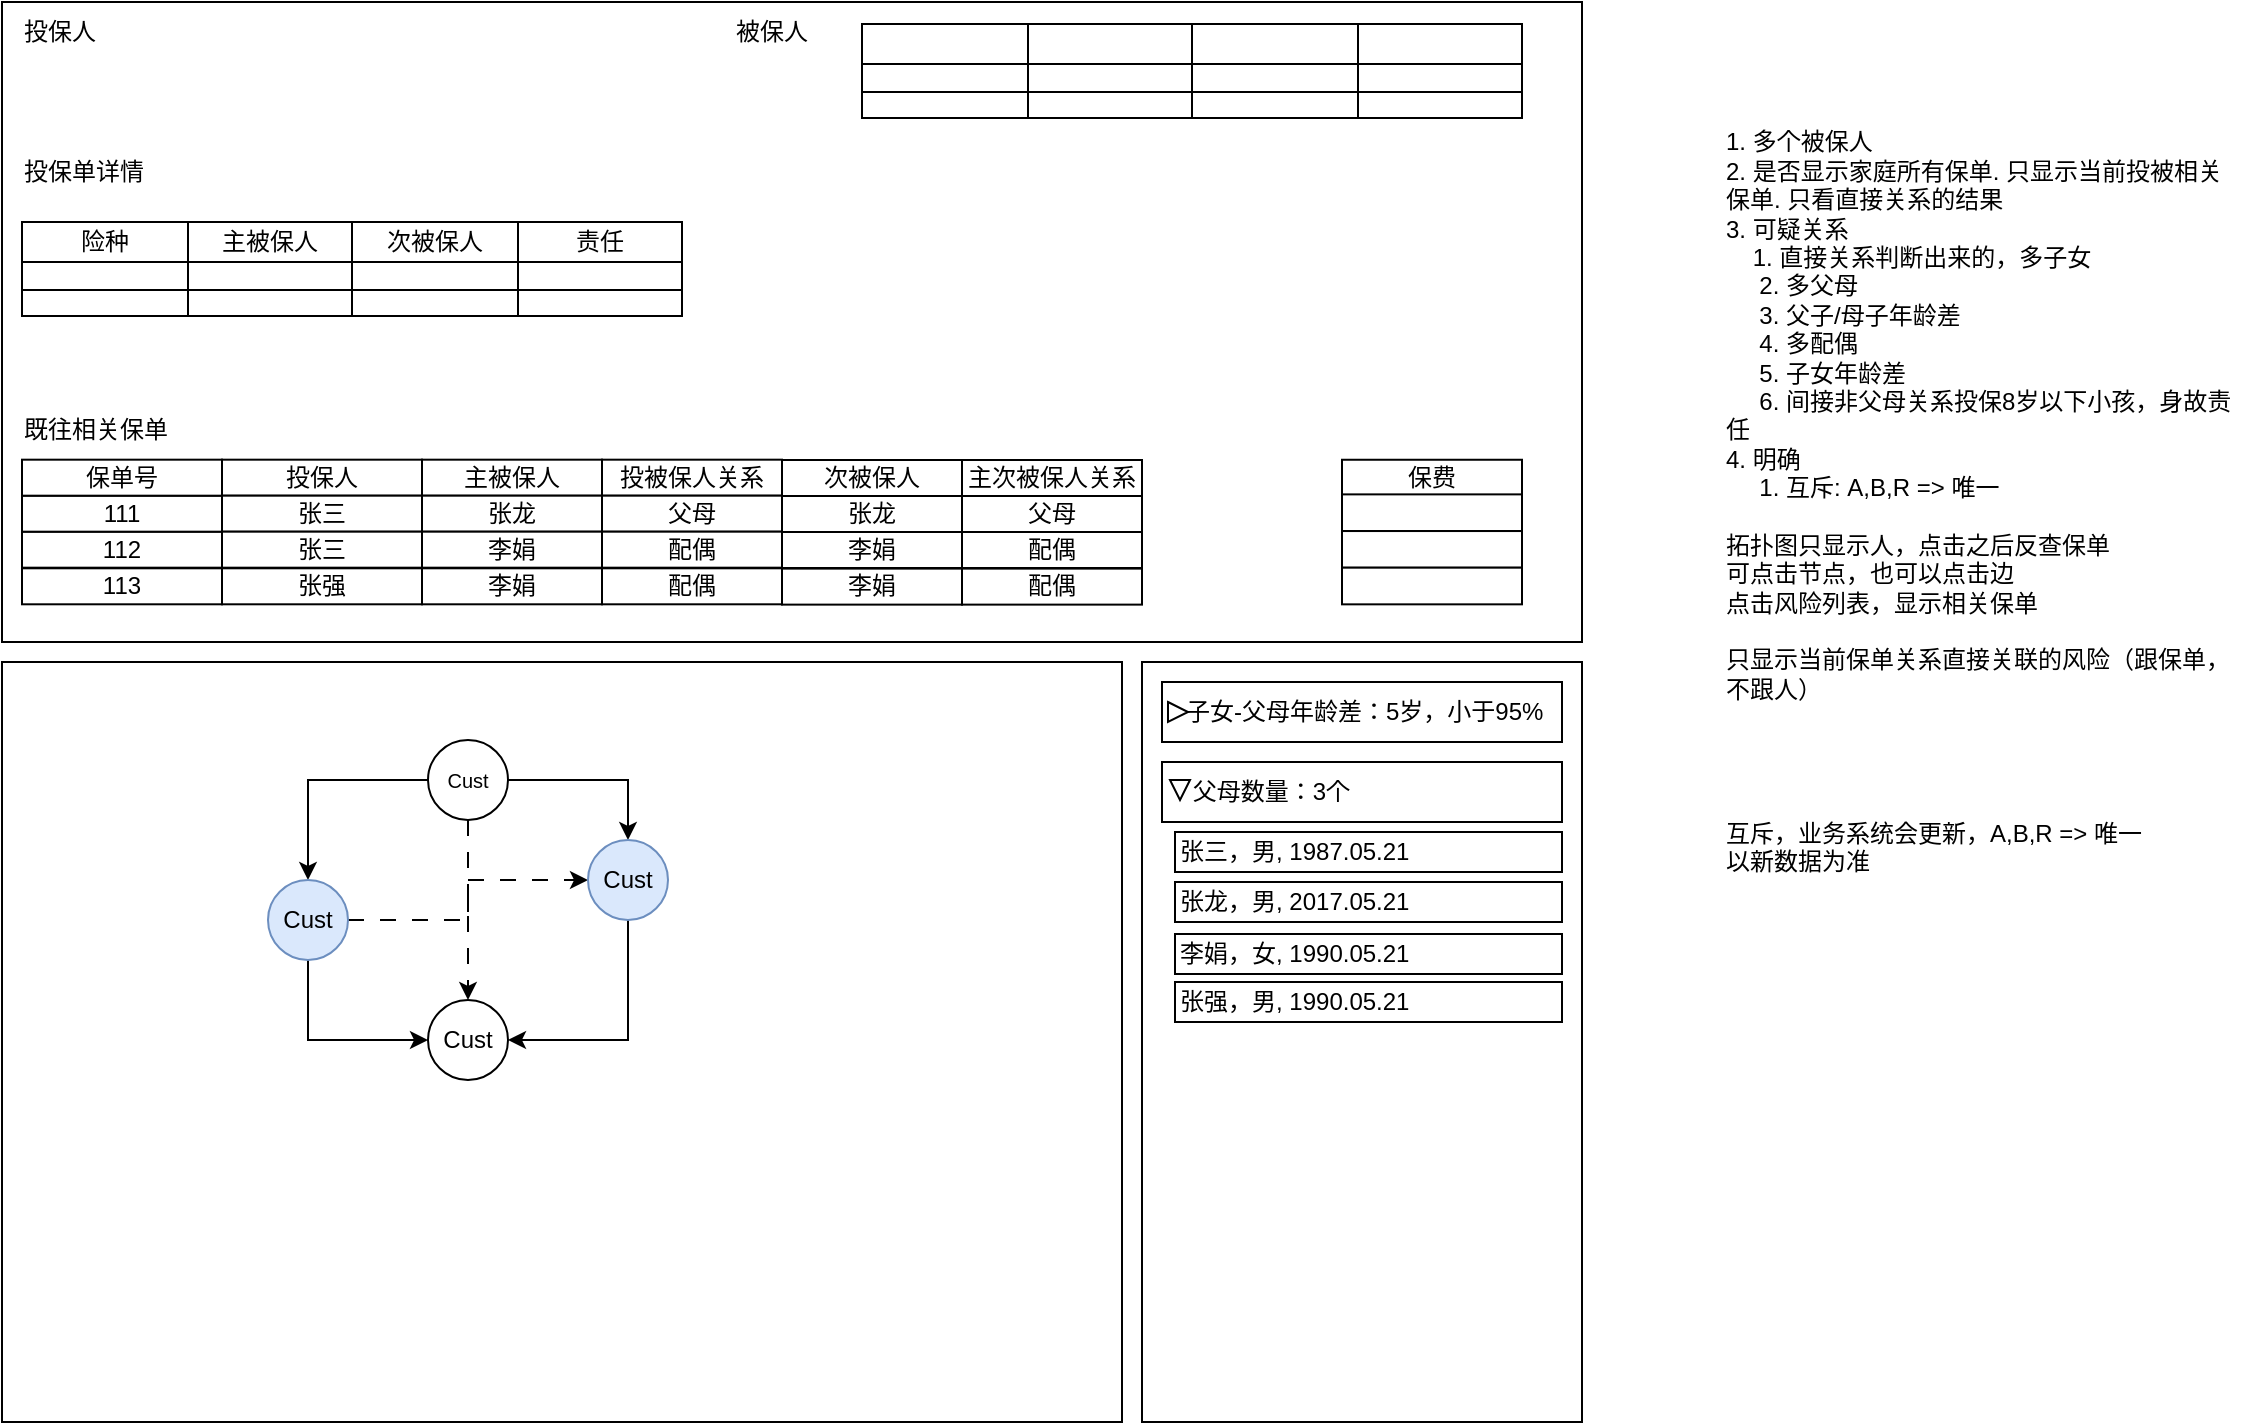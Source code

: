 <mxfile version="22.0.4" type="github" pages="7">
  <diagram name="虚假关系-事中" id="_EIdXGqru3powsaVdRE2">
    <mxGraphModel dx="1163" dy="837" grid="1" gridSize="10" guides="1" tooltips="1" connect="1" arrows="1" fold="1" page="1" pageScale="1" pageWidth="850" pageHeight="1100" math="0" shadow="0">
      <root>
        <mxCell id="0" />
        <mxCell id="1" parent="0" />
        <mxCell id="lVObkplDe8VsXf1WLTiD-1" value="" style="rounded=0;whiteSpace=wrap;html=1;" vertex="1" parent="1">
          <mxGeometry x="20" y="330" width="560" height="380" as="geometry" />
        </mxCell>
        <mxCell id="lVObkplDe8VsXf1WLTiD-5" style="edgeStyle=orthogonalEdgeStyle;rounded=0;orthogonalLoop=1;jettySize=auto;html=1;exitX=0;exitY=0.5;exitDx=0;exitDy=0;" edge="1" parent="1" source="lVObkplDe8VsXf1WLTiD-2" target="lVObkplDe8VsXf1WLTiD-3">
          <mxGeometry relative="1" as="geometry" />
        </mxCell>
        <mxCell id="lVObkplDe8VsXf1WLTiD-16" style="edgeStyle=orthogonalEdgeStyle;rounded=0;orthogonalLoop=1;jettySize=auto;html=1;exitX=1;exitY=0.5;exitDx=0;exitDy=0;" edge="1" parent="1" source="lVObkplDe8VsXf1WLTiD-2" target="lVObkplDe8VsXf1WLTiD-15">
          <mxGeometry relative="1" as="geometry" />
        </mxCell>
        <mxCell id="lVObkplDe8VsXf1WLTiD-20" style="edgeStyle=orthogonalEdgeStyle;rounded=0;orthogonalLoop=1;jettySize=auto;html=1;exitX=0.5;exitY=1;exitDx=0;exitDy=0;entryX=0.5;entryY=0;entryDx=0;entryDy=0;dashed=1;dashPattern=8 8;" edge="1" parent="1" source="lVObkplDe8VsXf1WLTiD-2" target="lVObkplDe8VsXf1WLTiD-17">
          <mxGeometry relative="1" as="geometry" />
        </mxCell>
        <mxCell id="lVObkplDe8VsXf1WLTiD-2" value="&lt;font style=&quot;font-size: 10px;&quot;&gt;Cust&lt;br&gt;&lt;/font&gt;" style="ellipse;whiteSpace=wrap;html=1;aspect=fixed;" vertex="1" parent="1">
          <mxGeometry x="233" y="369" width="40" height="40" as="geometry" />
        </mxCell>
        <mxCell id="lVObkplDe8VsXf1WLTiD-18" style="edgeStyle=orthogonalEdgeStyle;rounded=0;orthogonalLoop=1;jettySize=auto;html=1;exitX=0.5;exitY=1;exitDx=0;exitDy=0;entryX=0;entryY=0.5;entryDx=0;entryDy=0;" edge="1" parent="1" source="lVObkplDe8VsXf1WLTiD-3" target="lVObkplDe8VsXf1WLTiD-17">
          <mxGeometry relative="1" as="geometry" />
        </mxCell>
        <mxCell id="lVObkplDe8VsXf1WLTiD-33" style="edgeStyle=orthogonalEdgeStyle;rounded=0;orthogonalLoop=1;jettySize=auto;html=1;exitX=1;exitY=0.5;exitDx=0;exitDy=0;dashed=1;dashPattern=8 8;" edge="1" parent="1" source="lVObkplDe8VsXf1WLTiD-3" target="lVObkplDe8VsXf1WLTiD-15">
          <mxGeometry relative="1" as="geometry" />
        </mxCell>
        <mxCell id="lVObkplDe8VsXf1WLTiD-3" value="Cust" style="ellipse;whiteSpace=wrap;html=1;aspect=fixed;fillColor=#dae8fc;strokeColor=#6C8EBF;" vertex="1" parent="1">
          <mxGeometry x="153" y="439" width="40" height="40" as="geometry" />
        </mxCell>
        <mxCell id="lVObkplDe8VsXf1WLTiD-6" value="" style="rounded=0;whiteSpace=wrap;html=1;" vertex="1" parent="1">
          <mxGeometry x="590" y="330" width="220" height="380" as="geometry" />
        </mxCell>
        <mxCell id="lVObkplDe8VsXf1WLTiD-7" value="&amp;nbsp; &amp;nbsp;子女-父母年龄差：5岁，小于95%" style="rounded=0;whiteSpace=wrap;html=1;align=left;" vertex="1" parent="1">
          <mxGeometry x="600" y="340" width="200" height="30" as="geometry" />
        </mxCell>
        <mxCell id="lVObkplDe8VsXf1WLTiD-8" value="&amp;nbsp; &amp;nbsp; 父母数量：3个" style="rounded=0;whiteSpace=wrap;html=1;align=left;" vertex="1" parent="1">
          <mxGeometry x="600" y="380" width="200" height="30" as="geometry" />
        </mxCell>
        <mxCell id="lVObkplDe8VsXf1WLTiD-9" value="" style="triangle;whiteSpace=wrap;html=1;" vertex="1" parent="1">
          <mxGeometry x="603" y="350" width="10" height="10" as="geometry" />
        </mxCell>
        <mxCell id="lVObkplDe8VsXf1WLTiD-10" value="" style="triangle;whiteSpace=wrap;html=1;rotation=90;" vertex="1" parent="1">
          <mxGeometry x="604" y="389" width="10" height="10" as="geometry" />
        </mxCell>
        <mxCell id="lVObkplDe8VsXf1WLTiD-11" value="张三，男, 1987.05.21" style="rounded=0;whiteSpace=wrap;html=1;align=left;" vertex="1" parent="1">
          <mxGeometry x="606.5" y="415" width="193.5" height="20" as="geometry" />
        </mxCell>
        <mxCell id="lVObkplDe8VsXf1WLTiD-12" value="张龙，男, 2017.05.21" style="rounded=0;whiteSpace=wrap;html=1;align=left;" vertex="1" parent="1">
          <mxGeometry x="606.5" y="440" width="193.5" height="20" as="geometry" />
        </mxCell>
        <mxCell id="lVObkplDe8VsXf1WLTiD-13" value="李娟，女, 1990.05.21" style="rounded=0;whiteSpace=wrap;html=1;align=left;" vertex="1" parent="1">
          <mxGeometry x="606.5" y="466" width="193.5" height="20" as="geometry" />
        </mxCell>
        <mxCell id="lVObkplDe8VsXf1WLTiD-14" value="张强，男, 1990.05.21" style="rounded=0;whiteSpace=wrap;html=1;align=left;" vertex="1" parent="1">
          <mxGeometry x="606.5" y="490" width="193.5" height="20" as="geometry" />
        </mxCell>
        <mxCell id="lVObkplDe8VsXf1WLTiD-19" style="edgeStyle=orthogonalEdgeStyle;rounded=0;orthogonalLoop=1;jettySize=auto;html=1;exitX=0.5;exitY=1;exitDx=0;exitDy=0;entryX=1;entryY=0.5;entryDx=0;entryDy=0;" edge="1" parent="1" source="lVObkplDe8VsXf1WLTiD-15" target="lVObkplDe8VsXf1WLTiD-17">
          <mxGeometry relative="1" as="geometry" />
        </mxCell>
        <mxCell id="lVObkplDe8VsXf1WLTiD-15" value="Cust" style="ellipse;whiteSpace=wrap;html=1;aspect=fixed;fillColor=#dae8fc;strokeColor=#6c8ebf;" vertex="1" parent="1">
          <mxGeometry x="313" y="419" width="40" height="40" as="geometry" />
        </mxCell>
        <mxCell id="lVObkplDe8VsXf1WLTiD-17" value="Cust" style="ellipse;whiteSpace=wrap;html=1;aspect=fixed;" vertex="1" parent="1">
          <mxGeometry x="233" y="499" width="40" height="40" as="geometry" />
        </mxCell>
        <mxCell id="lVObkplDe8VsXf1WLTiD-34" value="" style="rounded=0;whiteSpace=wrap;html=1;" vertex="1" parent="1">
          <mxGeometry x="20" width="790" height="320" as="geometry" />
        </mxCell>
        <mxCell id="lVObkplDe8VsXf1WLTiD-35" value="投保人" style="text;html=1;strokeColor=none;fillColor=none;align=left;verticalAlign=middle;whiteSpace=wrap;rounded=0;" vertex="1" parent="1">
          <mxGeometry x="29" width="60" height="30" as="geometry" />
        </mxCell>
        <mxCell id="lVObkplDe8VsXf1WLTiD-36" value="被保人" style="text;html=1;strokeColor=none;fillColor=none;align=left;verticalAlign=middle;whiteSpace=wrap;rounded=0;" vertex="1" parent="1">
          <mxGeometry x="385" width="60" height="30" as="geometry" />
        </mxCell>
        <mxCell id="lVObkplDe8VsXf1WLTiD-37" value="既往相关保单" style="text;html=1;strokeColor=none;fillColor=none;align=left;verticalAlign=middle;whiteSpace=wrap;rounded=0;" vertex="1" parent="1">
          <mxGeometry x="29" y="198.84" width="100" height="30" as="geometry" />
        </mxCell>
        <mxCell id="lVObkplDe8VsXf1WLTiD-42" value="" style="group" vertex="1" connectable="0" parent="1">
          <mxGeometry x="130" y="228.84" width="100" height="54" as="geometry" />
        </mxCell>
        <mxCell id="lVObkplDe8VsXf1WLTiD-39" value="投保人" style="rounded=0;whiteSpace=wrap;html=1;" vertex="1" parent="lVObkplDe8VsXf1WLTiD-42">
          <mxGeometry width="100.0" height="18" as="geometry" />
        </mxCell>
        <mxCell id="lVObkplDe8VsXf1WLTiD-40" value="张三" style="rounded=0;whiteSpace=wrap;html=1;" vertex="1" parent="lVObkplDe8VsXf1WLTiD-42">
          <mxGeometry y="18" width="100.0" height="18" as="geometry" />
        </mxCell>
        <mxCell id="lVObkplDe8VsXf1WLTiD-41" value="张三" style="rounded=0;whiteSpace=wrap;html=1;" vertex="1" parent="lVObkplDe8VsXf1WLTiD-42">
          <mxGeometry y="36" width="100.0" height="18" as="geometry" />
        </mxCell>
        <mxCell id="lVObkplDe8VsXf1WLTiD-54" value="112" style="rounded=0;whiteSpace=wrap;html=1;" vertex="1" parent="1">
          <mxGeometry x="30" y="264.84" width="100.0" height="18" as="geometry" />
        </mxCell>
        <mxCell id="lVObkplDe8VsXf1WLTiD-53" value="111" style="rounded=0;whiteSpace=wrap;html=1;" vertex="1" parent="1">
          <mxGeometry x="30" y="246.84" width="100.0" height="18" as="geometry" />
        </mxCell>
        <mxCell id="lVObkplDe8VsXf1WLTiD-52" value="保单号" style="rounded=0;whiteSpace=wrap;html=1;" vertex="1" parent="1">
          <mxGeometry x="30" y="228.84" width="100.0" height="18" as="geometry" />
        </mxCell>
        <mxCell id="lVObkplDe8VsXf1WLTiD-55" value="" style="group" vertex="1" connectable="0" parent="1">
          <mxGeometry x="230" y="228.84" width="90" height="54" as="geometry" />
        </mxCell>
        <mxCell id="lVObkplDe8VsXf1WLTiD-45" value="主被保人" style="rounded=0;whiteSpace=wrap;html=1;" vertex="1" parent="lVObkplDe8VsXf1WLTiD-55">
          <mxGeometry width="90.0" height="18" as="geometry" />
        </mxCell>
        <mxCell id="lVObkplDe8VsXf1WLTiD-46" value="张龙" style="rounded=0;whiteSpace=wrap;html=1;" vertex="1" parent="lVObkplDe8VsXf1WLTiD-55">
          <mxGeometry y="18" width="90.0" height="18" as="geometry" />
        </mxCell>
        <mxCell id="lVObkplDe8VsXf1WLTiD-47" value="李娟" style="rounded=0;whiteSpace=wrap;html=1;" vertex="1" parent="lVObkplDe8VsXf1WLTiD-55">
          <mxGeometry y="36" width="90.0" height="18" as="geometry" />
        </mxCell>
        <mxCell id="lVObkplDe8VsXf1WLTiD-56" value="" style="group" vertex="1" connectable="0" parent="1">
          <mxGeometry x="320" y="228.84" width="90" height="54" as="geometry" />
        </mxCell>
        <mxCell id="lVObkplDe8VsXf1WLTiD-57" value="投被保人关系" style="rounded=0;whiteSpace=wrap;html=1;" vertex="1" parent="lVObkplDe8VsXf1WLTiD-56">
          <mxGeometry width="90.0" height="18" as="geometry" />
        </mxCell>
        <mxCell id="lVObkplDe8VsXf1WLTiD-58" value="父母" style="rounded=0;whiteSpace=wrap;html=1;" vertex="1" parent="lVObkplDe8VsXf1WLTiD-56">
          <mxGeometry y="18" width="90.0" height="18" as="geometry" />
        </mxCell>
        <mxCell id="lVObkplDe8VsXf1WLTiD-59" value="配偶" style="rounded=0;whiteSpace=wrap;html=1;" vertex="1" parent="lVObkplDe8VsXf1WLTiD-56">
          <mxGeometry y="36" width="90.0" height="18" as="geometry" />
        </mxCell>
        <mxCell id="lVObkplDe8VsXf1WLTiD-62" value="" style="group" vertex="1" connectable="0" parent="1">
          <mxGeometry x="690" y="226.84" width="90" height="55" as="geometry" />
        </mxCell>
        <mxCell id="lVObkplDe8VsXf1WLTiD-63" value="保费" style="rounded=0;whiteSpace=wrap;html=1;" vertex="1" parent="lVObkplDe8VsXf1WLTiD-62">
          <mxGeometry y="2.037" width="90.0" height="18.333" as="geometry" />
        </mxCell>
        <mxCell id="lVObkplDe8VsXf1WLTiD-64" value="" style="rounded=0;whiteSpace=wrap;html=1;" vertex="1" parent="lVObkplDe8VsXf1WLTiD-62">
          <mxGeometry y="19.352" width="90.0" height="18.333" as="geometry" />
        </mxCell>
        <mxCell id="lVObkplDe8VsXf1WLTiD-65" value="" style="rounded=0;whiteSpace=wrap;html=1;" vertex="1" parent="lVObkplDe8VsXf1WLTiD-62">
          <mxGeometry y="37.685" width="90.0" height="18.333" as="geometry" />
        </mxCell>
        <mxCell id="kjXVgf2CdGZ1wdRBysaj-1" value="1. 多个被保人&lt;br&gt;2. 是否显示家庭所有保单. 只显示当前投被相关保单. 只看直接关系的结果&lt;br&gt;3. 可疑关系&lt;br&gt;&lt;span style=&quot;&quot;&gt;&lt;span style=&quot;&quot;&gt;&amp;nbsp; &amp;nbsp; 1&lt;/span&gt;&lt;/span&gt;. 直接关系判断出来的，多子女&lt;br&gt;&amp;nbsp; &amp;nbsp; &amp;nbsp;2. 多父母&lt;br&gt;&amp;nbsp; &amp;nbsp; &amp;nbsp;3. 父子/母子年龄差&lt;br&gt;&amp;nbsp; &amp;nbsp; &amp;nbsp;4. 多配偶&lt;br&gt;&amp;nbsp; &amp;nbsp; &amp;nbsp;5. 子女年龄差&lt;br&gt;&amp;nbsp; &amp;nbsp; &amp;nbsp;6. 间接非父母关系投保8岁以下小孩，身故责任&lt;br&gt;4. 明确&lt;br&gt;&amp;nbsp; &amp;nbsp; &amp;nbsp;1. 互斥: A,B,R =&amp;gt; 唯一&lt;br&gt;&lt;br&gt;拓扑图只显示人，点击之后反查保单&lt;br&gt;可点击节点，也可以点击边&lt;br&gt;点击风险列表，显示相关保单&lt;br&gt;&lt;br&gt;只显示当前保单关系直接关联的风险（跟保单，不跟人）&lt;br&gt;&lt;br&gt;&lt;br&gt;&lt;br&gt;&lt;br&gt;互斥，业务系统会更新，A,B,R =&amp;gt; 唯一 &lt;br&gt;以新数据为准" style="text;html=1;strokeColor=none;fillColor=none;align=left;verticalAlign=middle;whiteSpace=wrap;rounded=0;" vertex="1" parent="1">
          <mxGeometry x="880" y="50" width="260" height="400" as="geometry" />
        </mxCell>
        <mxCell id="kjXVgf2CdGZ1wdRBysaj-3" value="" style="shape=table;startSize=0;container=1;collapsible=0;childLayout=tableLayout;" vertex="1" parent="1">
          <mxGeometry x="450" y="11" width="330" height="47" as="geometry" />
        </mxCell>
        <mxCell id="kjXVgf2CdGZ1wdRBysaj-4" value="" style="shape=tableRow;horizontal=0;startSize=0;swimlaneHead=0;swimlaneBody=0;strokeColor=inherit;top=0;left=0;bottom=0;right=0;collapsible=0;dropTarget=0;fillColor=none;points=[[0,0.5],[1,0.5]];portConstraint=eastwest;" vertex="1" parent="kjXVgf2CdGZ1wdRBysaj-3">
          <mxGeometry width="330" height="20" as="geometry" />
        </mxCell>
        <mxCell id="kjXVgf2CdGZ1wdRBysaj-5" value="" style="shape=partialRectangle;html=1;whiteSpace=wrap;connectable=0;strokeColor=inherit;overflow=hidden;fillColor=none;top=0;left=0;bottom=0;right=0;pointerEvents=1;" vertex="1" parent="kjXVgf2CdGZ1wdRBysaj-4">
          <mxGeometry width="83" height="20" as="geometry">
            <mxRectangle width="83" height="20" as="alternateBounds" />
          </mxGeometry>
        </mxCell>
        <mxCell id="kjXVgf2CdGZ1wdRBysaj-6" value="" style="shape=partialRectangle;html=1;whiteSpace=wrap;connectable=0;strokeColor=inherit;overflow=hidden;fillColor=none;top=0;left=0;bottom=0;right=0;pointerEvents=1;" vertex="1" parent="kjXVgf2CdGZ1wdRBysaj-4">
          <mxGeometry x="83" width="82" height="20" as="geometry">
            <mxRectangle width="82" height="20" as="alternateBounds" />
          </mxGeometry>
        </mxCell>
        <mxCell id="kjXVgf2CdGZ1wdRBysaj-7" value="" style="shape=partialRectangle;html=1;whiteSpace=wrap;connectable=0;strokeColor=inherit;overflow=hidden;fillColor=none;top=0;left=0;bottom=0;right=0;pointerEvents=1;" vertex="1" parent="kjXVgf2CdGZ1wdRBysaj-4">
          <mxGeometry x="165" width="83" height="20" as="geometry">
            <mxRectangle width="83" height="20" as="alternateBounds" />
          </mxGeometry>
        </mxCell>
        <mxCell id="kjXVgf2CdGZ1wdRBysaj-8" value="" style="shape=partialRectangle;html=1;whiteSpace=wrap;connectable=0;strokeColor=inherit;overflow=hidden;fillColor=none;top=0;left=0;bottom=0;right=0;pointerEvents=1;" vertex="1" parent="kjXVgf2CdGZ1wdRBysaj-4">
          <mxGeometry x="248" width="82" height="20" as="geometry">
            <mxRectangle width="82" height="20" as="alternateBounds" />
          </mxGeometry>
        </mxCell>
        <mxCell id="kjXVgf2CdGZ1wdRBysaj-9" value="" style="shape=tableRow;horizontal=0;startSize=0;swimlaneHead=0;swimlaneBody=0;strokeColor=inherit;top=0;left=0;bottom=0;right=0;collapsible=0;dropTarget=0;fillColor=none;points=[[0,0.5],[1,0.5]];portConstraint=eastwest;" vertex="1" parent="kjXVgf2CdGZ1wdRBysaj-3">
          <mxGeometry y="20" width="330" height="14" as="geometry" />
        </mxCell>
        <mxCell id="kjXVgf2CdGZ1wdRBysaj-10" value="" style="shape=partialRectangle;html=1;whiteSpace=wrap;connectable=0;strokeColor=inherit;overflow=hidden;fillColor=none;top=0;left=0;bottom=0;right=0;pointerEvents=1;" vertex="1" parent="kjXVgf2CdGZ1wdRBysaj-9">
          <mxGeometry width="83" height="14" as="geometry">
            <mxRectangle width="83" height="14" as="alternateBounds" />
          </mxGeometry>
        </mxCell>
        <mxCell id="kjXVgf2CdGZ1wdRBysaj-11" value="" style="shape=partialRectangle;html=1;whiteSpace=wrap;connectable=0;strokeColor=inherit;overflow=hidden;fillColor=none;top=0;left=0;bottom=0;right=0;pointerEvents=1;" vertex="1" parent="kjXVgf2CdGZ1wdRBysaj-9">
          <mxGeometry x="83" width="82" height="14" as="geometry">
            <mxRectangle width="82" height="14" as="alternateBounds" />
          </mxGeometry>
        </mxCell>
        <mxCell id="kjXVgf2CdGZ1wdRBysaj-12" value="" style="shape=partialRectangle;html=1;whiteSpace=wrap;connectable=0;strokeColor=inherit;overflow=hidden;fillColor=none;top=0;left=0;bottom=0;right=0;pointerEvents=1;" vertex="1" parent="kjXVgf2CdGZ1wdRBysaj-9">
          <mxGeometry x="165" width="83" height="14" as="geometry">
            <mxRectangle width="83" height="14" as="alternateBounds" />
          </mxGeometry>
        </mxCell>
        <mxCell id="kjXVgf2CdGZ1wdRBysaj-13" value="" style="shape=partialRectangle;html=1;whiteSpace=wrap;connectable=0;strokeColor=inherit;overflow=hidden;fillColor=none;top=0;left=0;bottom=0;right=0;pointerEvents=1;" vertex="1" parent="kjXVgf2CdGZ1wdRBysaj-9">
          <mxGeometry x="248" width="82" height="14" as="geometry">
            <mxRectangle width="82" height="14" as="alternateBounds" />
          </mxGeometry>
        </mxCell>
        <mxCell id="kjXVgf2CdGZ1wdRBysaj-14" value="" style="shape=tableRow;horizontal=0;startSize=0;swimlaneHead=0;swimlaneBody=0;strokeColor=inherit;top=0;left=0;bottom=0;right=0;collapsible=0;dropTarget=0;fillColor=none;points=[[0,0.5],[1,0.5]];portConstraint=eastwest;" vertex="1" parent="kjXVgf2CdGZ1wdRBysaj-3">
          <mxGeometry y="34" width="330" height="13" as="geometry" />
        </mxCell>
        <mxCell id="kjXVgf2CdGZ1wdRBysaj-15" value="" style="shape=partialRectangle;html=1;whiteSpace=wrap;connectable=0;strokeColor=inherit;overflow=hidden;fillColor=none;top=0;left=0;bottom=0;right=0;pointerEvents=1;" vertex="1" parent="kjXVgf2CdGZ1wdRBysaj-14">
          <mxGeometry width="83" height="13" as="geometry">
            <mxRectangle width="83" height="13" as="alternateBounds" />
          </mxGeometry>
        </mxCell>
        <mxCell id="kjXVgf2CdGZ1wdRBysaj-16" value="" style="shape=partialRectangle;html=1;whiteSpace=wrap;connectable=0;strokeColor=inherit;overflow=hidden;fillColor=none;top=0;left=0;bottom=0;right=0;pointerEvents=1;" vertex="1" parent="kjXVgf2CdGZ1wdRBysaj-14">
          <mxGeometry x="83" width="82" height="13" as="geometry">
            <mxRectangle width="82" height="13" as="alternateBounds" />
          </mxGeometry>
        </mxCell>
        <mxCell id="kjXVgf2CdGZ1wdRBysaj-17" value="" style="shape=partialRectangle;html=1;whiteSpace=wrap;connectable=0;strokeColor=inherit;overflow=hidden;fillColor=none;top=0;left=0;bottom=0;right=0;pointerEvents=1;" vertex="1" parent="kjXVgf2CdGZ1wdRBysaj-14">
          <mxGeometry x="165" width="83" height="13" as="geometry">
            <mxRectangle width="83" height="13" as="alternateBounds" />
          </mxGeometry>
        </mxCell>
        <mxCell id="kjXVgf2CdGZ1wdRBysaj-18" value="" style="shape=partialRectangle;html=1;whiteSpace=wrap;connectable=0;strokeColor=inherit;overflow=hidden;fillColor=none;top=0;left=0;bottom=0;right=0;pointerEvents=1;" vertex="1" parent="kjXVgf2CdGZ1wdRBysaj-14">
          <mxGeometry x="248" width="82" height="13" as="geometry">
            <mxRectangle width="82" height="13" as="alternateBounds" />
          </mxGeometry>
        </mxCell>
        <mxCell id="jOLmrTbGU_3-n09RQBPt-1" value="张强" style="rounded=0;whiteSpace=wrap;html=1;" vertex="1" parent="1">
          <mxGeometry x="130" y="283.15" width="100.0" height="18" as="geometry" />
        </mxCell>
        <mxCell id="jOLmrTbGU_3-n09RQBPt-2" value="113" style="rounded=0;whiteSpace=wrap;html=1;" vertex="1" parent="1">
          <mxGeometry x="30" y="283.15" width="100.0" height="18" as="geometry" />
        </mxCell>
        <mxCell id="jOLmrTbGU_3-n09RQBPt-3" value="李娟" style="rounded=0;whiteSpace=wrap;html=1;" vertex="1" parent="1">
          <mxGeometry x="230" y="283.15" width="90.0" height="18" as="geometry" />
        </mxCell>
        <mxCell id="jOLmrTbGU_3-n09RQBPt-4" value="配偶" style="rounded=0;whiteSpace=wrap;html=1;" vertex="1" parent="1">
          <mxGeometry x="320" y="283.15" width="90.0" height="18" as="geometry" />
        </mxCell>
        <mxCell id="jOLmrTbGU_3-n09RQBPt-5" value="" style="rounded=0;whiteSpace=wrap;html=1;" vertex="1" parent="1">
          <mxGeometry x="690" y="282.835" width="90.0" height="18.333" as="geometry" />
        </mxCell>
        <mxCell id="RZWzxN2For0UU3x9odvy-18" value="投保单详情" style="text;html=1;strokeColor=none;fillColor=none;align=left;verticalAlign=middle;whiteSpace=wrap;rounded=0;" vertex="1" parent="1">
          <mxGeometry x="29" y="70" width="91" height="30" as="geometry" />
        </mxCell>
        <mxCell id="RZWzxN2For0UU3x9odvy-19" value="" style="shape=table;startSize=0;container=1;collapsible=0;childLayout=tableLayout;" vertex="1" parent="1">
          <mxGeometry x="30" y="110" width="330" height="47" as="geometry" />
        </mxCell>
        <mxCell id="RZWzxN2For0UU3x9odvy-20" value="" style="shape=tableRow;horizontal=0;startSize=0;swimlaneHead=0;swimlaneBody=0;strokeColor=inherit;top=0;left=0;bottom=0;right=0;collapsible=0;dropTarget=0;fillColor=none;points=[[0,0.5],[1,0.5]];portConstraint=eastwest;" vertex="1" parent="RZWzxN2For0UU3x9odvy-19">
          <mxGeometry width="330" height="20" as="geometry" />
        </mxCell>
        <mxCell id="RZWzxN2For0UU3x9odvy-21" value="险种" style="shape=partialRectangle;html=1;whiteSpace=wrap;connectable=0;strokeColor=inherit;overflow=hidden;fillColor=none;top=0;left=0;bottom=0;right=0;pointerEvents=1;" vertex="1" parent="RZWzxN2For0UU3x9odvy-20">
          <mxGeometry width="83" height="20" as="geometry">
            <mxRectangle width="83" height="20" as="alternateBounds" />
          </mxGeometry>
        </mxCell>
        <mxCell id="RZWzxN2For0UU3x9odvy-22" value="主被保人" style="shape=partialRectangle;html=1;whiteSpace=wrap;connectable=0;strokeColor=inherit;overflow=hidden;fillColor=none;top=0;left=0;bottom=0;right=0;pointerEvents=1;" vertex="1" parent="RZWzxN2For0UU3x9odvy-20">
          <mxGeometry x="83" width="82" height="20" as="geometry">
            <mxRectangle width="82" height="20" as="alternateBounds" />
          </mxGeometry>
        </mxCell>
        <mxCell id="RZWzxN2For0UU3x9odvy-23" value="次被保人" style="shape=partialRectangle;html=1;whiteSpace=wrap;connectable=0;strokeColor=inherit;overflow=hidden;fillColor=none;top=0;left=0;bottom=0;right=0;pointerEvents=1;" vertex="1" parent="RZWzxN2For0UU3x9odvy-20">
          <mxGeometry x="165" width="83" height="20" as="geometry">
            <mxRectangle width="83" height="20" as="alternateBounds" />
          </mxGeometry>
        </mxCell>
        <mxCell id="RZWzxN2For0UU3x9odvy-24" value="责任" style="shape=partialRectangle;html=1;whiteSpace=wrap;connectable=0;strokeColor=inherit;overflow=hidden;fillColor=none;top=0;left=0;bottom=0;right=0;pointerEvents=1;" vertex="1" parent="RZWzxN2For0UU3x9odvy-20">
          <mxGeometry x="248" width="82" height="20" as="geometry">
            <mxRectangle width="82" height="20" as="alternateBounds" />
          </mxGeometry>
        </mxCell>
        <mxCell id="RZWzxN2For0UU3x9odvy-25" value="" style="shape=tableRow;horizontal=0;startSize=0;swimlaneHead=0;swimlaneBody=0;strokeColor=inherit;top=0;left=0;bottom=0;right=0;collapsible=0;dropTarget=0;fillColor=none;points=[[0,0.5],[1,0.5]];portConstraint=eastwest;" vertex="1" parent="RZWzxN2For0UU3x9odvy-19">
          <mxGeometry y="20" width="330" height="14" as="geometry" />
        </mxCell>
        <mxCell id="RZWzxN2For0UU3x9odvy-26" value="" style="shape=partialRectangle;html=1;whiteSpace=wrap;connectable=0;strokeColor=inherit;overflow=hidden;fillColor=none;top=0;left=0;bottom=0;right=0;pointerEvents=1;" vertex="1" parent="RZWzxN2For0UU3x9odvy-25">
          <mxGeometry width="83" height="14" as="geometry">
            <mxRectangle width="83" height="14" as="alternateBounds" />
          </mxGeometry>
        </mxCell>
        <mxCell id="RZWzxN2For0UU3x9odvy-27" value="" style="shape=partialRectangle;html=1;whiteSpace=wrap;connectable=0;strokeColor=inherit;overflow=hidden;fillColor=none;top=0;left=0;bottom=0;right=0;pointerEvents=1;" vertex="1" parent="RZWzxN2For0UU3x9odvy-25">
          <mxGeometry x="83" width="82" height="14" as="geometry">
            <mxRectangle width="82" height="14" as="alternateBounds" />
          </mxGeometry>
        </mxCell>
        <mxCell id="RZWzxN2For0UU3x9odvy-28" value="" style="shape=partialRectangle;html=1;whiteSpace=wrap;connectable=0;strokeColor=inherit;overflow=hidden;fillColor=none;top=0;left=0;bottom=0;right=0;pointerEvents=1;" vertex="1" parent="RZWzxN2For0UU3x9odvy-25">
          <mxGeometry x="165" width="83" height="14" as="geometry">
            <mxRectangle width="83" height="14" as="alternateBounds" />
          </mxGeometry>
        </mxCell>
        <mxCell id="RZWzxN2For0UU3x9odvy-29" value="" style="shape=partialRectangle;html=1;whiteSpace=wrap;connectable=0;strokeColor=inherit;overflow=hidden;fillColor=none;top=0;left=0;bottom=0;right=0;pointerEvents=1;" vertex="1" parent="RZWzxN2For0UU3x9odvy-25">
          <mxGeometry x="248" width="82" height="14" as="geometry">
            <mxRectangle width="82" height="14" as="alternateBounds" />
          </mxGeometry>
        </mxCell>
        <mxCell id="RZWzxN2For0UU3x9odvy-30" value="" style="shape=tableRow;horizontal=0;startSize=0;swimlaneHead=0;swimlaneBody=0;strokeColor=inherit;top=0;left=0;bottom=0;right=0;collapsible=0;dropTarget=0;fillColor=none;points=[[0,0.5],[1,0.5]];portConstraint=eastwest;" vertex="1" parent="RZWzxN2For0UU3x9odvy-19">
          <mxGeometry y="34" width="330" height="13" as="geometry" />
        </mxCell>
        <mxCell id="RZWzxN2For0UU3x9odvy-31" value="" style="shape=partialRectangle;html=1;whiteSpace=wrap;connectable=0;strokeColor=inherit;overflow=hidden;fillColor=none;top=0;left=0;bottom=0;right=0;pointerEvents=1;" vertex="1" parent="RZWzxN2For0UU3x9odvy-30">
          <mxGeometry width="83" height="13" as="geometry">
            <mxRectangle width="83" height="13" as="alternateBounds" />
          </mxGeometry>
        </mxCell>
        <mxCell id="RZWzxN2For0UU3x9odvy-32" value="" style="shape=partialRectangle;html=1;whiteSpace=wrap;connectable=0;strokeColor=inherit;overflow=hidden;fillColor=none;top=0;left=0;bottom=0;right=0;pointerEvents=1;" vertex="1" parent="RZWzxN2For0UU3x9odvy-30">
          <mxGeometry x="83" width="82" height="13" as="geometry">
            <mxRectangle width="82" height="13" as="alternateBounds" />
          </mxGeometry>
        </mxCell>
        <mxCell id="RZWzxN2For0UU3x9odvy-33" value="" style="shape=partialRectangle;html=1;whiteSpace=wrap;connectable=0;strokeColor=inherit;overflow=hidden;fillColor=none;top=0;left=0;bottom=0;right=0;pointerEvents=1;" vertex="1" parent="RZWzxN2For0UU3x9odvy-30">
          <mxGeometry x="165" width="83" height="13" as="geometry">
            <mxRectangle width="83" height="13" as="alternateBounds" />
          </mxGeometry>
        </mxCell>
        <mxCell id="RZWzxN2For0UU3x9odvy-34" value="" style="shape=partialRectangle;html=1;whiteSpace=wrap;connectable=0;strokeColor=inherit;overflow=hidden;fillColor=none;top=0;left=0;bottom=0;right=0;pointerEvents=1;" vertex="1" parent="RZWzxN2For0UU3x9odvy-30">
          <mxGeometry x="248" width="82" height="13" as="geometry">
            <mxRectangle width="82" height="13" as="alternateBounds" />
          </mxGeometry>
        </mxCell>
        <mxCell id="RZWzxN2For0UU3x9odvy-45" value="" style="group" vertex="1" connectable="0" parent="1">
          <mxGeometry x="410" y="229" width="90" height="54" as="geometry" />
        </mxCell>
        <mxCell id="RZWzxN2For0UU3x9odvy-46" value="次被保人" style="rounded=0;whiteSpace=wrap;html=1;" vertex="1" parent="RZWzxN2For0UU3x9odvy-45">
          <mxGeometry width="90.0" height="18" as="geometry" />
        </mxCell>
        <mxCell id="RZWzxN2For0UU3x9odvy-47" value="张龙" style="rounded=0;whiteSpace=wrap;html=1;" vertex="1" parent="RZWzxN2For0UU3x9odvy-45">
          <mxGeometry y="18" width="90.0" height="18" as="geometry" />
        </mxCell>
        <mxCell id="RZWzxN2For0UU3x9odvy-48" value="李娟" style="rounded=0;whiteSpace=wrap;html=1;" vertex="1" parent="RZWzxN2For0UU3x9odvy-45">
          <mxGeometry y="36" width="90.0" height="18" as="geometry" />
        </mxCell>
        <mxCell id="RZWzxN2For0UU3x9odvy-49" value="" style="group" vertex="1" connectable="0" parent="1">
          <mxGeometry x="500" y="229" width="90" height="54" as="geometry" />
        </mxCell>
        <mxCell id="RZWzxN2For0UU3x9odvy-50" value="主次被保人关系" style="rounded=0;whiteSpace=wrap;html=1;" vertex="1" parent="RZWzxN2For0UU3x9odvy-49">
          <mxGeometry width="90.0" height="18" as="geometry" />
        </mxCell>
        <mxCell id="RZWzxN2For0UU3x9odvy-51" value="父母" style="rounded=0;whiteSpace=wrap;html=1;" vertex="1" parent="RZWzxN2For0UU3x9odvy-49">
          <mxGeometry y="18" width="90.0" height="18" as="geometry" />
        </mxCell>
        <mxCell id="RZWzxN2For0UU3x9odvy-52" value="配偶" style="rounded=0;whiteSpace=wrap;html=1;" vertex="1" parent="RZWzxN2For0UU3x9odvy-49">
          <mxGeometry y="36" width="90.0" height="18" as="geometry" />
        </mxCell>
        <mxCell id="RZWzxN2For0UU3x9odvy-53" value="李娟" style="rounded=0;whiteSpace=wrap;html=1;" vertex="1" parent="1">
          <mxGeometry x="410" y="283.31" width="90.0" height="18" as="geometry" />
        </mxCell>
        <mxCell id="RZWzxN2For0UU3x9odvy-54" value="配偶" style="rounded=0;whiteSpace=wrap;html=1;" vertex="1" parent="1">
          <mxGeometry x="500" y="283.31" width="90.0" height="18" as="geometry" />
        </mxCell>
      </root>
    </mxGraphModel>
  </diagram>
  <diagram name="虚假关系-统计页面" id="zCb27aLMu9bd4C0Ylt6h">
    <mxGraphModel dx="2013" dy="837" grid="1" gridSize="10" guides="1" tooltips="1" connect="1" arrows="1" fold="1" page="1" pageScale="1" pageWidth="850" pageHeight="1100" math="0" shadow="0">
      <root>
        <mxCell id="shzpavXtTQ4F2fzOi1xt-0" />
        <mxCell id="shzpavXtTQ4F2fzOi1xt-1" parent="shzpavXtTQ4F2fzOi1xt-0" />
        <mxCell id="NBU_Gi3yTdFM7awwBk73-1" value="" style="rounded=0;whiteSpace=wrap;html=1;" vertex="1" parent="shzpavXtTQ4F2fzOi1xt-1">
          <mxGeometry x="-820" y="120" width="450" height="210" as="geometry" />
        </mxCell>
        <mxCell id="NBU_Gi3yTdFM7awwBk73-2" value="子女-父母年龄差异常" style="text;html=1;strokeColor=none;fillColor=none;align=left;verticalAlign=middle;whiteSpace=wrap;rounded=0;" vertex="1" parent="shzpavXtTQ4F2fzOi1xt-1">
          <mxGeometry x="-810" y="130" width="130" height="30" as="geometry" />
        </mxCell>
        <mxCell id="NBU_Gi3yTdFM7awwBk73-4" value="总数： 450" style="text;html=1;strokeColor=none;fillColor=none;align=left;verticalAlign=middle;whiteSpace=wrap;rounded=0;" vertex="1" parent="shzpavXtTQ4F2fzOi1xt-1">
          <mxGeometry x="-810" y="160" width="120" height="30" as="geometry" />
        </mxCell>
        <mxCell id="NBU_Gi3yTdFM7awwBk73-6" value="涉及家庭： 400" style="text;html=1;strokeColor=none;fillColor=none;align=left;verticalAlign=middle;whiteSpace=wrap;rounded=0;" vertex="1" parent="shzpavXtTQ4F2fzOi1xt-1">
          <mxGeometry x="-810" y="190" width="120" height="30" as="geometry" />
        </mxCell>
        <mxCell id="NBU_Gi3yTdFM7awwBk73-7" value="涉及客户： 2000" style="text;html=1;strokeColor=none;fillColor=none;align=left;verticalAlign=middle;whiteSpace=wrap;rounded=0;" vertex="1" parent="shzpavXtTQ4F2fzOi1xt-1">
          <mxGeometry x="-810" y="220" width="120" height="30" as="geometry" />
        </mxCell>
        <mxCell id="NBU_Gi3yTdFM7awwBk73-8" value="涉及保单数： 2000" style="text;html=1;strokeColor=none;fillColor=none;align=left;verticalAlign=middle;whiteSpace=wrap;rounded=0;" vertex="1" parent="shzpavXtTQ4F2fzOi1xt-1">
          <mxGeometry x="-810" y="250" width="120" height="30" as="geometry" />
        </mxCell>
        <mxCell id="NBU_Gi3yTdFM7awwBk73-10" value="保单险种分布" style="text;html=1;strokeColor=none;fillColor=none;align=center;verticalAlign=middle;whiteSpace=wrap;rounded=0;" vertex="1" parent="shzpavXtTQ4F2fzOi1xt-1">
          <mxGeometry x="-650" y="160" width="80" height="30" as="geometry" />
        </mxCell>
        <mxCell id="NBU_Gi3yTdFM7awwBk73-12" value="" style="verticalLabelPosition=bottom;shadow=0;dashed=0;align=center;html=1;verticalAlign=top;strokeWidth=1;shape=mxgraph.mockup.graphics.pieChart;strokeColor=#008cff;parts=10,20,35;partColors=#e0e0e0,#d0d0d0,#c0c0c0,#b0b0b0,#a0a0a0;strokeWidth=2;" vertex="1" parent="shzpavXtTQ4F2fzOi1xt-1">
          <mxGeometry x="-670" y="190" width="120" height="120" as="geometry" />
        </mxCell>
        <mxCell id="NBU_Gi3yTdFM7awwBk73-13" value="" style="rounded=0;whiteSpace=wrap;html=1;" vertex="1" parent="shzpavXtTQ4F2fzOi1xt-1">
          <mxGeometry x="-350" y="120" width="450" height="210" as="geometry" />
        </mxCell>
        <mxCell id="NBU_Gi3yTdFM7awwBk73-14" value="父母数量异常" style="text;html=1;strokeColor=none;fillColor=none;align=left;verticalAlign=middle;whiteSpace=wrap;rounded=0;" vertex="1" parent="shzpavXtTQ4F2fzOi1xt-1">
          <mxGeometry x="-340" y="130" width="130" height="30" as="geometry" />
        </mxCell>
        <mxCell id="NBU_Gi3yTdFM7awwBk73-15" value="总数： 450" style="text;html=1;strokeColor=none;fillColor=none;align=left;verticalAlign=middle;whiteSpace=wrap;rounded=0;" vertex="1" parent="shzpavXtTQ4F2fzOi1xt-1">
          <mxGeometry x="-340" y="160" width="120" height="30" as="geometry" />
        </mxCell>
        <mxCell id="NBU_Gi3yTdFM7awwBk73-16" value="涉及家庭： 400" style="text;html=1;strokeColor=none;fillColor=none;align=left;verticalAlign=middle;whiteSpace=wrap;rounded=0;" vertex="1" parent="shzpavXtTQ4F2fzOi1xt-1">
          <mxGeometry x="-340" y="190" width="120" height="30" as="geometry" />
        </mxCell>
        <mxCell id="NBU_Gi3yTdFM7awwBk73-17" value="涉及客户： 2000" style="text;html=1;strokeColor=none;fillColor=none;align=left;verticalAlign=middle;whiteSpace=wrap;rounded=0;" vertex="1" parent="shzpavXtTQ4F2fzOi1xt-1">
          <mxGeometry x="-340" y="220" width="120" height="30" as="geometry" />
        </mxCell>
        <mxCell id="NBU_Gi3yTdFM7awwBk73-18" value="涉及保单数： 2000" style="text;html=1;strokeColor=none;fillColor=none;align=left;verticalAlign=middle;whiteSpace=wrap;rounded=0;" vertex="1" parent="shzpavXtTQ4F2fzOi1xt-1">
          <mxGeometry x="-340" y="250" width="120" height="30" as="geometry" />
        </mxCell>
        <mxCell id="NBU_Gi3yTdFM7awwBk73-21" value="保单公司分布" style="text;html=1;strokeColor=none;fillColor=none;align=center;verticalAlign=middle;whiteSpace=wrap;rounded=0;" vertex="1" parent="shzpavXtTQ4F2fzOi1xt-1">
          <mxGeometry x="-500" y="160" width="80" height="30" as="geometry" />
        </mxCell>
        <mxCell id="NBU_Gi3yTdFM7awwBk73-22" value="" style="verticalLabelPosition=bottom;shadow=0;dashed=0;align=center;html=1;verticalAlign=top;strokeWidth=1;shape=mxgraph.mockup.graphics.pieChart;strokeColor=#008cff;parts=10,20,35;partColors=#e0e0e0,#d0d0d0,#c0c0c0,#b0b0b0,#a0a0a0;strokeWidth=2;" vertex="1" parent="shzpavXtTQ4F2fzOi1xt-1">
          <mxGeometry x="-520" y="190" width="120" height="120" as="geometry" />
        </mxCell>
        <mxCell id="NBU_Gi3yTdFM7awwBk73-23" value="保单险种分布" style="text;html=1;strokeColor=none;fillColor=none;align=center;verticalAlign=middle;whiteSpace=wrap;rounded=0;" vertex="1" parent="shzpavXtTQ4F2fzOi1xt-1">
          <mxGeometry x="-180" y="160" width="80" height="30" as="geometry" />
        </mxCell>
        <mxCell id="NBU_Gi3yTdFM7awwBk73-24" value="" style="verticalLabelPosition=bottom;shadow=0;dashed=0;align=center;html=1;verticalAlign=top;strokeWidth=1;shape=mxgraph.mockup.graphics.pieChart;strokeColor=#008cff;parts=10,20,35;partColors=#e0e0e0,#d0d0d0,#c0c0c0,#b0b0b0,#a0a0a0;strokeWidth=2;" vertex="1" parent="shzpavXtTQ4F2fzOi1xt-1">
          <mxGeometry x="-200" y="190" width="120" height="120" as="geometry" />
        </mxCell>
        <mxCell id="NBU_Gi3yTdFM7awwBk73-25" value="保单公司分布" style="text;html=1;strokeColor=none;fillColor=none;align=center;verticalAlign=middle;whiteSpace=wrap;rounded=0;" vertex="1" parent="shzpavXtTQ4F2fzOi1xt-1">
          <mxGeometry x="-30" y="160" width="80" height="30" as="geometry" />
        </mxCell>
        <mxCell id="NBU_Gi3yTdFM7awwBk73-26" value="" style="verticalLabelPosition=bottom;shadow=0;dashed=0;align=center;html=1;verticalAlign=top;strokeWidth=1;shape=mxgraph.mockup.graphics.pieChart;strokeColor=#008cff;parts=10,20,35;partColors=#e0e0e0,#d0d0d0,#c0c0c0,#b0b0b0,#a0a0a0;strokeWidth=2;" vertex="1" parent="shzpavXtTQ4F2fzOi1xt-1">
          <mxGeometry x="-50" y="190" width="120" height="120" as="geometry" />
        </mxCell>
        <mxCell id="NBU_Gi3yTdFM7awwBk73-27" value="" style="rounded=0;whiteSpace=wrap;html=1;" vertex="1" parent="shzpavXtTQ4F2fzOi1xt-1">
          <mxGeometry x="-820" y="350" width="450" height="210" as="geometry" />
        </mxCell>
        <mxCell id="NBU_Gi3yTdFM7awwBk73-28" value="子女数量异常" style="text;html=1;strokeColor=none;fillColor=none;align=left;verticalAlign=middle;whiteSpace=wrap;rounded=0;" vertex="1" parent="shzpavXtTQ4F2fzOi1xt-1">
          <mxGeometry x="-810" y="360" width="130" height="30" as="geometry" />
        </mxCell>
        <mxCell id="NBU_Gi3yTdFM7awwBk73-29" value="总数： 450" style="text;html=1;strokeColor=none;fillColor=none;align=left;verticalAlign=middle;whiteSpace=wrap;rounded=0;" vertex="1" parent="shzpavXtTQ4F2fzOi1xt-1">
          <mxGeometry x="-810" y="390" width="120" height="30" as="geometry" />
        </mxCell>
        <mxCell id="NBU_Gi3yTdFM7awwBk73-30" value="涉及家庭： 400" style="text;html=1;strokeColor=none;fillColor=none;align=left;verticalAlign=middle;whiteSpace=wrap;rounded=0;" vertex="1" parent="shzpavXtTQ4F2fzOi1xt-1">
          <mxGeometry x="-810" y="420" width="120" height="30" as="geometry" />
        </mxCell>
        <mxCell id="NBU_Gi3yTdFM7awwBk73-31" value="涉及客户： 2000" style="text;html=1;strokeColor=none;fillColor=none;align=left;verticalAlign=middle;whiteSpace=wrap;rounded=0;" vertex="1" parent="shzpavXtTQ4F2fzOi1xt-1">
          <mxGeometry x="-810" y="450" width="120" height="30" as="geometry" />
        </mxCell>
        <mxCell id="NBU_Gi3yTdFM7awwBk73-32" value="涉及保单数： 2000" style="text;html=1;strokeColor=none;fillColor=none;align=left;verticalAlign=middle;whiteSpace=wrap;rounded=0;" vertex="1" parent="shzpavXtTQ4F2fzOi1xt-1">
          <mxGeometry x="-810" y="480" width="120" height="30" as="geometry" />
        </mxCell>
        <mxCell id="NBU_Gi3yTdFM7awwBk73-33" value="保单险种分布" style="text;html=1;strokeColor=none;fillColor=none;align=center;verticalAlign=middle;whiteSpace=wrap;rounded=0;" vertex="1" parent="shzpavXtTQ4F2fzOi1xt-1">
          <mxGeometry x="-650" y="390" width="80" height="30" as="geometry" />
        </mxCell>
        <mxCell id="NBU_Gi3yTdFM7awwBk73-34" value="" style="verticalLabelPosition=bottom;shadow=0;dashed=0;align=center;html=1;verticalAlign=top;strokeWidth=1;shape=mxgraph.mockup.graphics.pieChart;strokeColor=#008cff;parts=10,20,35;partColors=#e0e0e0,#d0d0d0,#c0c0c0,#b0b0b0,#a0a0a0;strokeWidth=2;" vertex="1" parent="shzpavXtTQ4F2fzOi1xt-1">
          <mxGeometry x="-670" y="420" width="120" height="120" as="geometry" />
        </mxCell>
        <mxCell id="NBU_Gi3yTdFM7awwBk73-35" value="保单公司分布" style="text;html=1;strokeColor=none;fillColor=none;align=center;verticalAlign=middle;whiteSpace=wrap;rounded=0;" vertex="1" parent="shzpavXtTQ4F2fzOi1xt-1">
          <mxGeometry x="-500" y="390" width="80" height="30" as="geometry" />
        </mxCell>
        <mxCell id="NBU_Gi3yTdFM7awwBk73-36" value="" style="verticalLabelPosition=bottom;shadow=0;dashed=0;align=center;html=1;verticalAlign=top;strokeWidth=1;shape=mxgraph.mockup.graphics.pieChart;strokeColor=#008cff;parts=10,20,35;partColors=#e0e0e0,#d0d0d0,#c0c0c0,#b0b0b0,#a0a0a0;strokeWidth=2;" vertex="1" parent="shzpavXtTQ4F2fzOi1xt-1">
          <mxGeometry x="-520" y="420" width="120" height="120" as="geometry" />
        </mxCell>
        <mxCell id="NBU_Gi3yTdFM7awwBk73-37" value="" style="rounded=0;whiteSpace=wrap;html=1;" vertex="1" parent="shzpavXtTQ4F2fzOi1xt-1">
          <mxGeometry x="-350" y="350" width="450" height="210" as="geometry" />
        </mxCell>
        <mxCell id="NBU_Gi3yTdFM7awwBk73-38" value="配偶数量异常" style="text;html=1;strokeColor=none;fillColor=none;align=left;verticalAlign=middle;whiteSpace=wrap;rounded=0;" vertex="1" parent="shzpavXtTQ4F2fzOi1xt-1">
          <mxGeometry x="-340" y="360" width="130" height="30" as="geometry" />
        </mxCell>
        <mxCell id="NBU_Gi3yTdFM7awwBk73-39" value="总数： 450" style="text;html=1;strokeColor=none;fillColor=none;align=left;verticalAlign=middle;whiteSpace=wrap;rounded=0;" vertex="1" parent="shzpavXtTQ4F2fzOi1xt-1">
          <mxGeometry x="-340" y="390" width="120" height="30" as="geometry" />
        </mxCell>
        <mxCell id="NBU_Gi3yTdFM7awwBk73-40" value="涉及家庭： 400" style="text;html=1;strokeColor=none;fillColor=none;align=left;verticalAlign=middle;whiteSpace=wrap;rounded=0;" vertex="1" parent="shzpavXtTQ4F2fzOi1xt-1">
          <mxGeometry x="-340" y="420" width="120" height="30" as="geometry" />
        </mxCell>
        <mxCell id="NBU_Gi3yTdFM7awwBk73-41" value="涉及客户： 2000" style="text;html=1;strokeColor=none;fillColor=none;align=left;verticalAlign=middle;whiteSpace=wrap;rounded=0;" vertex="1" parent="shzpavXtTQ4F2fzOi1xt-1">
          <mxGeometry x="-340" y="450" width="120" height="30" as="geometry" />
        </mxCell>
        <mxCell id="NBU_Gi3yTdFM7awwBk73-42" value="涉及保单数： 2000" style="text;html=1;strokeColor=none;fillColor=none;align=left;verticalAlign=middle;whiteSpace=wrap;rounded=0;" vertex="1" parent="shzpavXtTQ4F2fzOi1xt-1">
          <mxGeometry x="-340" y="480" width="120" height="30" as="geometry" />
        </mxCell>
        <mxCell id="NBU_Gi3yTdFM7awwBk73-43" value="保单险种分布" style="text;html=1;strokeColor=none;fillColor=none;align=center;verticalAlign=middle;whiteSpace=wrap;rounded=0;" vertex="1" parent="shzpavXtTQ4F2fzOi1xt-1">
          <mxGeometry x="-180" y="390" width="80" height="30" as="geometry" />
        </mxCell>
        <mxCell id="NBU_Gi3yTdFM7awwBk73-44" value="" style="verticalLabelPosition=bottom;shadow=0;dashed=0;align=center;html=1;verticalAlign=top;strokeWidth=1;shape=mxgraph.mockup.graphics.pieChart;strokeColor=#008cff;parts=10,20,35;partColors=#e0e0e0,#d0d0d0,#c0c0c0,#b0b0b0,#a0a0a0;strokeWidth=2;" vertex="1" parent="shzpavXtTQ4F2fzOi1xt-1">
          <mxGeometry x="-200" y="420" width="120" height="120" as="geometry" />
        </mxCell>
        <mxCell id="NBU_Gi3yTdFM7awwBk73-45" value="保单公司分布" style="text;html=1;strokeColor=none;fillColor=none;align=center;verticalAlign=middle;whiteSpace=wrap;rounded=0;" vertex="1" parent="shzpavXtTQ4F2fzOi1xt-1">
          <mxGeometry x="-30" y="390" width="80" height="30" as="geometry" />
        </mxCell>
        <mxCell id="NBU_Gi3yTdFM7awwBk73-46" value="" style="verticalLabelPosition=bottom;shadow=0;dashed=0;align=center;html=1;verticalAlign=top;strokeWidth=1;shape=mxgraph.mockup.graphics.pieChart;strokeColor=#008cff;parts=10,20,35;partColors=#e0e0e0,#d0d0d0,#c0c0c0,#b0b0b0,#a0a0a0;strokeWidth=2;" vertex="1" parent="shzpavXtTQ4F2fzOi1xt-1">
          <mxGeometry x="-50" y="420" width="120" height="120" as="geometry" />
        </mxCell>
        <mxCell id="NBU_Gi3yTdFM7awwBk73-47" value="" style="rounded=0;whiteSpace=wrap;html=1;" vertex="1" parent="shzpavXtTQ4F2fzOi1xt-1">
          <mxGeometry x="-820" y="580" width="450" height="210" as="geometry" />
        </mxCell>
        <mxCell id="NBU_Gi3yTdFM7awwBk73-48" value="子女年龄差异常" style="text;html=1;strokeColor=none;fillColor=none;align=left;verticalAlign=middle;whiteSpace=wrap;rounded=0;" vertex="1" parent="shzpavXtTQ4F2fzOi1xt-1">
          <mxGeometry x="-810" y="590" width="130" height="30" as="geometry" />
        </mxCell>
        <mxCell id="NBU_Gi3yTdFM7awwBk73-49" value="总数： 450" style="text;html=1;strokeColor=none;fillColor=none;align=left;verticalAlign=middle;whiteSpace=wrap;rounded=0;" vertex="1" parent="shzpavXtTQ4F2fzOi1xt-1">
          <mxGeometry x="-810" y="620" width="120" height="30" as="geometry" />
        </mxCell>
        <mxCell id="NBU_Gi3yTdFM7awwBk73-50" value="涉及家庭： 400" style="text;html=1;strokeColor=none;fillColor=none;align=left;verticalAlign=middle;whiteSpace=wrap;rounded=0;" vertex="1" parent="shzpavXtTQ4F2fzOi1xt-1">
          <mxGeometry x="-810" y="650" width="120" height="30" as="geometry" />
        </mxCell>
        <mxCell id="NBU_Gi3yTdFM7awwBk73-51" value="涉及客户： 2000" style="text;html=1;strokeColor=none;fillColor=none;align=left;verticalAlign=middle;whiteSpace=wrap;rounded=0;" vertex="1" parent="shzpavXtTQ4F2fzOi1xt-1">
          <mxGeometry x="-810" y="680" width="120" height="30" as="geometry" />
        </mxCell>
        <mxCell id="NBU_Gi3yTdFM7awwBk73-52" value="涉及保单数： 2000" style="text;html=1;strokeColor=none;fillColor=none;align=left;verticalAlign=middle;whiteSpace=wrap;rounded=0;" vertex="1" parent="shzpavXtTQ4F2fzOi1xt-1">
          <mxGeometry x="-810" y="710" width="120" height="30" as="geometry" />
        </mxCell>
        <mxCell id="NBU_Gi3yTdFM7awwBk73-53" value="保单险种分布" style="text;html=1;strokeColor=none;fillColor=none;align=center;verticalAlign=middle;whiteSpace=wrap;rounded=0;" vertex="1" parent="shzpavXtTQ4F2fzOi1xt-1">
          <mxGeometry x="-650" y="620" width="80" height="30" as="geometry" />
        </mxCell>
        <mxCell id="NBU_Gi3yTdFM7awwBk73-54" value="" style="verticalLabelPosition=bottom;shadow=0;dashed=0;align=center;html=1;verticalAlign=top;strokeWidth=1;shape=mxgraph.mockup.graphics.pieChart;strokeColor=#008cff;parts=10,20,35;partColors=#e0e0e0,#d0d0d0,#c0c0c0,#b0b0b0,#a0a0a0;strokeWidth=2;" vertex="1" parent="shzpavXtTQ4F2fzOi1xt-1">
          <mxGeometry x="-670" y="650" width="120" height="120" as="geometry" />
        </mxCell>
        <mxCell id="NBU_Gi3yTdFM7awwBk73-55" value="保单公司分布" style="text;html=1;strokeColor=none;fillColor=none;align=center;verticalAlign=middle;whiteSpace=wrap;rounded=0;" vertex="1" parent="shzpavXtTQ4F2fzOi1xt-1">
          <mxGeometry x="-500" y="620" width="80" height="30" as="geometry" />
        </mxCell>
        <mxCell id="NBU_Gi3yTdFM7awwBk73-56" value="" style="verticalLabelPosition=bottom;shadow=0;dashed=0;align=center;html=1;verticalAlign=top;strokeWidth=1;shape=mxgraph.mockup.graphics.pieChart;strokeColor=#008cff;parts=10,20,35;partColors=#e0e0e0,#d0d0d0,#c0c0c0,#b0b0b0,#a0a0a0;strokeWidth=2;" vertex="1" parent="shzpavXtTQ4F2fzOi1xt-1">
          <mxGeometry x="-520" y="650" width="120" height="120" as="geometry" />
        </mxCell>
        <mxCell id="NBU_Gi3yTdFM7awwBk73-57" value="" style="shape=table;startSize=0;container=1;collapsible=0;childLayout=tableLayout;fontSize=16;" vertex="1" parent="shzpavXtTQ4F2fzOi1xt-1">
          <mxGeometry x="-820" y="1050" width="920" height="120" as="geometry" />
        </mxCell>
        <mxCell id="NBU_Gi3yTdFM7awwBk73-58" value="" style="shape=tableRow;horizontal=0;startSize=0;swimlaneHead=0;swimlaneBody=0;strokeColor=inherit;top=0;left=0;bottom=0;right=0;collapsible=0;dropTarget=0;fillColor=none;points=[[0,0.5],[1,0.5]];portConstraint=eastwest;fontSize=16;" vertex="1" parent="NBU_Gi3yTdFM7awwBk73-57">
          <mxGeometry width="920" height="40" as="geometry" />
        </mxCell>
        <mxCell id="NBU_Gi3yTdFM7awwBk73-59" value="家庭" style="shape=partialRectangle;html=1;whiteSpace=wrap;connectable=0;strokeColor=inherit;overflow=hidden;fillColor=none;top=0;left=0;bottom=0;right=0;pointerEvents=1;fontSize=16;" vertex="1" parent="NBU_Gi3yTdFM7awwBk73-58">
          <mxGeometry width="115" height="40" as="geometry">
            <mxRectangle width="115" height="40" as="alternateBounds" />
          </mxGeometry>
        </mxCell>
        <mxCell id="NBU_Gi3yTdFM7awwBk73-60" value="风险" style="shape=partialRectangle;html=1;whiteSpace=wrap;connectable=0;strokeColor=inherit;overflow=hidden;fillColor=none;top=0;left=0;bottom=0;right=0;pointerEvents=1;fontSize=16;" vertex="1" parent="NBU_Gi3yTdFM7awwBk73-58">
          <mxGeometry x="115" width="115" height="40" as="geometry">
            <mxRectangle width="115" height="40" as="alternateBounds" />
          </mxGeometry>
        </mxCell>
        <mxCell id="NBU_Gi3yTdFM7awwBk73-61" value="保单数" style="shape=partialRectangle;html=1;whiteSpace=wrap;connectable=0;strokeColor=inherit;overflow=hidden;fillColor=none;top=0;left=0;bottom=0;right=0;pointerEvents=1;fontSize=16;" vertex="1" parent="NBU_Gi3yTdFM7awwBk73-58">
          <mxGeometry x="230" width="116" height="40" as="geometry">
            <mxRectangle width="116" height="40" as="alternateBounds" />
          </mxGeometry>
        </mxCell>
        <mxCell id="NBU_Gi3yTdFM7awwBk73-70" value="人数" style="shape=partialRectangle;html=1;whiteSpace=wrap;connectable=0;strokeColor=inherit;overflow=hidden;fillColor=none;top=0;left=0;bottom=0;right=0;pointerEvents=1;fontSize=16;" vertex="1" parent="NBU_Gi3yTdFM7awwBk73-58">
          <mxGeometry x="346" width="114" height="40" as="geometry">
            <mxRectangle width="114" height="40" as="alternateBounds" />
          </mxGeometry>
        </mxCell>
        <mxCell id="NBU_Gi3yTdFM7awwBk73-73" value="理赔数" style="shape=partialRectangle;html=1;whiteSpace=wrap;connectable=0;strokeColor=inherit;overflow=hidden;fillColor=none;top=0;left=0;bottom=0;right=0;pointerEvents=1;fontSize=16;" vertex="1" parent="NBU_Gi3yTdFM7awwBk73-58">
          <mxGeometry x="460" width="115" height="40" as="geometry">
            <mxRectangle width="115" height="40" as="alternateBounds" />
          </mxGeometry>
        </mxCell>
        <mxCell id="NBU_Gi3yTdFM7awwBk73-76" value="理赔金额" style="shape=partialRectangle;html=1;whiteSpace=wrap;connectable=0;strokeColor=inherit;overflow=hidden;fillColor=none;top=0;left=0;bottom=0;right=0;pointerEvents=1;fontSize=16;" vertex="1" parent="NBU_Gi3yTdFM7awwBk73-58">
          <mxGeometry x="575" width="115" height="40" as="geometry">
            <mxRectangle width="115" height="40" as="alternateBounds" />
          </mxGeometry>
        </mxCell>
        <mxCell id="NBU_Gi3yTdFM7awwBk73-79" value="代理人" style="shape=partialRectangle;html=1;whiteSpace=wrap;connectable=0;strokeColor=inherit;overflow=hidden;fillColor=none;top=0;left=0;bottom=0;right=0;pointerEvents=1;fontSize=16;" vertex="1" parent="NBU_Gi3yTdFM7awwBk73-58">
          <mxGeometry x="690" width="115" height="40" as="geometry">
            <mxRectangle width="115" height="40" as="alternateBounds" />
          </mxGeometry>
        </mxCell>
        <mxCell id="NBU_Gi3yTdFM7awwBk73-82" value="操作" style="shape=partialRectangle;html=1;whiteSpace=wrap;connectable=0;strokeColor=inherit;overflow=hidden;fillColor=none;top=0;left=0;bottom=0;right=0;pointerEvents=1;fontSize=16;" vertex="1" parent="NBU_Gi3yTdFM7awwBk73-58">
          <mxGeometry x="805" width="115" height="40" as="geometry">
            <mxRectangle width="115" height="40" as="alternateBounds" />
          </mxGeometry>
        </mxCell>
        <mxCell id="NBU_Gi3yTdFM7awwBk73-62" value="" style="shape=tableRow;horizontal=0;startSize=0;swimlaneHead=0;swimlaneBody=0;strokeColor=inherit;top=0;left=0;bottom=0;right=0;collapsible=0;dropTarget=0;fillColor=none;points=[[0,0.5],[1,0.5]];portConstraint=eastwest;fontSize=16;" vertex="1" parent="NBU_Gi3yTdFM7awwBk73-57">
          <mxGeometry y="40" width="920" height="40" as="geometry" />
        </mxCell>
        <mxCell id="NBU_Gi3yTdFM7awwBk73-63" value="1" style="shape=partialRectangle;html=1;whiteSpace=wrap;connectable=0;strokeColor=inherit;overflow=hidden;fillColor=none;top=0;left=0;bottom=0;right=0;pointerEvents=1;fontSize=16;" vertex="1" parent="NBU_Gi3yTdFM7awwBk73-62">
          <mxGeometry width="115" height="40" as="geometry">
            <mxRectangle width="115" height="40" as="alternateBounds" />
          </mxGeometry>
        </mxCell>
        <mxCell id="NBU_Gi3yTdFM7awwBk73-64" value="&lt;font style=&quot;font-size: 10px;&quot;&gt;子女-父母年龄差，父母数量，配偶数量&lt;/font&gt;" style="shape=partialRectangle;html=1;whiteSpace=wrap;connectable=0;strokeColor=inherit;overflow=hidden;fillColor=none;top=0;left=0;bottom=0;right=0;pointerEvents=1;fontSize=16;" vertex="1" parent="NBU_Gi3yTdFM7awwBk73-62">
          <mxGeometry x="115" width="115" height="40" as="geometry">
            <mxRectangle width="115" height="40" as="alternateBounds" />
          </mxGeometry>
        </mxCell>
        <mxCell id="NBU_Gi3yTdFM7awwBk73-65" value="5" style="shape=partialRectangle;html=1;whiteSpace=wrap;connectable=0;strokeColor=inherit;overflow=hidden;fillColor=none;top=0;left=0;bottom=0;right=0;pointerEvents=1;fontSize=16;" vertex="1" parent="NBU_Gi3yTdFM7awwBk73-62">
          <mxGeometry x="230" width="116" height="40" as="geometry">
            <mxRectangle width="116" height="40" as="alternateBounds" />
          </mxGeometry>
        </mxCell>
        <mxCell id="NBU_Gi3yTdFM7awwBk73-71" value="10" style="shape=partialRectangle;html=1;whiteSpace=wrap;connectable=0;strokeColor=inherit;overflow=hidden;fillColor=none;top=0;left=0;bottom=0;right=0;pointerEvents=1;fontSize=16;" vertex="1" parent="NBU_Gi3yTdFM7awwBk73-62">
          <mxGeometry x="346" width="114" height="40" as="geometry">
            <mxRectangle width="114" height="40" as="alternateBounds" />
          </mxGeometry>
        </mxCell>
        <mxCell id="NBU_Gi3yTdFM7awwBk73-74" value="0" style="shape=partialRectangle;html=1;whiteSpace=wrap;connectable=0;strokeColor=inherit;overflow=hidden;fillColor=none;top=0;left=0;bottom=0;right=0;pointerEvents=1;fontSize=16;" vertex="1" parent="NBU_Gi3yTdFM7awwBk73-62">
          <mxGeometry x="460" width="115" height="40" as="geometry">
            <mxRectangle width="115" height="40" as="alternateBounds" />
          </mxGeometry>
        </mxCell>
        <mxCell id="NBU_Gi3yTdFM7awwBk73-77" value="0" style="shape=partialRectangle;html=1;whiteSpace=wrap;connectable=0;strokeColor=inherit;overflow=hidden;fillColor=none;top=0;left=0;bottom=0;right=0;pointerEvents=1;fontSize=16;" vertex="1" parent="NBU_Gi3yTdFM7awwBk73-62">
          <mxGeometry x="575" width="115" height="40" as="geometry">
            <mxRectangle width="115" height="40" as="alternateBounds" />
          </mxGeometry>
        </mxCell>
        <mxCell id="NBU_Gi3yTdFM7awwBk73-80" value="1，2，3" style="shape=partialRectangle;html=1;whiteSpace=wrap;connectable=0;strokeColor=inherit;overflow=hidden;fillColor=none;top=0;left=0;bottom=0;right=0;pointerEvents=1;fontSize=16;" vertex="1" parent="NBU_Gi3yTdFM7awwBk73-62">
          <mxGeometry x="690" width="115" height="40" as="geometry">
            <mxRectangle width="115" height="40" as="alternateBounds" />
          </mxGeometry>
        </mxCell>
        <mxCell id="NBU_Gi3yTdFM7awwBk73-83" value="下钻按钮" style="shape=partialRectangle;html=1;whiteSpace=wrap;connectable=0;strokeColor=inherit;overflow=hidden;fillColor=none;top=0;left=0;bottom=0;right=0;pointerEvents=1;fontSize=16;" vertex="1" parent="NBU_Gi3yTdFM7awwBk73-62">
          <mxGeometry x="805" width="115" height="40" as="geometry">
            <mxRectangle width="115" height="40" as="alternateBounds" />
          </mxGeometry>
        </mxCell>
        <mxCell id="NBU_Gi3yTdFM7awwBk73-66" value="" style="shape=tableRow;horizontal=0;startSize=0;swimlaneHead=0;swimlaneBody=0;strokeColor=inherit;top=0;left=0;bottom=0;right=0;collapsible=0;dropTarget=0;fillColor=none;points=[[0,0.5],[1,0.5]];portConstraint=eastwest;fontSize=16;" vertex="1" parent="NBU_Gi3yTdFM7awwBk73-57">
          <mxGeometry y="80" width="920" height="40" as="geometry" />
        </mxCell>
        <mxCell id="NBU_Gi3yTdFM7awwBk73-67" value="2" style="shape=partialRectangle;html=1;whiteSpace=wrap;connectable=0;strokeColor=inherit;overflow=hidden;fillColor=none;top=0;left=0;bottom=0;right=0;pointerEvents=1;fontSize=16;" vertex="1" parent="NBU_Gi3yTdFM7awwBk73-66">
          <mxGeometry width="115" height="40" as="geometry">
            <mxRectangle width="115" height="40" as="alternateBounds" />
          </mxGeometry>
        </mxCell>
        <mxCell id="NBU_Gi3yTdFM7awwBk73-68" value="&lt;font style=&quot;font-size: 10px;&quot;&gt;配偶数量&lt;/font&gt;" style="shape=partialRectangle;html=1;whiteSpace=wrap;connectable=0;strokeColor=inherit;overflow=hidden;fillColor=none;top=0;left=0;bottom=0;right=0;pointerEvents=1;fontSize=16;" vertex="1" parent="NBU_Gi3yTdFM7awwBk73-66">
          <mxGeometry x="115" width="115" height="40" as="geometry">
            <mxRectangle width="115" height="40" as="alternateBounds" />
          </mxGeometry>
        </mxCell>
        <mxCell id="NBU_Gi3yTdFM7awwBk73-69" value="6" style="shape=partialRectangle;html=1;whiteSpace=wrap;connectable=0;strokeColor=inherit;overflow=hidden;fillColor=none;top=0;left=0;bottom=0;right=0;pointerEvents=1;fontSize=16;" vertex="1" parent="NBU_Gi3yTdFM7awwBk73-66">
          <mxGeometry x="230" width="116" height="40" as="geometry">
            <mxRectangle width="116" height="40" as="alternateBounds" />
          </mxGeometry>
        </mxCell>
        <mxCell id="NBU_Gi3yTdFM7awwBk73-72" value="8" style="shape=partialRectangle;html=1;whiteSpace=wrap;connectable=0;strokeColor=inherit;overflow=hidden;fillColor=none;top=0;left=0;bottom=0;right=0;pointerEvents=1;fontSize=16;" vertex="1" parent="NBU_Gi3yTdFM7awwBk73-66">
          <mxGeometry x="346" width="114" height="40" as="geometry">
            <mxRectangle width="114" height="40" as="alternateBounds" />
          </mxGeometry>
        </mxCell>
        <mxCell id="NBU_Gi3yTdFM7awwBk73-75" value="2" style="shape=partialRectangle;html=1;whiteSpace=wrap;connectable=0;strokeColor=inherit;overflow=hidden;fillColor=none;top=0;left=0;bottom=0;right=0;pointerEvents=1;fontSize=16;" vertex="1" parent="NBU_Gi3yTdFM7awwBk73-66">
          <mxGeometry x="460" width="115" height="40" as="geometry">
            <mxRectangle width="115" height="40" as="alternateBounds" />
          </mxGeometry>
        </mxCell>
        <mxCell id="NBU_Gi3yTdFM7awwBk73-78" value="5000" style="shape=partialRectangle;html=1;whiteSpace=wrap;connectable=0;strokeColor=inherit;overflow=hidden;fillColor=none;top=0;left=0;bottom=0;right=0;pointerEvents=1;fontSize=16;" vertex="1" parent="NBU_Gi3yTdFM7awwBk73-66">
          <mxGeometry x="575" width="115" height="40" as="geometry">
            <mxRectangle width="115" height="40" as="alternateBounds" />
          </mxGeometry>
        </mxCell>
        <mxCell id="NBU_Gi3yTdFM7awwBk73-81" value="4，5" style="shape=partialRectangle;html=1;whiteSpace=wrap;connectable=0;strokeColor=inherit;overflow=hidden;fillColor=none;top=0;left=0;bottom=0;right=0;pointerEvents=1;fontSize=16;" vertex="1" parent="NBU_Gi3yTdFM7awwBk73-66">
          <mxGeometry x="690" width="115" height="40" as="geometry">
            <mxRectangle width="115" height="40" as="alternateBounds" />
          </mxGeometry>
        </mxCell>
        <mxCell id="NBU_Gi3yTdFM7awwBk73-84" value="下钻按钮" style="shape=partialRectangle;html=1;whiteSpace=wrap;connectable=0;strokeColor=inherit;overflow=hidden;fillColor=none;top=0;left=0;bottom=0;right=0;pointerEvents=1;fontSize=16;" vertex="1" parent="NBU_Gi3yTdFM7awwBk73-66">
          <mxGeometry x="805" width="115" height="40" as="geometry">
            <mxRectangle width="115" height="40" as="alternateBounds" />
          </mxGeometry>
        </mxCell>
        <mxCell id="bAD5XzAMzrns-iXSLeRX-0" value="涉及理赔： 314万" style="text;html=1;strokeColor=none;fillColor=none;align=left;verticalAlign=middle;whiteSpace=wrap;rounded=0;" vertex="1" parent="shzpavXtTQ4F2fzOi1xt-1">
          <mxGeometry x="-810" y="270" width="120" height="30" as="geometry" />
        </mxCell>
        <mxCell id="bAD5XzAMzrns-iXSLeRX-1" value="涉及拒赔： 44万" style="text;html=1;strokeColor=none;fillColor=none;align=left;verticalAlign=middle;whiteSpace=wrap;rounded=0;" vertex="1" parent="shzpavXtTQ4F2fzOi1xt-1">
          <mxGeometry x="-810" y="290" width="120" height="30" as="geometry" />
        </mxCell>
        <mxCell id="m9mD2eTEv7VDV7tT7buY-0" value="根据风险来看" style="text;html=1;strokeColor=#b85450;fillColor=#f8cecc;align=center;verticalAlign=middle;whiteSpace=wrap;rounded=0;" vertex="1" parent="shzpavXtTQ4F2fzOi1xt-1">
          <mxGeometry x="-820" y="830" width="110" height="30" as="geometry" />
        </mxCell>
        <mxCell id="m9mD2eTEv7VDV7tT7buY-2" value="" style="shape=table;startSize=0;container=1;collapsible=0;childLayout=tableLayout;fontSize=16;" vertex="1" parent="shzpavXtTQ4F2fzOi1xt-1">
          <mxGeometry x="-820" y="880" width="920" height="120" as="geometry" />
        </mxCell>
        <mxCell id="m9mD2eTEv7VDV7tT7buY-3" value="" style="shape=tableRow;horizontal=0;startSize=0;swimlaneHead=0;swimlaneBody=0;strokeColor=inherit;top=0;left=0;bottom=0;right=0;collapsible=0;dropTarget=0;fillColor=none;points=[[0,0.5],[1,0.5]];portConstraint=eastwest;fontSize=16;" vertex="1" parent="m9mD2eTEv7VDV7tT7buY-2">
          <mxGeometry width="920" height="40" as="geometry" />
        </mxCell>
        <mxCell id="m9mD2eTEv7VDV7tT7buY-4" value="家庭" style="shape=partialRectangle;html=1;whiteSpace=wrap;connectable=0;strokeColor=inherit;overflow=hidden;fillColor=none;top=0;left=0;bottom=0;right=0;pointerEvents=1;fontSize=16;" vertex="1" parent="m9mD2eTEv7VDV7tT7buY-3">
          <mxGeometry width="115" height="40" as="geometry">
            <mxRectangle width="115" height="40" as="alternateBounds" />
          </mxGeometry>
        </mxCell>
        <mxCell id="m9mD2eTEv7VDV7tT7buY-5" value="" style="shape=partialRectangle;html=1;whiteSpace=wrap;connectable=0;strokeColor=inherit;overflow=hidden;fillColor=none;top=0;left=0;bottom=0;right=0;pointerEvents=1;fontSize=16;" vertex="1" parent="m9mD2eTEv7VDV7tT7buY-3">
          <mxGeometry x="115" width="115" height="40" as="geometry">
            <mxRectangle width="115" height="40" as="alternateBounds" />
          </mxGeometry>
        </mxCell>
        <mxCell id="m9mD2eTEv7VDV7tT7buY-6" value="" style="shape=partialRectangle;html=1;whiteSpace=wrap;connectable=0;strokeColor=inherit;overflow=hidden;fillColor=none;top=0;left=0;bottom=0;right=0;pointerEvents=1;fontSize=16;" vertex="1" parent="m9mD2eTEv7VDV7tT7buY-3">
          <mxGeometry x="230" width="116" height="40" as="geometry">
            <mxRectangle width="116" height="40" as="alternateBounds" />
          </mxGeometry>
        </mxCell>
        <mxCell id="m9mD2eTEv7VDV7tT7buY-7" value="" style="shape=partialRectangle;html=1;whiteSpace=wrap;connectable=0;strokeColor=inherit;overflow=hidden;fillColor=none;top=0;left=0;bottom=0;right=0;pointerEvents=1;fontSize=16;" vertex="1" parent="m9mD2eTEv7VDV7tT7buY-3">
          <mxGeometry x="346" width="114" height="40" as="geometry">
            <mxRectangle width="114" height="40" as="alternateBounds" />
          </mxGeometry>
        </mxCell>
        <mxCell id="m9mD2eTEv7VDV7tT7buY-8" value="" style="shape=partialRectangle;html=1;whiteSpace=wrap;connectable=0;strokeColor=inherit;overflow=hidden;fillColor=none;top=0;left=0;bottom=0;right=0;pointerEvents=1;fontSize=16;" vertex="1" parent="m9mD2eTEv7VDV7tT7buY-3">
          <mxGeometry x="460" width="115" height="40" as="geometry">
            <mxRectangle width="115" height="40" as="alternateBounds" />
          </mxGeometry>
        </mxCell>
        <mxCell id="m9mD2eTEv7VDV7tT7buY-9" value="" style="shape=partialRectangle;html=1;whiteSpace=wrap;connectable=0;strokeColor=inherit;overflow=hidden;fillColor=none;top=0;left=0;bottom=0;right=0;pointerEvents=1;fontSize=16;" vertex="1" parent="m9mD2eTEv7VDV7tT7buY-3">
          <mxGeometry x="575" width="115" height="40" as="geometry">
            <mxRectangle width="115" height="40" as="alternateBounds" />
          </mxGeometry>
        </mxCell>
        <mxCell id="m9mD2eTEv7VDV7tT7buY-10" value="" style="shape=partialRectangle;html=1;whiteSpace=wrap;connectable=0;strokeColor=inherit;overflow=hidden;fillColor=none;top=0;left=0;bottom=0;right=0;pointerEvents=1;fontSize=16;" vertex="1" parent="m9mD2eTEv7VDV7tT7buY-3">
          <mxGeometry x="690" width="115" height="40" as="geometry">
            <mxRectangle width="115" height="40" as="alternateBounds" />
          </mxGeometry>
        </mxCell>
        <mxCell id="m9mD2eTEv7VDV7tT7buY-11" value="" style="shape=partialRectangle;html=1;whiteSpace=wrap;connectable=0;strokeColor=inherit;overflow=hidden;fillColor=none;top=0;left=0;bottom=0;right=0;pointerEvents=1;fontSize=16;" vertex="1" parent="m9mD2eTEv7VDV7tT7buY-3">
          <mxGeometry x="805" width="115" height="40" as="geometry">
            <mxRectangle width="115" height="40" as="alternateBounds" />
          </mxGeometry>
        </mxCell>
        <mxCell id="m9mD2eTEv7VDV7tT7buY-12" value="" style="shape=tableRow;horizontal=0;startSize=0;swimlaneHead=0;swimlaneBody=0;strokeColor=inherit;top=0;left=0;bottom=0;right=0;collapsible=0;dropTarget=0;fillColor=none;points=[[0,0.5],[1,0.5]];portConstraint=eastwest;fontSize=16;" vertex="1" parent="m9mD2eTEv7VDV7tT7buY-2">
          <mxGeometry y="40" width="920" height="40" as="geometry" />
        </mxCell>
        <mxCell id="m9mD2eTEv7VDV7tT7buY-13" value="1" style="shape=partialRectangle;html=1;whiteSpace=wrap;connectable=0;strokeColor=inherit;overflow=hidden;fillColor=none;top=0;left=0;bottom=0;right=0;pointerEvents=1;fontSize=16;" vertex="1" parent="m9mD2eTEv7VDV7tT7buY-12">
          <mxGeometry width="115" height="40" as="geometry">
            <mxRectangle width="115" height="40" as="alternateBounds" />
          </mxGeometry>
        </mxCell>
        <mxCell id="m9mD2eTEv7VDV7tT7buY-14" value="" style="shape=partialRectangle;html=1;whiteSpace=wrap;connectable=0;strokeColor=inherit;overflow=hidden;fillColor=none;top=0;left=0;bottom=0;right=0;pointerEvents=1;fontSize=16;" vertex="1" parent="m9mD2eTEv7VDV7tT7buY-12">
          <mxGeometry x="115" width="115" height="40" as="geometry">
            <mxRectangle width="115" height="40" as="alternateBounds" />
          </mxGeometry>
        </mxCell>
        <mxCell id="m9mD2eTEv7VDV7tT7buY-15" value="" style="shape=partialRectangle;html=1;whiteSpace=wrap;connectable=0;strokeColor=inherit;overflow=hidden;fillColor=none;top=0;left=0;bottom=0;right=0;pointerEvents=1;fontSize=16;" vertex="1" parent="m9mD2eTEv7VDV7tT7buY-12">
          <mxGeometry x="230" width="116" height="40" as="geometry">
            <mxRectangle width="116" height="40" as="alternateBounds" />
          </mxGeometry>
        </mxCell>
        <mxCell id="m9mD2eTEv7VDV7tT7buY-16" value="" style="shape=partialRectangle;html=1;whiteSpace=wrap;connectable=0;strokeColor=inherit;overflow=hidden;fillColor=none;top=0;left=0;bottom=0;right=0;pointerEvents=1;fontSize=16;" vertex="1" parent="m9mD2eTEv7VDV7tT7buY-12">
          <mxGeometry x="346" width="114" height="40" as="geometry">
            <mxRectangle width="114" height="40" as="alternateBounds" />
          </mxGeometry>
        </mxCell>
        <mxCell id="m9mD2eTEv7VDV7tT7buY-17" value="" style="shape=partialRectangle;html=1;whiteSpace=wrap;connectable=0;strokeColor=inherit;overflow=hidden;fillColor=none;top=0;left=0;bottom=0;right=0;pointerEvents=1;fontSize=16;" vertex="1" parent="m9mD2eTEv7VDV7tT7buY-12">
          <mxGeometry x="460" width="115" height="40" as="geometry">
            <mxRectangle width="115" height="40" as="alternateBounds" />
          </mxGeometry>
        </mxCell>
        <mxCell id="m9mD2eTEv7VDV7tT7buY-18" value="" style="shape=partialRectangle;html=1;whiteSpace=wrap;connectable=0;strokeColor=inherit;overflow=hidden;fillColor=none;top=0;left=0;bottom=0;right=0;pointerEvents=1;fontSize=16;" vertex="1" parent="m9mD2eTEv7VDV7tT7buY-12">
          <mxGeometry x="575" width="115" height="40" as="geometry">
            <mxRectangle width="115" height="40" as="alternateBounds" />
          </mxGeometry>
        </mxCell>
        <mxCell id="m9mD2eTEv7VDV7tT7buY-19" value="" style="shape=partialRectangle;html=1;whiteSpace=wrap;connectable=0;strokeColor=inherit;overflow=hidden;fillColor=none;top=0;left=0;bottom=0;right=0;pointerEvents=1;fontSize=16;" vertex="1" parent="m9mD2eTEv7VDV7tT7buY-12">
          <mxGeometry x="690" width="115" height="40" as="geometry">
            <mxRectangle width="115" height="40" as="alternateBounds" />
          </mxGeometry>
        </mxCell>
        <mxCell id="m9mD2eTEv7VDV7tT7buY-20" value="" style="shape=partialRectangle;html=1;whiteSpace=wrap;connectable=0;strokeColor=inherit;overflow=hidden;fillColor=none;top=0;left=0;bottom=0;right=0;pointerEvents=1;fontSize=16;" vertex="1" parent="m9mD2eTEv7VDV7tT7buY-12">
          <mxGeometry x="805" width="115" height="40" as="geometry">
            <mxRectangle width="115" height="40" as="alternateBounds" />
          </mxGeometry>
        </mxCell>
        <mxCell id="m9mD2eTEv7VDV7tT7buY-21" value="" style="shape=tableRow;horizontal=0;startSize=0;swimlaneHead=0;swimlaneBody=0;strokeColor=inherit;top=0;left=0;bottom=0;right=0;collapsible=0;dropTarget=0;fillColor=none;points=[[0,0.5],[1,0.5]];portConstraint=eastwest;fontSize=16;" vertex="1" parent="m9mD2eTEv7VDV7tT7buY-2">
          <mxGeometry y="80" width="920" height="40" as="geometry" />
        </mxCell>
        <mxCell id="m9mD2eTEv7VDV7tT7buY-22" value="2" style="shape=partialRectangle;html=1;whiteSpace=wrap;connectable=0;strokeColor=inherit;overflow=hidden;fillColor=none;top=0;left=0;bottom=0;right=0;pointerEvents=1;fontSize=16;" vertex="1" parent="m9mD2eTEv7VDV7tT7buY-21">
          <mxGeometry width="115" height="40" as="geometry">
            <mxRectangle width="115" height="40" as="alternateBounds" />
          </mxGeometry>
        </mxCell>
        <mxCell id="m9mD2eTEv7VDV7tT7buY-23" value="" style="shape=partialRectangle;html=1;whiteSpace=wrap;connectable=0;strokeColor=inherit;overflow=hidden;fillColor=none;top=0;left=0;bottom=0;right=0;pointerEvents=1;fontSize=16;" vertex="1" parent="m9mD2eTEv7VDV7tT7buY-21">
          <mxGeometry x="115" width="115" height="40" as="geometry">
            <mxRectangle width="115" height="40" as="alternateBounds" />
          </mxGeometry>
        </mxCell>
        <mxCell id="m9mD2eTEv7VDV7tT7buY-24" value="" style="shape=partialRectangle;html=1;whiteSpace=wrap;connectable=0;strokeColor=inherit;overflow=hidden;fillColor=none;top=0;left=0;bottom=0;right=0;pointerEvents=1;fontSize=16;" vertex="1" parent="m9mD2eTEv7VDV7tT7buY-21">
          <mxGeometry x="230" width="116" height="40" as="geometry">
            <mxRectangle width="116" height="40" as="alternateBounds" />
          </mxGeometry>
        </mxCell>
        <mxCell id="m9mD2eTEv7VDV7tT7buY-25" value="" style="shape=partialRectangle;html=1;whiteSpace=wrap;connectable=0;strokeColor=inherit;overflow=hidden;fillColor=none;top=0;left=0;bottom=0;right=0;pointerEvents=1;fontSize=16;" vertex="1" parent="m9mD2eTEv7VDV7tT7buY-21">
          <mxGeometry x="346" width="114" height="40" as="geometry">
            <mxRectangle width="114" height="40" as="alternateBounds" />
          </mxGeometry>
        </mxCell>
        <mxCell id="m9mD2eTEv7VDV7tT7buY-26" value="" style="shape=partialRectangle;html=1;whiteSpace=wrap;connectable=0;strokeColor=inherit;overflow=hidden;fillColor=none;top=0;left=0;bottom=0;right=0;pointerEvents=1;fontSize=16;" vertex="1" parent="m9mD2eTEv7VDV7tT7buY-21">
          <mxGeometry x="460" width="115" height="40" as="geometry">
            <mxRectangle width="115" height="40" as="alternateBounds" />
          </mxGeometry>
        </mxCell>
        <mxCell id="m9mD2eTEv7VDV7tT7buY-27" value="" style="shape=partialRectangle;html=1;whiteSpace=wrap;connectable=0;strokeColor=inherit;overflow=hidden;fillColor=none;top=0;left=0;bottom=0;right=0;pointerEvents=1;fontSize=16;" vertex="1" parent="m9mD2eTEv7VDV7tT7buY-21">
          <mxGeometry x="575" width="115" height="40" as="geometry">
            <mxRectangle width="115" height="40" as="alternateBounds" />
          </mxGeometry>
        </mxCell>
        <mxCell id="m9mD2eTEv7VDV7tT7buY-28" value="" style="shape=partialRectangle;html=1;whiteSpace=wrap;connectable=0;strokeColor=inherit;overflow=hidden;fillColor=none;top=0;left=0;bottom=0;right=0;pointerEvents=1;fontSize=16;" vertex="1" parent="m9mD2eTEv7VDV7tT7buY-21">
          <mxGeometry x="690" width="115" height="40" as="geometry">
            <mxRectangle width="115" height="40" as="alternateBounds" />
          </mxGeometry>
        </mxCell>
        <mxCell id="m9mD2eTEv7VDV7tT7buY-29" value="" style="shape=partialRectangle;html=1;whiteSpace=wrap;connectable=0;strokeColor=inherit;overflow=hidden;fillColor=none;top=0;left=0;bottom=0;right=0;pointerEvents=1;fontSize=16;" vertex="1" parent="m9mD2eTEv7VDV7tT7buY-21">
          <mxGeometry x="805" width="115" height="40" as="geometry">
            <mxRectangle width="115" height="40" as="alternateBounds" />
          </mxGeometry>
        </mxCell>
        <mxCell id="m9mD2eTEv7VDV7tT7buY-48" value="保单数" style="shape=partialRectangle;html=1;whiteSpace=wrap;connectable=0;strokeColor=inherit;overflow=hidden;fillColor=none;top=0;left=0;bottom=0;right=0;pointerEvents=1;fontSize=16;" vertex="1" parent="shzpavXtTQ4F2fzOi1xt-1">
          <mxGeometry x="-590" y="880" width="116" height="40" as="geometry">
            <mxRectangle width="116" height="40" as="alternateBounds" />
          </mxGeometry>
        </mxCell>
        <mxCell id="m9mD2eTEv7VDV7tT7buY-49" value="人数" style="shape=partialRectangle;html=1;whiteSpace=wrap;connectable=0;strokeColor=inherit;overflow=hidden;fillColor=none;top=0;left=0;bottom=0;right=0;pointerEvents=1;fontSize=16;" vertex="1" parent="shzpavXtTQ4F2fzOi1xt-1">
          <mxGeometry x="-474" y="880" width="114" height="40" as="geometry">
            <mxRectangle width="114" height="40" as="alternateBounds" />
          </mxGeometry>
        </mxCell>
        <mxCell id="m9mD2eTEv7VDV7tT7buY-50" value="理赔数" style="shape=partialRectangle;html=1;whiteSpace=wrap;connectable=0;strokeColor=inherit;overflow=hidden;fillColor=none;top=0;left=0;bottom=0;right=0;pointerEvents=1;fontSize=16;" vertex="1" parent="shzpavXtTQ4F2fzOi1xt-1">
          <mxGeometry x="-360" y="880" width="115" height="40" as="geometry">
            <mxRectangle width="115" height="40" as="alternateBounds" />
          </mxGeometry>
        </mxCell>
        <mxCell id="m9mD2eTEv7VDV7tT7buY-51" value="理赔金额" style="shape=partialRectangle;html=1;whiteSpace=wrap;connectable=0;strokeColor=inherit;overflow=hidden;fillColor=none;top=0;left=0;bottom=0;right=0;pointerEvents=1;fontSize=16;" vertex="1" parent="shzpavXtTQ4F2fzOi1xt-1">
          <mxGeometry x="-245" y="880" width="115" height="40" as="geometry">
            <mxRectangle width="115" height="40" as="alternateBounds" />
          </mxGeometry>
        </mxCell>
        <mxCell id="m9mD2eTEv7VDV7tT7buY-52" value="代理人" style="shape=partialRectangle;html=1;whiteSpace=wrap;connectable=0;strokeColor=inherit;overflow=hidden;fillColor=none;top=0;left=0;bottom=0;right=0;pointerEvents=1;fontSize=16;" vertex="1" parent="shzpavXtTQ4F2fzOi1xt-1">
          <mxGeometry x="-130" y="880" width="115" height="40" as="geometry">
            <mxRectangle width="115" height="40" as="alternateBounds" />
          </mxGeometry>
        </mxCell>
        <mxCell id="m9mD2eTEv7VDV7tT7buY-53" value="操作" style="shape=partialRectangle;html=1;whiteSpace=wrap;connectable=0;strokeColor=inherit;overflow=hidden;fillColor=none;top=0;left=0;bottom=0;right=0;pointerEvents=1;fontSize=16;" vertex="1" parent="shzpavXtTQ4F2fzOi1xt-1">
          <mxGeometry x="-15" y="880" width="115" height="40" as="geometry">
            <mxRectangle width="115" height="40" as="alternateBounds" />
          </mxGeometry>
        </mxCell>
        <mxCell id="m9mD2eTEv7VDV7tT7buY-54" value="5" style="shape=partialRectangle;html=1;whiteSpace=wrap;connectable=0;strokeColor=inherit;overflow=hidden;fillColor=none;top=0;left=0;bottom=0;right=0;pointerEvents=1;fontSize=16;" vertex="1" parent="shzpavXtTQ4F2fzOi1xt-1">
          <mxGeometry x="-590" y="920" width="116" height="40" as="geometry">
            <mxRectangle width="116" height="40" as="alternateBounds" />
          </mxGeometry>
        </mxCell>
        <mxCell id="m9mD2eTEv7VDV7tT7buY-55" value="10" style="shape=partialRectangle;html=1;whiteSpace=wrap;connectable=0;strokeColor=inherit;overflow=hidden;fillColor=none;top=0;left=0;bottom=0;right=0;pointerEvents=1;fontSize=16;" vertex="1" parent="shzpavXtTQ4F2fzOi1xt-1">
          <mxGeometry x="-474" y="920" width="114" height="40" as="geometry">
            <mxRectangle width="114" height="40" as="alternateBounds" />
          </mxGeometry>
        </mxCell>
        <mxCell id="m9mD2eTEv7VDV7tT7buY-56" value="0" style="shape=partialRectangle;html=1;whiteSpace=wrap;connectable=0;strokeColor=inherit;overflow=hidden;fillColor=none;top=0;left=0;bottom=0;right=0;pointerEvents=1;fontSize=16;" vertex="1" parent="shzpavXtTQ4F2fzOi1xt-1">
          <mxGeometry x="-360" y="920" width="115" height="40" as="geometry">
            <mxRectangle width="115" height="40" as="alternateBounds" />
          </mxGeometry>
        </mxCell>
        <mxCell id="m9mD2eTEv7VDV7tT7buY-57" value="0" style="shape=partialRectangle;html=1;whiteSpace=wrap;connectable=0;strokeColor=inherit;overflow=hidden;fillColor=none;top=0;left=0;bottom=0;right=0;pointerEvents=1;fontSize=16;" vertex="1" parent="shzpavXtTQ4F2fzOi1xt-1">
          <mxGeometry x="-245" y="920" width="115" height="40" as="geometry">
            <mxRectangle width="115" height="40" as="alternateBounds" />
          </mxGeometry>
        </mxCell>
        <mxCell id="m9mD2eTEv7VDV7tT7buY-58" value="1，2，3" style="shape=partialRectangle;html=1;whiteSpace=wrap;connectable=0;strokeColor=inherit;overflow=hidden;fillColor=none;top=0;left=0;bottom=0;right=0;pointerEvents=1;fontSize=16;" vertex="1" parent="shzpavXtTQ4F2fzOi1xt-1">
          <mxGeometry x="-130" y="920" width="115" height="40" as="geometry">
            <mxRectangle width="115" height="40" as="alternateBounds" />
          </mxGeometry>
        </mxCell>
        <mxCell id="m9mD2eTEv7VDV7tT7buY-59" value="下钻按钮" style="shape=partialRectangle;html=1;whiteSpace=wrap;connectable=0;strokeColor=inherit;overflow=hidden;fillColor=none;top=0;left=0;bottom=0;right=0;pointerEvents=1;fontSize=16;" vertex="1" parent="shzpavXtTQ4F2fzOi1xt-1">
          <mxGeometry x="-15" y="920" width="115" height="40" as="geometry">
            <mxRectangle width="115" height="40" as="alternateBounds" />
          </mxGeometry>
        </mxCell>
        <mxCell id="m9mD2eTEv7VDV7tT7buY-60" value="6" style="shape=partialRectangle;html=1;whiteSpace=wrap;connectable=0;strokeColor=inherit;overflow=hidden;fillColor=none;top=0;left=0;bottom=0;right=0;pointerEvents=1;fontSize=16;" vertex="1" parent="shzpavXtTQ4F2fzOi1xt-1">
          <mxGeometry x="-590" y="960" width="116" height="40" as="geometry">
            <mxRectangle width="116" height="40" as="alternateBounds" />
          </mxGeometry>
        </mxCell>
        <mxCell id="m9mD2eTEv7VDV7tT7buY-61" value="8" style="shape=partialRectangle;html=1;whiteSpace=wrap;connectable=0;strokeColor=inherit;overflow=hidden;fillColor=none;top=0;left=0;bottom=0;right=0;pointerEvents=1;fontSize=16;" vertex="1" parent="shzpavXtTQ4F2fzOi1xt-1">
          <mxGeometry x="-474" y="960" width="114" height="40" as="geometry">
            <mxRectangle width="114" height="40" as="alternateBounds" />
          </mxGeometry>
        </mxCell>
        <mxCell id="m9mD2eTEv7VDV7tT7buY-62" value="2" style="shape=partialRectangle;html=1;whiteSpace=wrap;connectable=0;strokeColor=inherit;overflow=hidden;fillColor=none;top=0;left=0;bottom=0;right=0;pointerEvents=1;fontSize=16;" vertex="1" parent="shzpavXtTQ4F2fzOi1xt-1">
          <mxGeometry x="-360" y="960" width="115" height="40" as="geometry">
            <mxRectangle width="115" height="40" as="alternateBounds" />
          </mxGeometry>
        </mxCell>
        <mxCell id="m9mD2eTEv7VDV7tT7buY-63" value="5000" style="shape=partialRectangle;html=1;whiteSpace=wrap;connectable=0;strokeColor=inherit;overflow=hidden;fillColor=none;top=0;left=0;bottom=0;right=0;pointerEvents=1;fontSize=16;" vertex="1" parent="shzpavXtTQ4F2fzOi1xt-1">
          <mxGeometry x="-245" y="960" width="115" height="40" as="geometry">
            <mxRectangle width="115" height="40" as="alternateBounds" />
          </mxGeometry>
        </mxCell>
        <mxCell id="m9mD2eTEv7VDV7tT7buY-64" value="4，5" style="shape=partialRectangle;html=1;whiteSpace=wrap;connectable=0;strokeColor=inherit;overflow=hidden;fillColor=none;top=0;left=0;bottom=0;right=0;pointerEvents=1;fontSize=16;" vertex="1" parent="shzpavXtTQ4F2fzOi1xt-1">
          <mxGeometry x="-130" y="960" width="115" height="40" as="geometry">
            <mxRectangle width="115" height="40" as="alternateBounds" />
          </mxGeometry>
        </mxCell>
        <mxCell id="m9mD2eTEv7VDV7tT7buY-65" value="下钻按钮" style="shape=partialRectangle;html=1;whiteSpace=wrap;connectable=0;strokeColor=inherit;overflow=hidden;fillColor=none;top=0;left=0;bottom=0;right=0;pointerEvents=1;fontSize=16;" vertex="1" parent="shzpavXtTQ4F2fzOi1xt-1">
          <mxGeometry x="-15" y="960" width="115" height="40" as="geometry">
            <mxRectangle width="115" height="40" as="alternateBounds" />
          </mxGeometry>
        </mxCell>
        <mxCell id="PyLTVEmPerWlP5-HJ_fT-0" value="" style="rounded=0;whiteSpace=wrap;html=1;" vertex="1" parent="shzpavXtTQ4F2fzOi1xt-1">
          <mxGeometry x="-350" y="580" width="450" height="210" as="geometry" />
        </mxCell>
        <mxCell id="PyLTVEmPerWlP5-HJ_fT-1" value="疑似互斥" style="text;html=1;strokeColor=none;fillColor=none;align=left;verticalAlign=middle;whiteSpace=wrap;rounded=0;" vertex="1" parent="shzpavXtTQ4F2fzOi1xt-1">
          <mxGeometry x="-340" y="590" width="130" height="30" as="geometry" />
        </mxCell>
        <mxCell id="PyLTVEmPerWlP5-HJ_fT-2" value="总数： 450" style="text;html=1;strokeColor=none;fillColor=none;align=left;verticalAlign=middle;whiteSpace=wrap;rounded=0;" vertex="1" parent="shzpavXtTQ4F2fzOi1xt-1">
          <mxGeometry x="-340" y="620" width="120" height="30" as="geometry" />
        </mxCell>
        <mxCell id="PyLTVEmPerWlP5-HJ_fT-3" value="涉及家庭： 400" style="text;html=1;strokeColor=none;fillColor=none;align=left;verticalAlign=middle;whiteSpace=wrap;rounded=0;" vertex="1" parent="shzpavXtTQ4F2fzOi1xt-1">
          <mxGeometry x="-340" y="650" width="120" height="30" as="geometry" />
        </mxCell>
        <mxCell id="PyLTVEmPerWlP5-HJ_fT-4" value="涉及客户： 2000" style="text;html=1;strokeColor=none;fillColor=none;align=left;verticalAlign=middle;whiteSpace=wrap;rounded=0;" vertex="1" parent="shzpavXtTQ4F2fzOi1xt-1">
          <mxGeometry x="-340" y="680" width="120" height="30" as="geometry" />
        </mxCell>
        <mxCell id="PyLTVEmPerWlP5-HJ_fT-5" value="涉及保单数： 2000" style="text;html=1;strokeColor=none;fillColor=none;align=left;verticalAlign=middle;whiteSpace=wrap;rounded=0;" vertex="1" parent="shzpavXtTQ4F2fzOi1xt-1">
          <mxGeometry x="-340" y="710" width="120" height="30" as="geometry" />
        </mxCell>
        <mxCell id="PyLTVEmPerWlP5-HJ_fT-6" value="保单险种分布" style="text;html=1;strokeColor=none;fillColor=none;align=center;verticalAlign=middle;whiteSpace=wrap;rounded=0;" vertex="1" parent="shzpavXtTQ4F2fzOi1xt-1">
          <mxGeometry x="-180" y="620" width="80" height="30" as="geometry" />
        </mxCell>
        <mxCell id="PyLTVEmPerWlP5-HJ_fT-7" value="" style="verticalLabelPosition=bottom;shadow=0;dashed=0;align=center;html=1;verticalAlign=top;strokeWidth=1;shape=mxgraph.mockup.graphics.pieChart;strokeColor=#008cff;parts=10,20,35;partColors=#e0e0e0,#d0d0d0,#c0c0c0,#b0b0b0,#a0a0a0;strokeWidth=2;" vertex="1" parent="shzpavXtTQ4F2fzOi1xt-1">
          <mxGeometry x="-200" y="650" width="120" height="120" as="geometry" />
        </mxCell>
        <mxCell id="PyLTVEmPerWlP5-HJ_fT-8" value="保单公司分布" style="text;html=1;strokeColor=none;fillColor=none;align=center;verticalAlign=middle;whiteSpace=wrap;rounded=0;" vertex="1" parent="shzpavXtTQ4F2fzOi1xt-1">
          <mxGeometry x="-30" y="620" width="80" height="30" as="geometry" />
        </mxCell>
        <mxCell id="PyLTVEmPerWlP5-HJ_fT-9" value="" style="verticalLabelPosition=bottom;shadow=0;dashed=0;align=center;html=1;verticalAlign=top;strokeWidth=1;shape=mxgraph.mockup.graphics.pieChart;strokeColor=#008cff;parts=10,20,35;partColors=#e0e0e0,#d0d0d0,#c0c0c0,#b0b0b0,#a0a0a0;strokeWidth=2;" vertex="1" parent="shzpavXtTQ4F2fzOi1xt-1">
          <mxGeometry x="-50" y="650" width="120" height="120" as="geometry" />
        </mxCell>
        <mxCell id="Utm0iwyvWNp-duYdPalM-0" value="是否考虑隐形关系" style="text;html=1;strokeColor=#b85450;fillColor=#f8cecc;align=center;verticalAlign=middle;whiteSpace=wrap;rounded=0;" vertex="1" parent="shzpavXtTQ4F2fzOi1xt-1">
          <mxGeometry x="-680" y="830" width="110" height="30" as="geometry" />
        </mxCell>
        <mxCell id="iGzUe_Jz54oKqg7BiBwg-0" value="反馈check界面" style="text;html=1;strokeColor=#b85450;fillColor=#f8cecc;align=center;verticalAlign=middle;whiteSpace=wrap;rounded=0;" vertex="1" parent="shzpavXtTQ4F2fzOi1xt-1">
          <mxGeometry x="160" y="580" width="110" height="30" as="geometry" />
        </mxCell>
      </root>
    </mxGraphModel>
  </diagram>
  <diagram name="虚假关系-家庭页面" id="8OiRHndstGTpmXmIZfLy">
    <mxGraphModel dx="2013" dy="1937" grid="1" gridSize="10" guides="1" tooltips="1" connect="1" arrows="1" fold="1" page="1" pageScale="1" pageWidth="850" pageHeight="1100" math="0" shadow="0">
      <root>
        <mxCell id="h99sENw2gBb0RiSOKoDo-0" />
        <mxCell id="h99sENw2gBb0RiSOKoDo-1" parent="h99sENw2gBb0RiSOKoDo-0" />
        <mxCell id="h99sENw2gBb0RiSOKoDo-2" value="" style="rounded=0;whiteSpace=wrap;html=1;" vertex="1" parent="h99sENw2gBb0RiSOKoDo-1">
          <mxGeometry x="20" y="200" width="560" height="380" as="geometry" />
        </mxCell>
        <mxCell id="h99sENw2gBb0RiSOKoDo-7" style="edgeStyle=orthogonalEdgeStyle;rounded=0;orthogonalLoop=1;jettySize=auto;html=1;exitX=0.5;exitY=1;exitDx=0;exitDy=0;entryX=0;entryY=0.5;entryDx=0;entryDy=0;" edge="1" parent="h99sENw2gBb0RiSOKoDo-1" source="h99sENw2gBb0RiSOKoDo-12" target="h99sENw2gBb0RiSOKoDo-28">
          <mxGeometry relative="1" as="geometry" />
        </mxCell>
        <mxCell id="ozSdwWa0h-bMBQ9EnjsM-5" style="edgeStyle=orthogonalEdgeStyle;rounded=0;orthogonalLoop=1;jettySize=auto;html=1;exitX=0;exitY=0.5;exitDx=0;exitDy=0;entryX=0.5;entryY=0;entryDx=0;entryDy=0;" edge="1" parent="h99sENw2gBb0RiSOKoDo-1" source="h99sENw2gBb0RiSOKoDo-12" target="ozSdwWa0h-bMBQ9EnjsM-4">
          <mxGeometry relative="1" as="geometry" />
        </mxCell>
        <mxCell id="ozSdwWa0h-bMBQ9EnjsM-8" style="edgeStyle=orthogonalEdgeStyle;rounded=0;orthogonalLoop=1;jettySize=auto;html=1;exitX=0;exitY=0.5;exitDx=0;exitDy=0;entryX=0.5;entryY=0;entryDx=0;entryDy=0;" edge="1" parent="h99sENw2gBb0RiSOKoDo-1" source="h99sENw2gBb0RiSOKoDo-12" target="ozSdwWa0h-bMBQ9EnjsM-7">
          <mxGeometry relative="1" as="geometry" />
        </mxCell>
        <mxCell id="h99sENw2gBb0RiSOKoDo-12" value="Cust" style="ellipse;whiteSpace=wrap;html=1;aspect=fixed;fillColor=#dae8fc;strokeColor=#6C8EBF;" vertex="1" parent="h99sENw2gBb0RiSOKoDo-1">
          <mxGeometry x="153" y="289" width="40" height="40" as="geometry" />
        </mxCell>
        <mxCell id="h99sENw2gBb0RiSOKoDo-13" value="" style="rounded=0;whiteSpace=wrap;html=1;" vertex="1" parent="h99sENw2gBb0RiSOKoDo-1">
          <mxGeometry x="590" y="200" width="220" height="380" as="geometry" />
        </mxCell>
        <mxCell id="h99sENw2gBb0RiSOKoDo-14" value="&amp;nbsp; &amp;nbsp;子女-父母年龄差：5岁，小于95%" style="rounded=0;whiteSpace=wrap;html=1;align=left;" vertex="1" parent="h99sENw2gBb0RiSOKoDo-1">
          <mxGeometry x="600" y="210" width="200" height="30" as="geometry" />
        </mxCell>
        <mxCell id="h99sENw2gBb0RiSOKoDo-15" value="&amp;nbsp; &amp;nbsp; 子女数量：5个" style="rounded=0;whiteSpace=wrap;html=1;align=left;" vertex="1" parent="h99sENw2gBb0RiSOKoDo-1">
          <mxGeometry x="600" y="250" width="200" height="30" as="geometry" />
        </mxCell>
        <mxCell id="h99sENw2gBb0RiSOKoDo-16" value="" style="triangle;whiteSpace=wrap;html=1;" vertex="1" parent="h99sENw2gBb0RiSOKoDo-1">
          <mxGeometry x="603" y="220" width="10" height="10" as="geometry" />
        </mxCell>
        <mxCell id="h99sENw2gBb0RiSOKoDo-17" value="" style="triangle;whiteSpace=wrap;html=1;rotation=90;" vertex="1" parent="h99sENw2gBb0RiSOKoDo-1">
          <mxGeometry x="604" y="259" width="10" height="10" as="geometry" />
        </mxCell>
        <mxCell id="h99sENw2gBb0RiSOKoDo-18" value="张大，男, 2007.05.21" style="rounded=0;whiteSpace=wrap;html=1;align=left;" vertex="1" parent="h99sENw2gBb0RiSOKoDo-1">
          <mxGeometry x="606.5" y="285" width="193.5" height="20" as="geometry" />
        </mxCell>
        <mxCell id="h99sENw2gBb0RiSOKoDo-19" value="张二，男, 2017.05.21" style="rounded=0;whiteSpace=wrap;html=1;align=left;" vertex="1" parent="h99sENw2gBb0RiSOKoDo-1">
          <mxGeometry x="606.5" y="310" width="193.5" height="20" as="geometry" />
        </mxCell>
        <mxCell id="h99sENw2gBb0RiSOKoDo-20" value="李娟，女, 1990.05.21" style="rounded=0;whiteSpace=wrap;html=1;align=left;" vertex="1" parent="h99sENw2gBb0RiSOKoDo-1">
          <mxGeometry x="606.5" y="336" width="193.5" height="20" as="geometry" />
        </mxCell>
        <mxCell id="h99sENw2gBb0RiSOKoDo-21" value="张强，男, 1990.05.21" style="rounded=0;whiteSpace=wrap;html=1;align=left;" vertex="1" parent="h99sENw2gBb0RiSOKoDo-1">
          <mxGeometry x="606.5" y="360" width="193.5" height="20" as="geometry" />
        </mxCell>
        <mxCell id="h99sENw2gBb0RiSOKoDo-22" style="edgeStyle=orthogonalEdgeStyle;rounded=0;orthogonalLoop=1;jettySize=auto;html=1;exitX=0.5;exitY=1;exitDx=0;exitDy=0;entryX=1;entryY=0.5;entryDx=0;entryDy=0;" edge="1" parent="h99sENw2gBb0RiSOKoDo-1" source="h99sENw2gBb0RiSOKoDo-24" target="h99sENw2gBb0RiSOKoDo-28">
          <mxGeometry relative="1" as="geometry" />
        </mxCell>
        <mxCell id="ozSdwWa0h-bMBQ9EnjsM-1" style="edgeStyle=orthogonalEdgeStyle;rounded=0;orthogonalLoop=1;jettySize=auto;html=1;exitX=1;exitY=1;exitDx=0;exitDy=0;entryX=0.5;entryY=0;entryDx=0;entryDy=0;" edge="1" parent="h99sENw2gBb0RiSOKoDo-1" source="h99sENw2gBb0RiSOKoDo-24" target="ozSdwWa0h-bMBQ9EnjsM-0">
          <mxGeometry relative="1" as="geometry" />
        </mxCell>
        <mxCell id="ozSdwWa0h-bMBQ9EnjsM-3" style="edgeStyle=orthogonalEdgeStyle;rounded=0;orthogonalLoop=1;jettySize=auto;html=1;exitX=1;exitY=0.5;exitDx=0;exitDy=0;entryX=0.5;entryY=0;entryDx=0;entryDy=0;" edge="1" parent="h99sENw2gBb0RiSOKoDo-1" source="h99sENw2gBb0RiSOKoDo-24" target="ozSdwWa0h-bMBQ9EnjsM-2">
          <mxGeometry relative="1" as="geometry" />
        </mxCell>
        <mxCell id="h99sENw2gBb0RiSOKoDo-24" value="Cust" style="ellipse;whiteSpace=wrap;html=1;aspect=fixed;fillColor=#dae8fc;strokeColor=#6c8ebf;" vertex="1" parent="h99sENw2gBb0RiSOKoDo-1">
          <mxGeometry x="313" y="289" width="40" height="40" as="geometry" />
        </mxCell>
        <mxCell id="h99sENw2gBb0RiSOKoDo-28" value="Cust" style="ellipse;whiteSpace=wrap;html=1;aspect=fixed;" vertex="1" parent="h99sENw2gBb0RiSOKoDo-1">
          <mxGeometry x="233" y="390" width="40" height="40" as="geometry" />
        </mxCell>
        <mxCell id="h99sENw2gBb0RiSOKoDo-34" value="" style="rounded=0;whiteSpace=wrap;html=1;" vertex="1" parent="h99sENw2gBb0RiSOKoDo-1">
          <mxGeometry x="20" y="-80" width="790" height="270" as="geometry" />
        </mxCell>
        <mxCell id="cbc132iU81sgjapi4SK5-61" value="家庭总保单数" style="text;html=1;strokeColor=none;fillColor=none;align=center;verticalAlign=middle;whiteSpace=wrap;rounded=0;" vertex="1" parent="h99sENw2gBb0RiSOKoDo-1">
          <mxGeometry x="520" y="-50" width="90" height="30" as="geometry" />
        </mxCell>
        <mxCell id="cbc132iU81sgjapi4SK5-62" value="&lt;font style=&quot;font-size: 18px;&quot;&gt;4&lt;/font&gt;" style="text;html=1;strokeColor=none;fillColor=none;align=center;verticalAlign=middle;whiteSpace=wrap;rounded=0;" vertex="1" parent="h99sENw2gBb0RiSOKoDo-1">
          <mxGeometry x="590" y="-50" width="60" height="30" as="geometry" />
        </mxCell>
        <mxCell id="cbc132iU81sgjapi4SK5-63" value="家庭总保额" style="text;html=1;strokeColor=none;fillColor=none;align=center;verticalAlign=middle;whiteSpace=wrap;rounded=0;" vertex="1" parent="h99sENw2gBb0RiSOKoDo-1">
          <mxGeometry x="520" y="-12" width="90" height="30" as="geometry" />
        </mxCell>
        <mxCell id="cbc132iU81sgjapi4SK5-64" value="&lt;font style=&quot;font-size: 18px;&quot;&gt;100万&lt;/font&gt;" style="text;html=1;strokeColor=none;fillColor=none;align=center;verticalAlign=middle;whiteSpace=wrap;rounded=0;" vertex="1" parent="h99sENw2gBb0RiSOKoDo-1">
          <mxGeometry x="604" y="-12" width="60" height="30" as="geometry" />
        </mxCell>
        <mxCell id="cbc132iU81sgjapi4SK5-65" value="家庭理赔数" style="text;html=1;strokeColor=none;fillColor=none;align=center;verticalAlign=middle;whiteSpace=wrap;rounded=0;" vertex="1" parent="h99sENw2gBb0RiSOKoDo-1">
          <mxGeometry x="670" y="-50" width="90" height="30" as="geometry" />
        </mxCell>
        <mxCell id="cbc132iU81sgjapi4SK5-66" value="&lt;font style=&quot;font-size: 18px;&quot;&gt;2&lt;/font&gt;" style="text;html=1;strokeColor=none;fillColor=none;align=center;verticalAlign=middle;whiteSpace=wrap;rounded=0;" vertex="1" parent="h99sENw2gBb0RiSOKoDo-1">
          <mxGeometry x="740" y="-50" width="60" height="30" as="geometry" />
        </mxCell>
        <mxCell id="cbc132iU81sgjapi4SK5-67" value="家庭赔付金额" style="text;html=1;strokeColor=none;fillColor=none;align=center;verticalAlign=middle;whiteSpace=wrap;rounded=0;" vertex="1" parent="h99sENw2gBb0RiSOKoDo-1">
          <mxGeometry x="670" y="-12" width="90" height="30" as="geometry" />
        </mxCell>
        <mxCell id="cbc132iU81sgjapi4SK5-68" value="&lt;font style=&quot;font-size: 18px;&quot;&gt;10万&lt;/font&gt;" style="text;html=1;strokeColor=none;fillColor=none;align=center;verticalAlign=middle;whiteSpace=wrap;rounded=0;" vertex="1" parent="h99sENw2gBb0RiSOKoDo-1">
          <mxGeometry x="744" y="-12" width="60" height="30" as="geometry" />
        </mxCell>
        <mxCell id="cbc132iU81sgjapi4SK5-69" value="家庭拒赔金额" style="text;html=1;strokeColor=none;fillColor=none;align=center;verticalAlign=middle;whiteSpace=wrap;rounded=0;" vertex="1" parent="h99sENw2gBb0RiSOKoDo-1">
          <mxGeometry x="670" y="23" width="90" height="30" as="geometry" />
        </mxCell>
        <mxCell id="cbc132iU81sgjapi4SK5-70" value="&lt;font style=&quot;font-size: 18px;&quot;&gt;0万&lt;/font&gt;" style="text;html=1;strokeColor=none;fillColor=none;align=center;verticalAlign=middle;whiteSpace=wrap;rounded=0;" vertex="1" parent="h99sENw2gBb0RiSOKoDo-1">
          <mxGeometry x="743" y="23" width="60" height="30" as="geometry" />
        </mxCell>
        <mxCell id="hrz1Bzc4AlLKcWKoM3iQ-54" value="既往相关保单" style="text;html=1;strokeColor=none;fillColor=none;align=left;verticalAlign=middle;whiteSpace=wrap;rounded=0;" vertex="1" parent="h99sENw2gBb0RiSOKoDo-1">
          <mxGeometry x="30" y="67" width="100" height="30" as="geometry" />
        </mxCell>
        <mxCell id="hrz1Bzc4AlLKcWKoM3iQ-55" value="" style="group" vertex="1" connectable="0" parent="h99sENw2gBb0RiSOKoDo-1">
          <mxGeometry x="131" y="97" width="100" height="54" as="geometry" />
        </mxCell>
        <mxCell id="hrz1Bzc4AlLKcWKoM3iQ-56" value="投保人" style="rounded=0;whiteSpace=wrap;html=1;" vertex="1" parent="hrz1Bzc4AlLKcWKoM3iQ-55">
          <mxGeometry width="100.0" height="18" as="geometry" />
        </mxCell>
        <mxCell id="hrz1Bzc4AlLKcWKoM3iQ-57" value="" style="rounded=0;whiteSpace=wrap;html=1;" vertex="1" parent="hrz1Bzc4AlLKcWKoM3iQ-55">
          <mxGeometry y="18" width="100.0" height="18" as="geometry" />
        </mxCell>
        <mxCell id="hrz1Bzc4AlLKcWKoM3iQ-58" value="" style="rounded=0;whiteSpace=wrap;html=1;" vertex="1" parent="hrz1Bzc4AlLKcWKoM3iQ-55">
          <mxGeometry y="36" width="100.0" height="18" as="geometry" />
        </mxCell>
        <mxCell id="hrz1Bzc4AlLKcWKoM3iQ-59" value="" style="rounded=0;whiteSpace=wrap;html=1;" vertex="1" parent="h99sENw2gBb0RiSOKoDo-1">
          <mxGeometry x="31" y="133" width="100.0" height="18" as="geometry" />
        </mxCell>
        <mxCell id="hrz1Bzc4AlLKcWKoM3iQ-60" value="" style="rounded=0;whiteSpace=wrap;html=1;" vertex="1" parent="h99sENw2gBb0RiSOKoDo-1">
          <mxGeometry x="31" y="115" width="100.0" height="18" as="geometry" />
        </mxCell>
        <mxCell id="hrz1Bzc4AlLKcWKoM3iQ-61" value="保单号" style="rounded=0;whiteSpace=wrap;html=1;" vertex="1" parent="h99sENw2gBb0RiSOKoDo-1">
          <mxGeometry x="31" y="97" width="100.0" height="18" as="geometry" />
        </mxCell>
        <mxCell id="hrz1Bzc4AlLKcWKoM3iQ-62" value="" style="group" vertex="1" connectable="0" parent="h99sENw2gBb0RiSOKoDo-1">
          <mxGeometry x="231" y="97" width="90" height="54" as="geometry" />
        </mxCell>
        <mxCell id="hrz1Bzc4AlLKcWKoM3iQ-63" value="被保人" style="rounded=0;whiteSpace=wrap;html=1;" vertex="1" parent="hrz1Bzc4AlLKcWKoM3iQ-62">
          <mxGeometry width="90.0" height="18" as="geometry" />
        </mxCell>
        <mxCell id="hrz1Bzc4AlLKcWKoM3iQ-64" value="" style="rounded=0;whiteSpace=wrap;html=1;" vertex="1" parent="hrz1Bzc4AlLKcWKoM3iQ-62">
          <mxGeometry y="18" width="90.0" height="18" as="geometry" />
        </mxCell>
        <mxCell id="hrz1Bzc4AlLKcWKoM3iQ-65" value="" style="rounded=0;whiteSpace=wrap;html=1;" vertex="1" parent="hrz1Bzc4AlLKcWKoM3iQ-62">
          <mxGeometry y="36" width="90.0" height="18" as="geometry" />
        </mxCell>
        <mxCell id="hrz1Bzc4AlLKcWKoM3iQ-66" value="" style="group" vertex="1" connectable="0" parent="h99sENw2gBb0RiSOKoDo-1">
          <mxGeometry x="321" y="97" width="90" height="54" as="geometry" />
        </mxCell>
        <mxCell id="hrz1Bzc4AlLKcWKoM3iQ-67" value="投被保人关系" style="rounded=0;whiteSpace=wrap;html=1;" vertex="1" parent="hrz1Bzc4AlLKcWKoM3iQ-66">
          <mxGeometry width="90.0" height="18" as="geometry" />
        </mxCell>
        <mxCell id="hrz1Bzc4AlLKcWKoM3iQ-68" value="" style="rounded=0;whiteSpace=wrap;html=1;" vertex="1" parent="hrz1Bzc4AlLKcWKoM3iQ-66">
          <mxGeometry y="18" width="90.0" height="18" as="geometry" />
        </mxCell>
        <mxCell id="hrz1Bzc4AlLKcWKoM3iQ-69" value="" style="rounded=0;whiteSpace=wrap;html=1;" vertex="1" parent="hrz1Bzc4AlLKcWKoM3iQ-66">
          <mxGeometry y="36" width="90.0" height="18" as="geometry" />
        </mxCell>
        <mxCell id="hrz1Bzc4AlLKcWKoM3iQ-70" value="" style="group" vertex="1" connectable="0" parent="h99sENw2gBb0RiSOKoDo-1">
          <mxGeometry x="411" y="95" width="90" height="54" as="geometry" />
        </mxCell>
        <mxCell id="hrz1Bzc4AlLKcWKoM3iQ-71" value="保费" style="rounded=0;whiteSpace=wrap;html=1;" vertex="1" parent="hrz1Bzc4AlLKcWKoM3iQ-70">
          <mxGeometry y="2" width="90.0" height="18" as="geometry" />
        </mxCell>
        <mxCell id="hrz1Bzc4AlLKcWKoM3iQ-72" value="" style="rounded=0;whiteSpace=wrap;html=1;" vertex="1" parent="hrz1Bzc4AlLKcWKoM3iQ-70">
          <mxGeometry y="20" width="90.0" height="18" as="geometry" />
        </mxCell>
        <mxCell id="hrz1Bzc4AlLKcWKoM3iQ-73" value="" style="rounded=0;whiteSpace=wrap;html=1;" vertex="1" parent="hrz1Bzc4AlLKcWKoM3iQ-70">
          <mxGeometry y="38" width="90.0" height="18" as="geometry" />
        </mxCell>
        <mxCell id="hrz1Bzc4AlLKcWKoM3iQ-74" value="家庭成员列表" style="text;html=1;strokeColor=none;fillColor=none;align=left;verticalAlign=middle;whiteSpace=wrap;rounded=0;" vertex="1" parent="h99sENw2gBb0RiSOKoDo-1">
          <mxGeometry x="30" y="-60" width="100" height="30" as="geometry" />
        </mxCell>
        <mxCell id="hrz1Bzc4AlLKcWKoM3iQ-75" value="" style="group" vertex="1" connectable="0" parent="h99sENw2gBb0RiSOKoDo-1">
          <mxGeometry x="131" y="-30" width="100" height="54" as="geometry" />
        </mxCell>
        <mxCell id="hrz1Bzc4AlLKcWKoM3iQ-76" value="性别" style="rounded=0;whiteSpace=wrap;html=1;" vertex="1" parent="hrz1Bzc4AlLKcWKoM3iQ-75">
          <mxGeometry width="100.0" height="18" as="geometry" />
        </mxCell>
        <mxCell id="hrz1Bzc4AlLKcWKoM3iQ-77" value="" style="rounded=0;whiteSpace=wrap;html=1;" vertex="1" parent="hrz1Bzc4AlLKcWKoM3iQ-75">
          <mxGeometry y="18" width="100.0" height="18" as="geometry" />
        </mxCell>
        <mxCell id="hrz1Bzc4AlLKcWKoM3iQ-78" value="" style="rounded=0;whiteSpace=wrap;html=1;" vertex="1" parent="hrz1Bzc4AlLKcWKoM3iQ-75">
          <mxGeometry y="36" width="100.0" height="18" as="geometry" />
        </mxCell>
        <mxCell id="hrz1Bzc4AlLKcWKoM3iQ-79" value="" style="rounded=0;whiteSpace=wrap;html=1;" vertex="1" parent="h99sENw2gBb0RiSOKoDo-1">
          <mxGeometry x="31" y="6" width="100.0" height="18" as="geometry" />
        </mxCell>
        <mxCell id="hrz1Bzc4AlLKcWKoM3iQ-80" value="" style="rounded=0;whiteSpace=wrap;html=1;" vertex="1" parent="h99sENw2gBb0RiSOKoDo-1">
          <mxGeometry x="31" y="-12" width="100.0" height="18" as="geometry" />
        </mxCell>
        <mxCell id="hrz1Bzc4AlLKcWKoM3iQ-81" value="姓名" style="rounded=0;whiteSpace=wrap;html=1;" vertex="1" parent="h99sENw2gBb0RiSOKoDo-1">
          <mxGeometry x="31" y="-30" width="100.0" height="18" as="geometry" />
        </mxCell>
        <mxCell id="hrz1Bzc4AlLKcWKoM3iQ-82" value="" style="group" vertex="1" connectable="0" parent="h99sENw2gBb0RiSOKoDo-1">
          <mxGeometry x="231" y="-30" width="90" height="54" as="geometry" />
        </mxCell>
        <mxCell id="hrz1Bzc4AlLKcWKoM3iQ-83" value="生日" style="rounded=0;whiteSpace=wrap;html=1;" vertex="1" parent="hrz1Bzc4AlLKcWKoM3iQ-82">
          <mxGeometry width="90.0" height="18" as="geometry" />
        </mxCell>
        <mxCell id="hrz1Bzc4AlLKcWKoM3iQ-84" value="" style="rounded=0;whiteSpace=wrap;html=1;" vertex="1" parent="hrz1Bzc4AlLKcWKoM3iQ-82">
          <mxGeometry y="18" width="90.0" height="18" as="geometry" />
        </mxCell>
        <mxCell id="hrz1Bzc4AlLKcWKoM3iQ-85" value="" style="rounded=0;whiteSpace=wrap;html=1;" vertex="1" parent="hrz1Bzc4AlLKcWKoM3iQ-82">
          <mxGeometry y="36" width="90.0" height="18" as="geometry" />
        </mxCell>
        <mxCell id="hrz1Bzc4AlLKcWKoM3iQ-86" value="" style="group" vertex="1" connectable="0" parent="h99sENw2gBb0RiSOKoDo-1">
          <mxGeometry x="321" y="-30" width="90" height="54" as="geometry" />
        </mxCell>
        <mxCell id="hrz1Bzc4AlLKcWKoM3iQ-87" value="投保保单" style="rounded=0;whiteSpace=wrap;html=1;" vertex="1" parent="hrz1Bzc4AlLKcWKoM3iQ-86">
          <mxGeometry width="90.0" height="18" as="geometry" />
        </mxCell>
        <mxCell id="hrz1Bzc4AlLKcWKoM3iQ-88" value="" style="rounded=0;whiteSpace=wrap;html=1;" vertex="1" parent="hrz1Bzc4AlLKcWKoM3iQ-86">
          <mxGeometry y="18" width="90.0" height="18" as="geometry" />
        </mxCell>
        <mxCell id="hrz1Bzc4AlLKcWKoM3iQ-89" value="" style="rounded=0;whiteSpace=wrap;html=1;" vertex="1" parent="hrz1Bzc4AlLKcWKoM3iQ-86">
          <mxGeometry y="36" width="90.0" height="18" as="geometry" />
        </mxCell>
        <mxCell id="hrz1Bzc4AlLKcWKoM3iQ-90" value="" style="group" vertex="1" connectable="0" parent="h99sENw2gBb0RiSOKoDo-1">
          <mxGeometry x="411" y="-31" width="90" height="54" as="geometry" />
        </mxCell>
        <mxCell id="hrz1Bzc4AlLKcWKoM3iQ-91" value="被保保单" style="rounded=0;whiteSpace=wrap;html=1;" vertex="1" parent="hrz1Bzc4AlLKcWKoM3iQ-90">
          <mxGeometry y="1" width="90" height="20" as="geometry" />
        </mxCell>
        <mxCell id="hrz1Bzc4AlLKcWKoM3iQ-92" value="" style="rounded=0;whiteSpace=wrap;html=1;" vertex="1" parent="hrz1Bzc4AlLKcWKoM3iQ-90">
          <mxGeometry y="19" width="90.0" height="18" as="geometry" />
        </mxCell>
        <mxCell id="hrz1Bzc4AlLKcWKoM3iQ-93" value="" style="rounded=0;whiteSpace=wrap;html=1;" vertex="1" parent="hrz1Bzc4AlLKcWKoM3iQ-90">
          <mxGeometry y="37" width="90.0" height="18" as="geometry" />
        </mxCell>
        <mxCell id="hrz1Bzc4AlLKcWKoM3iQ-94" value="" style="rounded=0;whiteSpace=wrap;html=1;" vertex="1" parent="h99sENw2gBb0RiSOKoDo-1">
          <mxGeometry x="131" y="24" width="100.0" height="18" as="geometry" />
        </mxCell>
        <mxCell id="hrz1Bzc4AlLKcWKoM3iQ-95" value="" style="rounded=0;whiteSpace=wrap;html=1;" vertex="1" parent="h99sENw2gBb0RiSOKoDo-1">
          <mxGeometry x="31" y="24" width="100.0" height="18" as="geometry" />
        </mxCell>
        <mxCell id="hrz1Bzc4AlLKcWKoM3iQ-96" value="" style="rounded=0;whiteSpace=wrap;html=1;" vertex="1" parent="h99sENw2gBb0RiSOKoDo-1">
          <mxGeometry x="231" y="24" width="90.0" height="18" as="geometry" />
        </mxCell>
        <mxCell id="hrz1Bzc4AlLKcWKoM3iQ-97" value="" style="rounded=0;whiteSpace=wrap;html=1;" vertex="1" parent="h99sENw2gBb0RiSOKoDo-1">
          <mxGeometry x="321" y="24" width="90.0" height="18" as="geometry" />
        </mxCell>
        <mxCell id="hrz1Bzc4AlLKcWKoM3iQ-98" value="" style="rounded=0;whiteSpace=wrap;html=1;" vertex="1" parent="h99sENw2gBb0RiSOKoDo-1">
          <mxGeometry x="411" y="24" width="90.0" height="18" as="geometry" />
        </mxCell>
        <mxCell id="hrz1Bzc4AlLKcWKoM3iQ-99" value="" style="rounded=0;whiteSpace=wrap;html=1;" vertex="1" parent="h99sENw2gBb0RiSOKoDo-1">
          <mxGeometry x="131" y="42" width="100.0" height="18" as="geometry" />
        </mxCell>
        <mxCell id="hrz1Bzc4AlLKcWKoM3iQ-100" value="" style="rounded=0;whiteSpace=wrap;html=1;" vertex="1" parent="h99sENw2gBb0RiSOKoDo-1">
          <mxGeometry x="31" y="42" width="100.0" height="18" as="geometry" />
        </mxCell>
        <mxCell id="hrz1Bzc4AlLKcWKoM3iQ-101" value="" style="rounded=0;whiteSpace=wrap;html=1;" vertex="1" parent="h99sENw2gBb0RiSOKoDo-1">
          <mxGeometry x="231" y="42" width="90.0" height="18" as="geometry" />
        </mxCell>
        <mxCell id="hrz1Bzc4AlLKcWKoM3iQ-102" value="" style="rounded=0;whiteSpace=wrap;html=1;" vertex="1" parent="h99sENw2gBb0RiSOKoDo-1">
          <mxGeometry x="321" y="42" width="90.0" height="18" as="geometry" />
        </mxCell>
        <mxCell id="hrz1Bzc4AlLKcWKoM3iQ-103" value="" style="rounded=0;whiteSpace=wrap;html=1;" vertex="1" parent="h99sENw2gBb0RiSOKoDo-1">
          <mxGeometry x="411" y="42" width="90.0" height="18" as="geometry" />
        </mxCell>
        <mxCell id="hrz1Bzc4AlLKcWKoM3iQ-104" value="" style="rounded=1;whiteSpace=wrap;html=1;" vertex="1" parent="h99sENw2gBb0RiSOKoDo-1">
          <mxGeometry x="501" y="-30" width="10" height="90" as="geometry" />
        </mxCell>
        <mxCell id="hrz1Bzc4AlLKcWKoM3iQ-105" value="" style="rounded=1;whiteSpace=wrap;html=1;" vertex="1" parent="h99sENw2gBb0RiSOKoDo-1">
          <mxGeometry x="501" y="96" width="10" height="90" as="geometry" />
        </mxCell>
        <mxCell id="hrz1Bzc4AlLKcWKoM3iQ-106" value="" style="rounded=1;whiteSpace=wrap;html=1;fillColor=#f5f5f5;fontColor=#333333;strokeColor=#666666;" vertex="1" parent="h99sENw2gBb0RiSOKoDo-1">
          <mxGeometry x="501" y="-5" width="10" height="20" as="geometry" />
        </mxCell>
        <mxCell id="hrz1Bzc4AlLKcWKoM3iQ-107" value="" style="rounded=1;whiteSpace=wrap;html=1;fillColor=#f5f5f5;fontColor=#333333;strokeColor=#666666;" vertex="1" parent="h99sENw2gBb0RiSOKoDo-1">
          <mxGeometry x="501" y="97" width="10" height="20" as="geometry" />
        </mxCell>
        <mxCell id="ozSdwWa0h-bMBQ9EnjsM-0" value="Cust" style="ellipse;whiteSpace=wrap;html=1;aspect=fixed;" vertex="1" parent="h99sENw2gBb0RiSOKoDo-1">
          <mxGeometry x="353" y="390" width="40" height="40" as="geometry" />
        </mxCell>
        <mxCell id="ozSdwWa0h-bMBQ9EnjsM-2" value="Cust" style="ellipse;whiteSpace=wrap;html=1;aspect=fixed;" vertex="1" parent="h99sENw2gBb0RiSOKoDo-1">
          <mxGeometry x="430" y="390" width="40" height="40" as="geometry" />
        </mxCell>
        <mxCell id="ozSdwWa0h-bMBQ9EnjsM-4" value="Cust" style="ellipse;whiteSpace=wrap;html=1;aspect=fixed;" vertex="1" parent="h99sENw2gBb0RiSOKoDo-1">
          <mxGeometry x="80" y="390" width="40" height="40" as="geometry" />
        </mxCell>
        <mxCell id="ozSdwWa0h-bMBQ9EnjsM-7" value="Cust" style="ellipse;whiteSpace=wrap;html=1;aspect=fixed;" vertex="1" parent="h99sENw2gBb0RiSOKoDo-1">
          <mxGeometry x="30" y="390" width="40" height="40" as="geometry" />
        </mxCell>
        <mxCell id="YdZOOCDPnvI8tzpqhWm3-0" value="" style="rounded=0;whiteSpace=wrap;html=1;" vertex="1" parent="h99sENw2gBb0RiSOKoDo-1">
          <mxGeometry x="-100" y="200" width="120" height="380" as="geometry" />
        </mxCell>
        <mxCell id="YdZOOCDPnvI8tzpqhWm3-1" value="节点类型：&lt;br&gt;A：&amp;nbsp; 开关&lt;br&gt;B：&amp;nbsp; 开关&lt;br&gt;C：&amp;nbsp; 开关&lt;br&gt;&lt;br&gt;边类型：&lt;br&gt;E1:&amp;nbsp; &amp;nbsp; 开关&lt;br&gt;&lt;br&gt;&lt;br&gt;&lt;br&gt;&lt;br&gt;&lt;br&gt;" style="text;html=1;strokeColor=none;fillColor=none;align=left;verticalAlign=middle;whiteSpace=wrap;rounded=0;" vertex="1" parent="h99sENw2gBb0RiSOKoDo-1">
          <mxGeometry x="-100" y="210" width="90" height="190" as="geometry" />
        </mxCell>
        <mxCell id="OASHVIELEqxpZRSsrVT2-0" value="反馈check界面" style="text;html=1;strokeColor=#b85450;fillColor=#f8cecc;align=center;verticalAlign=middle;whiteSpace=wrap;rounded=0;" vertex="1" parent="h99sENw2gBb0RiSOKoDo-1">
          <mxGeometry x="-100" y="-140" width="110" height="30" as="geometry" />
        </mxCell>
      </root>
    </mxGraphModel>
  </diagram>
  <diagram id="ANfsSDlZ9_teiw8PbYH8" name="紧密客群-事中">
    <mxGraphModel dx="1163" dy="837" grid="1" gridSize="10" guides="1" tooltips="1" connect="1" arrows="1" fold="1" page="1" pageScale="1" pageWidth="850" pageHeight="1100" math="0" shadow="0">
      <root>
        <mxCell id="0" />
        <mxCell id="1" parent="0" />
        <mxCell id="6veVDGmFaPni0XU9pHUI-1" value="" style="rounded=0;whiteSpace=wrap;html=1;" vertex="1" parent="1">
          <mxGeometry x="160" y="324" width="790" height="380" as="geometry" />
        </mxCell>
        <mxCell id="6veVDGmFaPni0XU9pHUI-2" style="edgeStyle=orthogonalEdgeStyle;rounded=0;orthogonalLoop=1;jettySize=auto;html=1;exitX=0;exitY=0.5;exitDx=0;exitDy=0;" edge="1" source="6veVDGmFaPni0XU9pHUI-5" target="6veVDGmFaPni0XU9pHUI-11" parent="1">
          <mxGeometry relative="1" as="geometry" />
        </mxCell>
        <mxCell id="6veVDGmFaPni0XU9pHUI-3" style="edgeStyle=orthogonalEdgeStyle;rounded=0;orthogonalLoop=1;jettySize=auto;html=1;exitX=1;exitY=0.5;exitDx=0;exitDy=0;" edge="1" source="6veVDGmFaPni0XU9pHUI-5" target="6veVDGmFaPni0XU9pHUI-23" parent="1">
          <mxGeometry relative="1" as="geometry" />
        </mxCell>
        <mxCell id="6veVDGmFaPni0XU9pHUI-4" style="edgeStyle=orthogonalEdgeStyle;rounded=0;orthogonalLoop=1;jettySize=auto;html=1;exitX=0.5;exitY=1;exitDx=0;exitDy=0;entryX=0.5;entryY=0;entryDx=0;entryDy=0;dashed=1;dashPattern=8 8;" edge="1" source="6veVDGmFaPni0XU9pHUI-5" target="6veVDGmFaPni0XU9pHUI-27" parent="1">
          <mxGeometry relative="1" as="geometry" />
        </mxCell>
        <mxCell id="6veVDGmFaPni0XU9pHUI-5" value="&lt;font style=&quot;font-size: 10px;&quot;&gt;Cust&lt;br&gt;&lt;/font&gt;" style="ellipse;whiteSpace=wrap;html=1;aspect=fixed;" vertex="1" parent="1">
          <mxGeometry x="373" y="363" width="40" height="40" as="geometry" />
        </mxCell>
        <mxCell id="6veVDGmFaPni0XU9pHUI-6" style="edgeStyle=orthogonalEdgeStyle;rounded=0;orthogonalLoop=1;jettySize=auto;html=1;exitX=0.5;exitY=1;exitDx=0;exitDy=0;entryX=0;entryY=0.5;entryDx=0;entryDy=0;" edge="1" source="6veVDGmFaPni0XU9pHUI-11" target="6veVDGmFaPni0XU9pHUI-27" parent="1">
          <mxGeometry relative="1" as="geometry" />
        </mxCell>
        <mxCell id="6veVDGmFaPni0XU9pHUI-7" style="edgeStyle=orthogonalEdgeStyle;rounded=0;orthogonalLoop=1;jettySize=auto;html=1;exitX=0;exitY=0.5;exitDx=0;exitDy=0;entryX=0;entryY=0.5;entryDx=0;entryDy=0;" edge="1" source="6veVDGmFaPni0XU9pHUI-11" target="6veVDGmFaPni0XU9pHUI-29" parent="1">
          <mxGeometry relative="1" as="geometry" />
        </mxCell>
        <mxCell id="6veVDGmFaPni0XU9pHUI-8" style="edgeStyle=orthogonalEdgeStyle;rounded=0;orthogonalLoop=1;jettySize=auto;html=1;exitX=0;exitY=0.5;exitDx=0;exitDy=0;entryX=0;entryY=0.5;entryDx=0;entryDy=0;" edge="1" source="6veVDGmFaPni0XU9pHUI-11" target="6veVDGmFaPni0XU9pHUI-30" parent="1">
          <mxGeometry relative="1" as="geometry" />
        </mxCell>
        <mxCell id="6veVDGmFaPni0XU9pHUI-9" style="edgeStyle=orthogonalEdgeStyle;rounded=0;orthogonalLoop=1;jettySize=auto;html=1;exitX=0;exitY=0.5;exitDx=0;exitDy=0;" edge="1" source="6veVDGmFaPni0XU9pHUI-11" target="6veVDGmFaPni0XU9pHUI-32" parent="1">
          <mxGeometry relative="1" as="geometry" />
        </mxCell>
        <mxCell id="6veVDGmFaPni0XU9pHUI-10" style="edgeStyle=orthogonalEdgeStyle;rounded=0;orthogonalLoop=1;jettySize=auto;html=1;exitX=1;exitY=0.5;exitDx=0;exitDy=0;dashed=1;dashPattern=8 8;" edge="1" source="6veVDGmFaPni0XU9pHUI-11" target="6veVDGmFaPni0XU9pHUI-23" parent="1">
          <mxGeometry relative="1" as="geometry" />
        </mxCell>
        <mxCell id="6veVDGmFaPni0XU9pHUI-11" value="Cust" style="ellipse;whiteSpace=wrap;html=1;aspect=fixed;fillColor=#dae8fc;strokeColor=#6C8EBF;" vertex="1" parent="1">
          <mxGeometry x="293" y="433" width="40" height="40" as="geometry" />
        </mxCell>
        <mxCell id="6veVDGmFaPni0XU9pHUI-21" style="edgeStyle=orthogonalEdgeStyle;rounded=0;orthogonalLoop=1;jettySize=auto;html=1;exitX=0.5;exitY=1;exitDx=0;exitDy=0;entryX=1;entryY=0.5;entryDx=0;entryDy=0;" edge="1" source="6veVDGmFaPni0XU9pHUI-23" target="6veVDGmFaPni0XU9pHUI-27" parent="1">
          <mxGeometry relative="1" as="geometry" />
        </mxCell>
        <mxCell id="6veVDGmFaPni0XU9pHUI-22" style="edgeStyle=orthogonalEdgeStyle;rounded=0;orthogonalLoop=1;jettySize=auto;html=1;exitX=1;exitY=0.5;exitDx=0;exitDy=0;entryX=0.5;entryY=0;entryDx=0;entryDy=0;" edge="1" source="6veVDGmFaPni0XU9pHUI-23" target="6veVDGmFaPni0XU9pHUI-28" parent="1">
          <mxGeometry relative="1" as="geometry" />
        </mxCell>
        <mxCell id="6veVDGmFaPni0XU9pHUI-23" value="Cust" style="ellipse;whiteSpace=wrap;html=1;aspect=fixed;fillColor=#dae8fc;strokeColor=#6c8ebf;" vertex="1" parent="1">
          <mxGeometry x="453" y="413" width="40" height="40" as="geometry" />
        </mxCell>
        <mxCell id="6veVDGmFaPni0XU9pHUI-24" style="edgeStyle=orthogonalEdgeStyle;rounded=0;orthogonalLoop=1;jettySize=auto;html=1;exitX=0.5;exitY=1;exitDx=0;exitDy=0;entryX=0.5;entryY=1;entryDx=0;entryDy=0;" edge="1" source="6veVDGmFaPni0XU9pHUI-27" target="6veVDGmFaPni0XU9pHUI-28" parent="1">
          <mxGeometry relative="1" as="geometry" />
        </mxCell>
        <mxCell id="6veVDGmFaPni0XU9pHUI-25" style="edgeStyle=orthogonalEdgeStyle;rounded=0;orthogonalLoop=1;jettySize=auto;html=1;exitX=0.5;exitY=1;exitDx=0;exitDy=0;entryX=1;entryY=0.5;entryDx=0;entryDy=0;" edge="1" source="6veVDGmFaPni0XU9pHUI-27" target="6veVDGmFaPni0XU9pHUI-29" parent="1">
          <mxGeometry relative="1" as="geometry" />
        </mxCell>
        <mxCell id="6veVDGmFaPni0XU9pHUI-26" style="edgeStyle=orthogonalEdgeStyle;rounded=0;orthogonalLoop=1;jettySize=auto;html=1;exitX=0.5;exitY=1;exitDx=0;exitDy=0;entryX=1;entryY=0.5;entryDx=0;entryDy=0;" edge="1" source="6veVDGmFaPni0XU9pHUI-27" target="6veVDGmFaPni0XU9pHUI-30" parent="1">
          <mxGeometry relative="1" as="geometry" />
        </mxCell>
        <mxCell id="6veVDGmFaPni0XU9pHUI-27" value="Cust" style="ellipse;whiteSpace=wrap;html=1;aspect=fixed;" vertex="1" parent="1">
          <mxGeometry x="373" y="493" width="40" height="40" as="geometry" />
        </mxCell>
        <mxCell id="6veVDGmFaPni0XU9pHUI-28" value="Policy" style="ellipse;whiteSpace=wrap;html=1;aspect=fixed;" vertex="1" parent="1">
          <mxGeometry x="563" y="483" width="40" height="40" as="geometry" />
        </mxCell>
        <mxCell id="6veVDGmFaPni0XU9pHUI-29" value="Policy" style="ellipse;whiteSpace=wrap;html=1;aspect=fixed;" vertex="1" parent="1">
          <mxGeometry x="333" y="614" width="40" height="40" as="geometry" />
        </mxCell>
        <mxCell id="6veVDGmFaPni0XU9pHUI-30" value="Policy" style="ellipse;whiteSpace=wrap;html=1;aspect=fixed;" vertex="1" parent="1">
          <mxGeometry x="310" y="574" width="40" height="40" as="geometry" />
        </mxCell>
        <mxCell id="6veVDGmFaPni0XU9pHUI-31" style="edgeStyle=orthogonalEdgeStyle;rounded=0;orthogonalLoop=1;jettySize=auto;html=1;exitX=0.5;exitY=0;exitDx=0;exitDy=0;entryX=0.5;entryY=0;entryDx=0;entryDy=0;" edge="1" source="6veVDGmFaPni0XU9pHUI-32" target="6veVDGmFaPni0XU9pHUI-5" parent="1">
          <mxGeometry relative="1" as="geometry" />
        </mxCell>
        <mxCell id="6veVDGmFaPni0XU9pHUI-32" value="Policy" style="ellipse;whiteSpace=wrap;html=1;aspect=fixed;" vertex="1" parent="1">
          <mxGeometry x="230" y="353" width="40" height="40" as="geometry" />
        </mxCell>
        <mxCell id="6veVDGmFaPni0XU9pHUI-33" value="" style="rounded=0;whiteSpace=wrap;html=1;" vertex="1" parent="1">
          <mxGeometry x="160" y="180" width="790" height="134" as="geometry" />
        </mxCell>
        <mxCell id="6veVDGmFaPni0XU9pHUI-34" value="投保人" style="text;html=1;strokeColor=none;fillColor=none;align=left;verticalAlign=middle;whiteSpace=wrap;rounded=0;" vertex="1" parent="1">
          <mxGeometry x="170" y="186" width="60" height="30" as="geometry" />
        </mxCell>
        <mxCell id="6veVDGmFaPni0XU9pHUI-35" value="被保人" style="text;html=1;strokeColor=none;fillColor=none;align=left;verticalAlign=middle;whiteSpace=wrap;rounded=0;" vertex="1" parent="1">
          <mxGeometry x="453" y="186" width="60" height="30" as="geometry" />
        </mxCell>
        <mxCell id="6veVDGmFaPni0XU9pHUI-36" value="既往相关保单" style="text;html=1;strokeColor=none;fillColor=none;align=left;verticalAlign=middle;whiteSpace=wrap;rounded=0;" vertex="1" parent="1">
          <mxGeometry x="169" y="216" width="100" height="30" as="geometry" />
        </mxCell>
        <mxCell id="6veVDGmFaPni0XU9pHUI-37" value="" style="group" vertex="1" connectable="0" parent="1">
          <mxGeometry x="270" y="246" width="100" height="54" as="geometry" />
        </mxCell>
        <mxCell id="6veVDGmFaPni0XU9pHUI-38" value="投保人" style="rounded=0;whiteSpace=wrap;html=1;" vertex="1" parent="6veVDGmFaPni0XU9pHUI-37">
          <mxGeometry width="100.0" height="18" as="geometry" />
        </mxCell>
        <mxCell id="6veVDGmFaPni0XU9pHUI-39" value="" style="rounded=0;whiteSpace=wrap;html=1;" vertex="1" parent="6veVDGmFaPni0XU9pHUI-37">
          <mxGeometry y="18" width="100.0" height="18" as="geometry" />
        </mxCell>
        <mxCell id="6veVDGmFaPni0XU9pHUI-40" value="" style="rounded=0;whiteSpace=wrap;html=1;" vertex="1" parent="6veVDGmFaPni0XU9pHUI-37">
          <mxGeometry y="36" width="100.0" height="18" as="geometry" />
        </mxCell>
        <mxCell id="6veVDGmFaPni0XU9pHUI-41" value="" style="rounded=0;whiteSpace=wrap;html=1;" vertex="1" parent="1">
          <mxGeometry x="170" y="282" width="100.0" height="18" as="geometry" />
        </mxCell>
        <mxCell id="6veVDGmFaPni0XU9pHUI-42" value="" style="rounded=0;whiteSpace=wrap;html=1;" vertex="1" parent="1">
          <mxGeometry x="170" y="264" width="100.0" height="18" as="geometry" />
        </mxCell>
        <mxCell id="6veVDGmFaPni0XU9pHUI-43" value="保单号" style="rounded=0;whiteSpace=wrap;html=1;" vertex="1" parent="1">
          <mxGeometry x="170" y="246" width="100.0" height="18" as="geometry" />
        </mxCell>
        <mxCell id="6veVDGmFaPni0XU9pHUI-44" value="" style="group" vertex="1" connectable="0" parent="1">
          <mxGeometry x="370" y="246" width="90" height="54" as="geometry" />
        </mxCell>
        <mxCell id="6veVDGmFaPni0XU9pHUI-45" value="被保人" style="rounded=0;whiteSpace=wrap;html=1;" vertex="1" parent="6veVDGmFaPni0XU9pHUI-44">
          <mxGeometry width="90.0" height="18" as="geometry" />
        </mxCell>
        <mxCell id="6veVDGmFaPni0XU9pHUI-46" value="" style="rounded=0;whiteSpace=wrap;html=1;" vertex="1" parent="6veVDGmFaPni0XU9pHUI-44">
          <mxGeometry y="18" width="90.0" height="18" as="geometry" />
        </mxCell>
        <mxCell id="6veVDGmFaPni0XU9pHUI-47" value="" style="rounded=0;whiteSpace=wrap;html=1;" vertex="1" parent="6veVDGmFaPni0XU9pHUI-44">
          <mxGeometry y="36" width="90.0" height="18" as="geometry" />
        </mxCell>
        <mxCell id="6veVDGmFaPni0XU9pHUI-48" value="" style="group" vertex="1" connectable="0" parent="1">
          <mxGeometry x="460" y="246" width="90" height="54" as="geometry" />
        </mxCell>
        <mxCell id="6veVDGmFaPni0XU9pHUI-49" value="投被保人关系" style="rounded=0;whiteSpace=wrap;html=1;" vertex="1" parent="6veVDGmFaPni0XU9pHUI-48">
          <mxGeometry width="90.0" height="18" as="geometry" />
        </mxCell>
        <mxCell id="6veVDGmFaPni0XU9pHUI-50" value="" style="rounded=0;whiteSpace=wrap;html=1;" vertex="1" parent="6veVDGmFaPni0XU9pHUI-48">
          <mxGeometry y="18" width="90.0" height="18" as="geometry" />
        </mxCell>
        <mxCell id="6veVDGmFaPni0XU9pHUI-51" value="" style="rounded=0;whiteSpace=wrap;html=1;" vertex="1" parent="6veVDGmFaPni0XU9pHUI-48">
          <mxGeometry y="36" width="90.0" height="18" as="geometry" />
        </mxCell>
        <mxCell id="6veVDGmFaPni0XU9pHUI-52" value="" style="group" vertex="1" connectable="0" parent="1">
          <mxGeometry x="550" y="245" width="90" height="54" as="geometry" />
        </mxCell>
        <mxCell id="6veVDGmFaPni0XU9pHUI-53" value="保费" style="rounded=0;whiteSpace=wrap;html=1;" vertex="1" parent="6veVDGmFaPni0XU9pHUI-52">
          <mxGeometry y="2" width="90.0" height="18" as="geometry" />
        </mxCell>
        <mxCell id="6veVDGmFaPni0XU9pHUI-54" value="" style="rounded=0;whiteSpace=wrap;html=1;" vertex="1" parent="6veVDGmFaPni0XU9pHUI-52">
          <mxGeometry y="19" width="90.0" height="18" as="geometry" />
        </mxCell>
        <mxCell id="6veVDGmFaPni0XU9pHUI-55" value="" style="rounded=0;whiteSpace=wrap;html=1;" vertex="1" parent="6veVDGmFaPni0XU9pHUI-52">
          <mxGeometry y="37" width="90.0" height="18" as="geometry" />
        </mxCell>
        <mxCell id="6veVDGmFaPni0XU9pHUI-56" value="互保/隐形互保&lt;br&gt;&lt;br&gt;&lt;div style=&quot;text-align: left;&quot;&gt;&lt;span style=&quot;background-color: initial;&quot;&gt;是否有办法解除过期关系，这个要业务流程上协调修改，否则无法过滤掉婚姻关系解除之后的互保误判.&amp;nbsp;&lt;/span&gt;&lt;/div&gt;&lt;div style=&quot;text-align: left;&quot;&gt;&lt;span style=&quot;background-color: initial;&quot;&gt;&lt;br&gt;&lt;/span&gt;&lt;/div&gt;&lt;div style=&quot;text-align: left;&quot;&gt;&lt;span style=&quot;background-color: initial;&quot;&gt;而且不管用不用图都会出现这种问题，现有核心系统如果已经对互保做出约束，也会碰到这种问题&lt;/span&gt;&lt;/div&gt;" style="text;html=1;strokeColor=#b85450;fillColor=#f8cecc;align=center;verticalAlign=middle;whiteSpace=wrap;rounded=0;" vertex="1" parent="1">
          <mxGeometry x="160" y="40" width="340" height="110" as="geometry" />
        </mxCell>
        <mxCell id="6veVDGmFaPni0XU9pHUI-57" value="代理人" style="text;html=1;strokeColor=none;fillColor=none;align=left;verticalAlign=middle;whiteSpace=wrap;rounded=0;" vertex="1" parent="1">
          <mxGeometry x="730" y="186" width="60" height="30" as="geometry" />
        </mxCell>
        <mxCell id="6veVDGmFaPni0XU9pHUI-60" style="edgeStyle=orthogonalEdgeStyle;rounded=0;orthogonalLoop=1;jettySize=auto;html=1;exitX=0;exitY=0.5;exitDx=0;exitDy=0;entryX=1;entryY=0;entryDx=0;entryDy=0;" edge="1" parent="1" source="6veVDGmFaPni0XU9pHUI-58" target="6veVDGmFaPni0XU9pHUI-23">
          <mxGeometry relative="1" as="geometry" />
        </mxCell>
        <mxCell id="6veVDGmFaPni0XU9pHUI-58" value="Agent" style="ellipse;whiteSpace=wrap;html=1;aspect=fixed;" vertex="1" parent="1">
          <mxGeometry x="630" y="363" width="40" height="40" as="geometry" />
        </mxCell>
        <mxCell id="6veVDGmFaPni0XU9pHUI-62" style="edgeStyle=orthogonalEdgeStyle;rounded=0;orthogonalLoop=1;jettySize=auto;html=1;exitX=0.5;exitY=0;exitDx=0;exitDy=0;entryX=1;entryY=0.5;entryDx=0;entryDy=0;" edge="1" parent="1" source="6veVDGmFaPni0XU9pHUI-61" target="6veVDGmFaPni0XU9pHUI-28">
          <mxGeometry relative="1" as="geometry" />
        </mxCell>
        <mxCell id="6veVDGmFaPni0XU9pHUI-61" value="Agent" style="ellipse;whiteSpace=wrap;html=1;aspect=fixed;fillColor=#dae8fc;strokeColor=#6c8ebf;" vertex="1" parent="1">
          <mxGeometry x="630" y="614" width="40" height="40" as="geometry" />
        </mxCell>
      </root>
    </mxGraphModel>
  </diagram>
  <diagram name="紧密客群-统计" id="wOF0ngeJpTudFFJZwF7_">
    <mxGraphModel dx="1306" dy="862" grid="1" gridSize="10" guides="1" tooltips="1" connect="1" arrows="1" fold="1" page="1" pageScale="1" pageWidth="850" pageHeight="1100" math="0" shadow="0">
      <root>
        <mxCell id="RRxamlRVj2NRsF2r0FaA-0" />
        <mxCell id="RRxamlRVj2NRsF2r0FaA-1" parent="RRxamlRVj2NRsF2r0FaA-0" />
        <mxCell id="3Y7GmL7GRo6jHjPYcs3S-0" value="" style="rounded=0;whiteSpace=wrap;html=1;" vertex="1" parent="RRxamlRVj2NRsF2r0FaA-1">
          <mxGeometry x="30" y="90" width="890" height="1190" as="geometry" />
        </mxCell>
        <mxCell id="IiOPjyA2rrzqYpbYo52c-36" value="" style="rounded=1;whiteSpace=wrap;html=1;" vertex="1" parent="RRxamlRVj2NRsF2r0FaA-1">
          <mxGeometry x="60" y="260" width="850" height="60" as="geometry" />
        </mxCell>
        <mxCell id="IiOPjyA2rrzqYpbYo52c-37" value="" style="rounded=1;whiteSpace=wrap;html=1;" vertex="1" parent="RRxamlRVj2NRsF2r0FaA-1">
          <mxGeometry x="60" y="190" width="850" height="60" as="geometry" />
        </mxCell>
        <mxCell id="3Y7GmL7GRo6jHjPYcs3S-1" value="&lt;span style=&quot;color: rgb(0, 0, 0); font-family: Helvetica; font-size: 12px; font-style: normal; font-variant-ligatures: normal; font-variant-caps: normal; font-weight: 400; letter-spacing: normal; orphans: 2; text-align: center; text-indent: 0px; text-transform: none; widows: 2; word-spacing: 0px; -webkit-text-stroke-width: 0px; background-color: rgb(251, 251, 251); text-decoration-thickness: initial; text-decoration-style: initial; text-decoration-color: initial; float: none; display: inline !important;&quot;&gt;自保/隐形自保&lt;/span&gt;" style="text;whiteSpace=wrap;html=1;" vertex="1" parent="RRxamlRVj2NRsF2r0FaA-1">
          <mxGeometry x="40" y="100" width="110" height="40" as="geometry" />
        </mxCell>
        <mxCell id="3Y7GmL7GRo6jHjPYcs3S-4" value="代理人数 ：XXX" style="text;html=1;strokeColor=none;fillColor=none;align=center;verticalAlign=middle;whiteSpace=wrap;rounded=0;" vertex="1" parent="RRxamlRVj2NRsF2r0FaA-1">
          <mxGeometry x="40" y="150" width="130" height="30" as="geometry" />
        </mxCell>
        <mxCell id="3Y7GmL7GRo6jHjPYcs3S-5" value="保单数 ：XXX" style="text;html=1;strokeColor=none;fillColor=none;align=center;verticalAlign=middle;whiteSpace=wrap;rounded=0;" vertex="1" parent="RRxamlRVj2NRsF2r0FaA-1">
          <mxGeometry x="40" y="260" width="130" height="30" as="geometry" />
        </mxCell>
        <mxCell id="3Y7GmL7GRo6jHjPYcs3S-6" value="隐形自保件" style="text;html=1;strokeColor=none;fillColor=none;align=left;verticalAlign=middle;whiteSpace=wrap;rounded=0;" vertex="1" parent="RRxamlRVj2NRsF2r0FaA-1">
          <mxGeometry x="60" y="330" width="130" height="30" as="geometry" />
        </mxCell>
        <mxCell id="3Y7GmL7GRo6jHjPYcs3S-8" value="根据保单时间计算自保件/隐形自保件随时间变化情况&lt;br&gt;&lt;br&gt;直方图" style="rounded=0;whiteSpace=wrap;html=1;" vertex="1" parent="RRxamlRVj2NRsF2r0FaA-1">
          <mxGeometry x="60" y="540" width="850" height="110" as="geometry" />
        </mxCell>
        <mxCell id="3Y7GmL7GRo6jHjPYcs3S-10" value="自保件分公司统计&lt;br&gt;&lt;br&gt;这里使用保单数还是保单/代理人数？&lt;br&gt;&lt;br&gt;饼图" style="rounded=0;whiteSpace=wrap;html=1;" vertex="1" parent="RRxamlRVj2NRsF2r0FaA-1">
          <mxGeometry x="60" y="670" width="420" height="110" as="geometry" />
        </mxCell>
        <mxCell id="3Y7GmL7GRo6jHjPYcs3S-11" value="隐形自保件分公司统计&lt;br&gt;&lt;br&gt;饼图" style="rounded=0;whiteSpace=wrap;html=1;" vertex="1" parent="RRxamlRVj2NRsF2r0FaA-1">
          <mxGeometry x="510" y="670" width="400" height="110" as="geometry" />
        </mxCell>
        <mxCell id="3Y7GmL7GRo6jHjPYcs3S-14" value="自保件" style="text;html=1;strokeColor=none;fillColor=none;align=left;verticalAlign=middle;whiteSpace=wrap;rounded=0;" vertex="1" parent="RRxamlRVj2NRsF2r0FaA-1">
          <mxGeometry x="60" y="130" width="130" height="30" as="geometry" />
        </mxCell>
        <mxCell id="IiOPjyA2rrzqYpbYo52c-0" value="" style="shape=table;startSize=0;container=1;collapsible=0;childLayout=tableLayout;fontSize=16;" vertex="1" parent="RRxamlRVj2NRsF2r0FaA-1">
          <mxGeometry x="60" y="810" width="830" height="90" as="geometry" />
        </mxCell>
        <mxCell id="IiOPjyA2rrzqYpbYo52c-1" value="" style="shape=tableRow;horizontal=0;startSize=0;swimlaneHead=0;swimlaneBody=0;strokeColor=inherit;top=0;left=0;bottom=0;right=0;collapsible=0;dropTarget=0;fillColor=none;points=[[0,0.5],[1,0.5]];portConstraint=eastwest;fontSize=16;" vertex="1" parent="IiOPjyA2rrzqYpbYo52c-0">
          <mxGeometry width="830" height="30" as="geometry" />
        </mxCell>
        <mxCell id="IiOPjyA2rrzqYpbYo52c-2" value="代理人" style="shape=partialRectangle;html=1;whiteSpace=wrap;connectable=0;strokeColor=inherit;overflow=hidden;fillColor=none;top=0;left=0;bottom=0;right=0;pointerEvents=1;fontSize=16;" vertex="1" parent="IiOPjyA2rrzqYpbYo52c-1">
          <mxGeometry width="104" height="30" as="geometry">
            <mxRectangle width="104" height="30" as="alternateBounds" />
          </mxGeometry>
        </mxCell>
        <mxCell id="IiOPjyA2rrzqYpbYo52c-3" value="自保件数" style="shape=partialRectangle;html=1;whiteSpace=wrap;connectable=0;strokeColor=inherit;overflow=hidden;fillColor=none;top=0;left=0;bottom=0;right=0;pointerEvents=1;fontSize=16;" vertex="1" parent="IiOPjyA2rrzqYpbYo52c-1">
          <mxGeometry x="104" width="104" height="30" as="geometry">
            <mxRectangle width="104" height="30" as="alternateBounds" />
          </mxGeometry>
        </mxCell>
        <mxCell id="IiOPjyA2rrzqYpbYo52c-4" value="理赔数" style="shape=partialRectangle;html=1;whiteSpace=wrap;connectable=0;strokeColor=inherit;overflow=hidden;fillColor=none;top=0;left=0;bottom=0;right=0;pointerEvents=1;fontSize=16;" vertex="1" parent="IiOPjyA2rrzqYpbYo52c-1">
          <mxGeometry x="208" width="104" height="30" as="geometry">
            <mxRectangle width="104" height="30" as="alternateBounds" />
          </mxGeometry>
        </mxCell>
        <mxCell id="IiOPjyA2rrzqYpbYo52c-5" value="理赔金额" style="shape=partialRectangle;html=1;whiteSpace=wrap;connectable=0;strokeColor=inherit;overflow=hidden;fillColor=none;top=0;left=0;bottom=0;right=0;pointerEvents=1;fontSize=16;" vertex="1" parent="IiOPjyA2rrzqYpbYo52c-1">
          <mxGeometry x="312" width="103" height="30" as="geometry">
            <mxRectangle width="103" height="30" as="alternateBounds" />
          </mxGeometry>
        </mxCell>
        <mxCell id="IiOPjyA2rrzqYpbYo52c-6" value="拒赔数" style="shape=partialRectangle;html=1;whiteSpace=wrap;connectable=0;strokeColor=inherit;overflow=hidden;fillColor=none;top=0;left=0;bottom=0;right=0;pointerEvents=1;fontSize=16;" vertex="1" parent="IiOPjyA2rrzqYpbYo52c-1">
          <mxGeometry x="415" width="104" height="30" as="geometry">
            <mxRectangle width="104" height="30" as="alternateBounds" />
          </mxGeometry>
        </mxCell>
        <mxCell id="IiOPjyA2rrzqYpbYo52c-7" value="拒赔金额" style="shape=partialRectangle;html=1;whiteSpace=wrap;connectable=0;strokeColor=inherit;overflow=hidden;fillColor=none;top=0;left=0;bottom=0;right=0;pointerEvents=1;fontSize=16;" vertex="1" parent="IiOPjyA2rrzqYpbYo52c-1">
          <mxGeometry x="519" width="101" height="30" as="geometry">
            <mxRectangle width="101" height="30" as="alternateBounds" />
          </mxGeometry>
        </mxCell>
        <mxCell id="IiOPjyA2rrzqYpbYo52c-8" value="家庭规模" style="shape=partialRectangle;html=1;whiteSpace=wrap;connectable=0;strokeColor=inherit;overflow=hidden;fillColor=none;top=0;left=0;bottom=0;right=0;pointerEvents=1;fontSize=16;" vertex="1" parent="IiOPjyA2rrzqYpbYo52c-1">
          <mxGeometry x="620" width="106" height="30" as="geometry">
            <mxRectangle width="106" height="30" as="alternateBounds" />
          </mxGeometry>
        </mxCell>
        <mxCell id="IiOPjyA2rrzqYpbYo52c-9" value="操作" style="shape=partialRectangle;html=1;whiteSpace=wrap;connectable=0;strokeColor=inherit;overflow=hidden;fillColor=none;top=0;left=0;bottom=0;right=0;pointerEvents=1;fontSize=16;" vertex="1" parent="IiOPjyA2rrzqYpbYo52c-1">
          <mxGeometry x="726" width="104" height="30" as="geometry">
            <mxRectangle width="104" height="30" as="alternateBounds" />
          </mxGeometry>
        </mxCell>
        <mxCell id="IiOPjyA2rrzqYpbYo52c-10" value="" style="shape=tableRow;horizontal=0;startSize=0;swimlaneHead=0;swimlaneBody=0;strokeColor=inherit;top=0;left=0;bottom=0;right=0;collapsible=0;dropTarget=0;fillColor=none;points=[[0,0.5],[1,0.5]];portConstraint=eastwest;fontSize=16;" vertex="1" parent="IiOPjyA2rrzqYpbYo52c-0">
          <mxGeometry y="30" width="830" height="30" as="geometry" />
        </mxCell>
        <mxCell id="IiOPjyA2rrzqYpbYo52c-11" value="1" style="shape=partialRectangle;html=1;whiteSpace=wrap;connectable=0;strokeColor=inherit;overflow=hidden;fillColor=none;top=0;left=0;bottom=0;right=0;pointerEvents=1;fontSize=16;" vertex="1" parent="IiOPjyA2rrzqYpbYo52c-10">
          <mxGeometry width="104" height="30" as="geometry">
            <mxRectangle width="104" height="30" as="alternateBounds" />
          </mxGeometry>
        </mxCell>
        <mxCell id="IiOPjyA2rrzqYpbYo52c-12" value="" style="shape=partialRectangle;html=1;whiteSpace=wrap;connectable=0;strokeColor=inherit;overflow=hidden;fillColor=none;top=0;left=0;bottom=0;right=0;pointerEvents=1;fontSize=16;" vertex="1" parent="IiOPjyA2rrzqYpbYo52c-10">
          <mxGeometry x="104" width="104" height="30" as="geometry">
            <mxRectangle width="104" height="30" as="alternateBounds" />
          </mxGeometry>
        </mxCell>
        <mxCell id="IiOPjyA2rrzqYpbYo52c-13" value="" style="shape=partialRectangle;html=1;whiteSpace=wrap;connectable=0;strokeColor=inherit;overflow=hidden;fillColor=none;top=0;left=0;bottom=0;right=0;pointerEvents=1;fontSize=16;" vertex="1" parent="IiOPjyA2rrzqYpbYo52c-10">
          <mxGeometry x="208" width="104" height="30" as="geometry">
            <mxRectangle width="104" height="30" as="alternateBounds" />
          </mxGeometry>
        </mxCell>
        <mxCell id="IiOPjyA2rrzqYpbYo52c-14" value="10" style="shape=partialRectangle;html=1;whiteSpace=wrap;connectable=0;strokeColor=inherit;overflow=hidden;fillColor=none;top=0;left=0;bottom=0;right=0;pointerEvents=1;fontSize=16;" vertex="1" parent="IiOPjyA2rrzqYpbYo52c-10">
          <mxGeometry x="312" width="103" height="30" as="geometry">
            <mxRectangle width="103" height="30" as="alternateBounds" />
          </mxGeometry>
        </mxCell>
        <mxCell id="IiOPjyA2rrzqYpbYo52c-15" value="0" style="shape=partialRectangle;html=1;whiteSpace=wrap;connectable=0;strokeColor=inherit;overflow=hidden;fillColor=none;top=0;left=0;bottom=0;right=0;pointerEvents=1;fontSize=16;" vertex="1" parent="IiOPjyA2rrzqYpbYo52c-10">
          <mxGeometry x="415" width="104" height="30" as="geometry">
            <mxRectangle width="104" height="30" as="alternateBounds" />
          </mxGeometry>
        </mxCell>
        <mxCell id="IiOPjyA2rrzqYpbYo52c-16" value="0" style="shape=partialRectangle;html=1;whiteSpace=wrap;connectable=0;strokeColor=inherit;overflow=hidden;fillColor=none;top=0;left=0;bottom=0;right=0;pointerEvents=1;fontSize=16;" vertex="1" parent="IiOPjyA2rrzqYpbYo52c-10">
          <mxGeometry x="519" width="101" height="30" as="geometry">
            <mxRectangle width="101" height="30" as="alternateBounds" />
          </mxGeometry>
        </mxCell>
        <mxCell id="IiOPjyA2rrzqYpbYo52c-17" value="5" style="shape=partialRectangle;html=1;whiteSpace=wrap;connectable=0;strokeColor=inherit;overflow=hidden;fillColor=none;top=0;left=0;bottom=0;right=0;pointerEvents=1;fontSize=16;" vertex="1" parent="IiOPjyA2rrzqYpbYo52c-10">
          <mxGeometry x="620" width="106" height="30" as="geometry">
            <mxRectangle width="106" height="30" as="alternateBounds" />
          </mxGeometry>
        </mxCell>
        <mxCell id="IiOPjyA2rrzqYpbYo52c-18" value="下钻按钮" style="shape=partialRectangle;html=1;whiteSpace=wrap;connectable=0;strokeColor=inherit;overflow=hidden;fillColor=none;top=0;left=0;bottom=0;right=0;pointerEvents=1;fontSize=16;" vertex="1" parent="IiOPjyA2rrzqYpbYo52c-10">
          <mxGeometry x="726" width="104" height="30" as="geometry">
            <mxRectangle width="104" height="30" as="alternateBounds" />
          </mxGeometry>
        </mxCell>
        <mxCell id="IiOPjyA2rrzqYpbYo52c-19" value="" style="shape=tableRow;horizontal=0;startSize=0;swimlaneHead=0;swimlaneBody=0;strokeColor=inherit;top=0;left=0;bottom=0;right=0;collapsible=0;dropTarget=0;fillColor=none;points=[[0,0.5],[1,0.5]];portConstraint=eastwest;fontSize=16;" vertex="1" parent="IiOPjyA2rrzqYpbYo52c-0">
          <mxGeometry y="60" width="830" height="30" as="geometry" />
        </mxCell>
        <mxCell id="IiOPjyA2rrzqYpbYo52c-20" value="2" style="shape=partialRectangle;html=1;whiteSpace=wrap;connectable=0;strokeColor=inherit;overflow=hidden;fillColor=none;top=0;left=0;bottom=0;right=0;pointerEvents=1;fontSize=16;" vertex="1" parent="IiOPjyA2rrzqYpbYo52c-19">
          <mxGeometry width="104" height="30" as="geometry">
            <mxRectangle width="104" height="30" as="alternateBounds" />
          </mxGeometry>
        </mxCell>
        <mxCell id="IiOPjyA2rrzqYpbYo52c-21" value="" style="shape=partialRectangle;html=1;whiteSpace=wrap;connectable=0;strokeColor=inherit;overflow=hidden;fillColor=none;top=0;left=0;bottom=0;right=0;pointerEvents=1;fontSize=16;" vertex="1" parent="IiOPjyA2rrzqYpbYo52c-19">
          <mxGeometry x="104" width="104" height="30" as="geometry">
            <mxRectangle width="104" height="30" as="alternateBounds" />
          </mxGeometry>
        </mxCell>
        <mxCell id="IiOPjyA2rrzqYpbYo52c-22" value="" style="shape=partialRectangle;html=1;whiteSpace=wrap;connectable=0;strokeColor=inherit;overflow=hidden;fillColor=none;top=0;left=0;bottom=0;right=0;pointerEvents=1;fontSize=16;" vertex="1" parent="IiOPjyA2rrzqYpbYo52c-19">
          <mxGeometry x="208" width="104" height="30" as="geometry">
            <mxRectangle width="104" height="30" as="alternateBounds" />
          </mxGeometry>
        </mxCell>
        <mxCell id="IiOPjyA2rrzqYpbYo52c-23" value="8" style="shape=partialRectangle;html=1;whiteSpace=wrap;connectable=0;strokeColor=inherit;overflow=hidden;fillColor=none;top=0;left=0;bottom=0;right=0;pointerEvents=1;fontSize=16;" vertex="1" parent="IiOPjyA2rrzqYpbYo52c-19">
          <mxGeometry x="312" width="103" height="30" as="geometry">
            <mxRectangle width="103" height="30" as="alternateBounds" />
          </mxGeometry>
        </mxCell>
        <mxCell id="IiOPjyA2rrzqYpbYo52c-24" value="2" style="shape=partialRectangle;html=1;whiteSpace=wrap;connectable=0;strokeColor=inherit;overflow=hidden;fillColor=none;top=0;left=0;bottom=0;right=0;pointerEvents=1;fontSize=16;" vertex="1" parent="IiOPjyA2rrzqYpbYo52c-19">
          <mxGeometry x="415" width="104" height="30" as="geometry">
            <mxRectangle width="104" height="30" as="alternateBounds" />
          </mxGeometry>
        </mxCell>
        <mxCell id="IiOPjyA2rrzqYpbYo52c-25" value="5000" style="shape=partialRectangle;html=1;whiteSpace=wrap;connectable=0;strokeColor=inherit;overflow=hidden;fillColor=none;top=0;left=0;bottom=0;right=0;pointerEvents=1;fontSize=16;" vertex="1" parent="IiOPjyA2rrzqYpbYo52c-19">
          <mxGeometry x="519" width="101" height="30" as="geometry">
            <mxRectangle width="101" height="30" as="alternateBounds" />
          </mxGeometry>
        </mxCell>
        <mxCell id="IiOPjyA2rrzqYpbYo52c-26" value="4" style="shape=partialRectangle;html=1;whiteSpace=wrap;connectable=0;strokeColor=inherit;overflow=hidden;fillColor=none;top=0;left=0;bottom=0;right=0;pointerEvents=1;fontSize=16;" vertex="1" parent="IiOPjyA2rrzqYpbYo52c-19">
          <mxGeometry x="620" width="106" height="30" as="geometry">
            <mxRectangle width="106" height="30" as="alternateBounds" />
          </mxGeometry>
        </mxCell>
        <mxCell id="IiOPjyA2rrzqYpbYo52c-27" value="下钻按钮" style="shape=partialRectangle;html=1;whiteSpace=wrap;connectable=0;strokeColor=inherit;overflow=hidden;fillColor=none;top=0;left=0;bottom=0;right=0;pointerEvents=1;fontSize=16;" vertex="1" parent="IiOPjyA2rrzqYpbYo52c-19">
          <mxGeometry x="726" width="104" height="30" as="geometry">
            <mxRectangle width="104" height="30" as="alternateBounds" />
          </mxGeometry>
        </mxCell>
        <mxCell id="3Y7GmL7GRo6jHjPYcs3S-13" value="理赔数 ：XXX" style="text;html=1;strokeColor=none;fillColor=none;align=left;verticalAlign=middle;whiteSpace=wrap;rounded=0;" vertex="1" parent="RRxamlRVj2NRsF2r0FaA-1">
          <mxGeometry x="60" y="190" width="150" height="30" as="geometry" />
        </mxCell>
        <mxCell id="3Y7GmL7GRo6jHjPYcs3S-15" value="理赔金额 ：XXX" style="text;html=1;strokeColor=none;fillColor=none;align=left;verticalAlign=middle;whiteSpace=wrap;rounded=0;" vertex="1" parent="RRxamlRVj2NRsF2r0FaA-1">
          <mxGeometry x="165" y="190" width="150" height="30" as="geometry" />
        </mxCell>
        <mxCell id="3Y7GmL7GRo6jHjPYcs3S-16" value="拒赔数 ：XXX" style="text;html=1;strokeColor=none;fillColor=none;align=left;verticalAlign=middle;whiteSpace=wrap;rounded=0;" vertex="1" parent="RRxamlRVj2NRsF2r0FaA-1">
          <mxGeometry x="275" y="190" width="90" height="30" as="geometry" />
        </mxCell>
        <mxCell id="3Y7GmL7GRo6jHjPYcs3S-17" value="拒赔金额 ：XXX" style="text;html=1;strokeColor=none;fillColor=none;align=left;verticalAlign=middle;whiteSpace=wrap;rounded=0;" vertex="1" parent="RRxamlRVj2NRsF2r0FaA-1">
          <mxGeometry x="375" y="190" width="90" height="30" as="geometry" />
        </mxCell>
        <mxCell id="IiOPjyA2rrzqYpbYo52c-28" value="短期理赔发生率 ：XXX" style="text;html=1;strokeColor=none;fillColor=none;align=left;verticalAlign=middle;whiteSpace=wrap;rounded=0;" vertex="1" parent="RRxamlRVj2NRsF2r0FaA-1">
          <mxGeometry x="60" y="220" width="140" height="30" as="geometry" />
        </mxCell>
        <mxCell id="IiOPjyA2rrzqYpbYo52c-29" value="理赔金额/保费 ：XXX" style="text;html=1;strokeColor=none;fillColor=none;align=left;verticalAlign=middle;whiteSpace=wrap;rounded=0;" vertex="1" parent="RRxamlRVj2NRsF2r0FaA-1">
          <mxGeometry x="210" y="220" width="140" height="30" as="geometry" />
        </mxCell>
        <mxCell id="IiOPjyA2rrzqYpbYo52c-30" value="拒赔赔案/发生赔案 ：XXX" style="text;html=1;strokeColor=none;fillColor=none;align=left;verticalAlign=middle;whiteSpace=wrap;rounded=0;" vertex="1" parent="RRxamlRVj2NRsF2r0FaA-1">
          <mxGeometry x="370" y="220" width="170" height="30" as="geometry" />
        </mxCell>
        <mxCell id="IiOPjyA2rrzqYpbYo52c-31" value="企图自保/所有保单(包括拒保) ：XXX" style="text;html=1;strokeColor=none;fillColor=none;align=left;verticalAlign=middle;whiteSpace=wrap;rounded=0;" vertex="1" parent="RRxamlRVj2NRsF2r0FaA-1">
          <mxGeometry x="170" y="260" width="210" height="30" as="geometry" />
        </mxCell>
        <mxCell id="IiOPjyA2rrzqYpbYo52c-32" value="实际自保/所有保单 ：XXX" style="text;html=1;strokeColor=none;fillColor=none;align=left;verticalAlign=middle;whiteSpace=wrap;rounded=0;" vertex="1" parent="RRxamlRVj2NRsF2r0FaA-1">
          <mxGeometry x="410" y="260" width="170" height="30" as="geometry" />
        </mxCell>
        <mxCell id="IiOPjyA2rrzqYpbYo52c-39" value="拒保自保件/所有保单 ：XXX" style="text;html=1;strokeColor=none;fillColor=none;align=left;verticalAlign=middle;whiteSpace=wrap;rounded=0;" vertex="1" parent="RRxamlRVj2NRsF2r0FaA-1">
          <mxGeometry x="640" y="260" width="170" height="30" as="geometry" />
        </mxCell>
        <mxCell id="IiOPjyA2rrzqYpbYo52c-40" value="" style="rounded=1;whiteSpace=wrap;html=1;" vertex="1" parent="RRxamlRVj2NRsF2r0FaA-1">
          <mxGeometry x="60" y="470" width="850" height="60" as="geometry" />
        </mxCell>
        <mxCell id="IiOPjyA2rrzqYpbYo52c-41" value="" style="rounded=1;whiteSpace=wrap;html=1;" vertex="1" parent="RRxamlRVj2NRsF2r0FaA-1">
          <mxGeometry x="60" y="400" width="850" height="60" as="geometry" />
        </mxCell>
        <mxCell id="IiOPjyA2rrzqYpbYo52c-42" value="代理人数 ：XXX" style="text;html=1;strokeColor=none;fillColor=none;align=center;verticalAlign=middle;whiteSpace=wrap;rounded=0;" vertex="1" parent="RRxamlRVj2NRsF2r0FaA-1">
          <mxGeometry x="40" y="360" width="130" height="30" as="geometry" />
        </mxCell>
        <mxCell id="IiOPjyA2rrzqYpbYo52c-43" value="保单数 ：XXX" style="text;html=1;strokeColor=none;fillColor=none;align=center;verticalAlign=middle;whiteSpace=wrap;rounded=0;" vertex="1" parent="RRxamlRVj2NRsF2r0FaA-1">
          <mxGeometry x="40" y="470" width="130" height="30" as="geometry" />
        </mxCell>
        <mxCell id="IiOPjyA2rrzqYpbYo52c-44" value="理赔数 ：XXX" style="text;html=1;strokeColor=none;fillColor=none;align=left;verticalAlign=middle;whiteSpace=wrap;rounded=0;" vertex="1" parent="RRxamlRVj2NRsF2r0FaA-1">
          <mxGeometry x="60" y="400" width="150" height="30" as="geometry" />
        </mxCell>
        <mxCell id="IiOPjyA2rrzqYpbYo52c-45" value="理赔金额 ：XXX" style="text;html=1;strokeColor=none;fillColor=none;align=left;verticalAlign=middle;whiteSpace=wrap;rounded=0;" vertex="1" parent="RRxamlRVj2NRsF2r0FaA-1">
          <mxGeometry x="165" y="400" width="150" height="30" as="geometry" />
        </mxCell>
        <mxCell id="IiOPjyA2rrzqYpbYo52c-46" value="拒赔数 ：XXX" style="text;html=1;strokeColor=none;fillColor=none;align=left;verticalAlign=middle;whiteSpace=wrap;rounded=0;" vertex="1" parent="RRxamlRVj2NRsF2r0FaA-1">
          <mxGeometry x="275" y="400" width="90" height="30" as="geometry" />
        </mxCell>
        <mxCell id="IiOPjyA2rrzqYpbYo52c-47" value="拒赔金额 ：XXX" style="text;html=1;strokeColor=none;fillColor=none;align=left;verticalAlign=middle;whiteSpace=wrap;rounded=0;" vertex="1" parent="RRxamlRVj2NRsF2r0FaA-1">
          <mxGeometry x="375" y="400" width="90" height="30" as="geometry" />
        </mxCell>
        <mxCell id="IiOPjyA2rrzqYpbYo52c-48" value="短期理赔发生率 ：XXX" style="text;html=1;strokeColor=none;fillColor=none;align=left;verticalAlign=middle;whiteSpace=wrap;rounded=0;" vertex="1" parent="RRxamlRVj2NRsF2r0FaA-1">
          <mxGeometry x="60" y="430" width="140" height="30" as="geometry" />
        </mxCell>
        <mxCell id="IiOPjyA2rrzqYpbYo52c-49" value="理赔金额/保费 ：XXX" style="text;html=1;strokeColor=none;fillColor=none;align=left;verticalAlign=middle;whiteSpace=wrap;rounded=0;" vertex="1" parent="RRxamlRVj2NRsF2r0FaA-1">
          <mxGeometry x="210" y="430" width="140" height="30" as="geometry" />
        </mxCell>
        <mxCell id="IiOPjyA2rrzqYpbYo52c-50" value="拒赔赔案/发生赔案 ：XXX" style="text;html=1;strokeColor=none;fillColor=none;align=left;verticalAlign=middle;whiteSpace=wrap;rounded=0;" vertex="1" parent="RRxamlRVj2NRsF2r0FaA-1">
          <mxGeometry x="370" y="430" width="170" height="30" as="geometry" />
        </mxCell>
        <mxCell id="IiOPjyA2rrzqYpbYo52c-51" value="企图自保/所有保单(包括拒保) ：XXX" style="text;html=1;strokeColor=none;fillColor=none;align=left;verticalAlign=middle;whiteSpace=wrap;rounded=0;" vertex="1" parent="RRxamlRVj2NRsF2r0FaA-1">
          <mxGeometry x="170" y="470" width="210" height="30" as="geometry" />
        </mxCell>
        <mxCell id="IiOPjyA2rrzqYpbYo52c-52" value="实际自保/所有保单 ：XXX" style="text;html=1;strokeColor=none;fillColor=none;align=left;verticalAlign=middle;whiteSpace=wrap;rounded=0;" vertex="1" parent="RRxamlRVj2NRsF2r0FaA-1">
          <mxGeometry x="410" y="470" width="170" height="30" as="geometry" />
        </mxCell>
        <mxCell id="IiOPjyA2rrzqYpbYo52c-53" value="拒保自保件/所有保单 ：XXX" style="text;html=1;strokeColor=none;fillColor=none;align=left;verticalAlign=middle;whiteSpace=wrap;rounded=0;" vertex="1" parent="RRxamlRVj2NRsF2r0FaA-1">
          <mxGeometry x="640" y="470" width="170" height="30" as="geometry" />
        </mxCell>
        <mxCell id="IiOPjyA2rrzqYpbYo52c-54" value="离职售卖件" style="text;html=1;strokeColor=none;fillColor=none;align=left;verticalAlign=middle;whiteSpace=wrap;rounded=0;" vertex="1" parent="RRxamlRVj2NRsF2r0FaA-1">
          <mxGeometry x="60" y="920" width="130" height="30" as="geometry" />
        </mxCell>
        <mxCell id="IiOPjyA2rrzqYpbYo52c-55" value="" style="rounded=1;whiteSpace=wrap;html=1;" vertex="1" parent="RRxamlRVj2NRsF2r0FaA-1">
          <mxGeometry x="60" y="1060" width="850" height="60" as="geometry" />
        </mxCell>
        <mxCell id="IiOPjyA2rrzqYpbYo52c-56" value="" style="rounded=1;whiteSpace=wrap;html=1;" vertex="1" parent="RRxamlRVj2NRsF2r0FaA-1">
          <mxGeometry x="60" y="990" width="850" height="60" as="geometry" />
        </mxCell>
        <mxCell id="IiOPjyA2rrzqYpbYo52c-57" value="代理人数 ：XXX" style="text;html=1;strokeColor=none;fillColor=none;align=center;verticalAlign=middle;whiteSpace=wrap;rounded=0;" vertex="1" parent="RRxamlRVj2NRsF2r0FaA-1">
          <mxGeometry x="40" y="950" width="130" height="30" as="geometry" />
        </mxCell>
        <mxCell id="IiOPjyA2rrzqYpbYo52c-58" value="保单数 ：XXX" style="text;html=1;strokeColor=none;fillColor=none;align=center;verticalAlign=middle;whiteSpace=wrap;rounded=0;" vertex="1" parent="RRxamlRVj2NRsF2r0FaA-1">
          <mxGeometry x="40" y="1060" width="130" height="30" as="geometry" />
        </mxCell>
        <mxCell id="IiOPjyA2rrzqYpbYo52c-59" value="理赔数 ：XXX" style="text;html=1;strokeColor=none;fillColor=none;align=left;verticalAlign=middle;whiteSpace=wrap;rounded=0;" vertex="1" parent="RRxamlRVj2NRsF2r0FaA-1">
          <mxGeometry x="60" y="990" width="150" height="30" as="geometry" />
        </mxCell>
        <mxCell id="IiOPjyA2rrzqYpbYo52c-60" value="理赔金额 ：XXX" style="text;html=1;strokeColor=none;fillColor=none;align=left;verticalAlign=middle;whiteSpace=wrap;rounded=0;" vertex="1" parent="RRxamlRVj2NRsF2r0FaA-1">
          <mxGeometry x="165" y="990" width="150" height="30" as="geometry" />
        </mxCell>
        <mxCell id="IiOPjyA2rrzqYpbYo52c-61" value="拒赔数 ：XXX" style="text;html=1;strokeColor=none;fillColor=none;align=left;verticalAlign=middle;whiteSpace=wrap;rounded=0;" vertex="1" parent="RRxamlRVj2NRsF2r0FaA-1">
          <mxGeometry x="275" y="990" width="90" height="30" as="geometry" />
        </mxCell>
        <mxCell id="IiOPjyA2rrzqYpbYo52c-62" value="拒赔金额 ：XXX" style="text;html=1;strokeColor=none;fillColor=none;align=left;verticalAlign=middle;whiteSpace=wrap;rounded=0;" vertex="1" parent="RRxamlRVj2NRsF2r0FaA-1">
          <mxGeometry x="375" y="990" width="90" height="30" as="geometry" />
        </mxCell>
        <mxCell id="IiOPjyA2rrzqYpbYo52c-63" value="短期理赔发生率 ：XXX" style="text;html=1;strokeColor=none;fillColor=none;align=left;verticalAlign=middle;whiteSpace=wrap;rounded=0;" vertex="1" parent="RRxamlRVj2NRsF2r0FaA-1">
          <mxGeometry x="60" y="1020" width="140" height="30" as="geometry" />
        </mxCell>
        <mxCell id="IiOPjyA2rrzqYpbYo52c-64" value="理赔金额/保费 ：XXX" style="text;html=1;strokeColor=none;fillColor=none;align=left;verticalAlign=middle;whiteSpace=wrap;rounded=0;" vertex="1" parent="RRxamlRVj2NRsF2r0FaA-1">
          <mxGeometry x="210" y="1020" width="140" height="30" as="geometry" />
        </mxCell>
        <mxCell id="IiOPjyA2rrzqYpbYo52c-65" value="拒赔赔案/发生赔案 ：XXX" style="text;html=1;strokeColor=none;fillColor=none;align=left;verticalAlign=middle;whiteSpace=wrap;rounded=0;" vertex="1" parent="RRxamlRVj2NRsF2r0FaA-1">
          <mxGeometry x="370" y="1020" width="170" height="30" as="geometry" />
        </mxCell>
        <mxCell id="IiOPjyA2rrzqYpbYo52c-66" value="离职人员/所有保单：XXX" style="text;html=1;strokeColor=none;fillColor=none;align=left;verticalAlign=middle;whiteSpace=wrap;rounded=0;" vertex="1" parent="RRxamlRVj2NRsF2r0FaA-1">
          <mxGeometry x="170" y="1060" width="210" height="30" as="geometry" />
        </mxCell>
        <mxCell id="IiOPjyA2rrzqYpbYo52c-67" value="不实告知离职保单/所有保单 ：XXX" style="text;html=1;strokeColor=none;fillColor=none;align=left;verticalAlign=middle;whiteSpace=wrap;rounded=0;" vertex="1" parent="RRxamlRVj2NRsF2r0FaA-1">
          <mxGeometry x="370" y="1060" width="200" height="30" as="geometry" />
        </mxCell>
        <mxCell id="IiOPjyA2rrzqYpbYo52c-68" value="拒保离职保单/所有保单 ：XXX" style="text;html=1;strokeColor=none;fillColor=none;align=left;verticalAlign=middle;whiteSpace=wrap;rounded=0;" vertex="1" parent="RRxamlRVj2NRsF2r0FaA-1">
          <mxGeometry x="640" y="1060" width="170" height="30" as="geometry" />
        </mxCell>
        <mxCell id="IiOPjyA2rrzqYpbYo52c-69" value="不实告知自保件/所有保单 ：XXX" style="text;html=1;strokeColor=none;fillColor=none;align=left;verticalAlign=middle;whiteSpace=wrap;rounded=0;" vertex="1" parent="RRxamlRVj2NRsF2r0FaA-1">
          <mxGeometry x="65" y="500" width="215" height="30" as="geometry" />
        </mxCell>
        <mxCell id="IiOPjyA2rrzqYpbYo52c-70" value="" style="shape=table;startSize=0;container=1;collapsible=0;childLayout=tableLayout;fontSize=16;" vertex="1" parent="RRxamlRVj2NRsF2r0FaA-1">
          <mxGeometry x="60" y="1140" width="830" height="90" as="geometry" />
        </mxCell>
        <mxCell id="IiOPjyA2rrzqYpbYo52c-71" value="" style="shape=tableRow;horizontal=0;startSize=0;swimlaneHead=0;swimlaneBody=0;strokeColor=inherit;top=0;left=0;bottom=0;right=0;collapsible=0;dropTarget=0;fillColor=none;points=[[0,0.5],[1,0.5]];portConstraint=eastwest;fontSize=16;" vertex="1" parent="IiOPjyA2rrzqYpbYo52c-70">
          <mxGeometry width="830" height="30" as="geometry" />
        </mxCell>
        <mxCell id="IiOPjyA2rrzqYpbYo52c-72" value="代理人" style="shape=partialRectangle;html=1;whiteSpace=wrap;connectable=0;strokeColor=inherit;overflow=hidden;fillColor=none;top=0;left=0;bottom=0;right=0;pointerEvents=1;fontSize=16;" vertex="1" parent="IiOPjyA2rrzqYpbYo52c-71">
          <mxGeometry width="104" height="30" as="geometry">
            <mxRectangle width="104" height="30" as="alternateBounds" />
          </mxGeometry>
        </mxCell>
        <mxCell id="IiOPjyA2rrzqYpbYo52c-73" value="自保件数" style="shape=partialRectangle;html=1;whiteSpace=wrap;connectable=0;strokeColor=inherit;overflow=hidden;fillColor=none;top=0;left=0;bottom=0;right=0;pointerEvents=1;fontSize=16;" vertex="1" parent="IiOPjyA2rrzqYpbYo52c-71">
          <mxGeometry x="104" width="104" height="30" as="geometry">
            <mxRectangle width="104" height="30" as="alternateBounds" />
          </mxGeometry>
        </mxCell>
        <mxCell id="IiOPjyA2rrzqYpbYo52c-74" value="理赔数" style="shape=partialRectangle;html=1;whiteSpace=wrap;connectable=0;strokeColor=inherit;overflow=hidden;fillColor=none;top=0;left=0;bottom=0;right=0;pointerEvents=1;fontSize=16;" vertex="1" parent="IiOPjyA2rrzqYpbYo52c-71">
          <mxGeometry x="208" width="104" height="30" as="geometry">
            <mxRectangle width="104" height="30" as="alternateBounds" />
          </mxGeometry>
        </mxCell>
        <mxCell id="IiOPjyA2rrzqYpbYo52c-75" value="理赔金额" style="shape=partialRectangle;html=1;whiteSpace=wrap;connectable=0;strokeColor=inherit;overflow=hidden;fillColor=none;top=0;left=0;bottom=0;right=0;pointerEvents=1;fontSize=16;" vertex="1" parent="IiOPjyA2rrzqYpbYo52c-71">
          <mxGeometry x="312" width="103" height="30" as="geometry">
            <mxRectangle width="103" height="30" as="alternateBounds" />
          </mxGeometry>
        </mxCell>
        <mxCell id="IiOPjyA2rrzqYpbYo52c-76" value="拒赔数" style="shape=partialRectangle;html=1;whiteSpace=wrap;connectable=0;strokeColor=inherit;overflow=hidden;fillColor=none;top=0;left=0;bottom=0;right=0;pointerEvents=1;fontSize=16;" vertex="1" parent="IiOPjyA2rrzqYpbYo52c-71">
          <mxGeometry x="415" width="104" height="30" as="geometry">
            <mxRectangle width="104" height="30" as="alternateBounds" />
          </mxGeometry>
        </mxCell>
        <mxCell id="IiOPjyA2rrzqYpbYo52c-77" value="拒赔金额" style="shape=partialRectangle;html=1;whiteSpace=wrap;connectable=0;strokeColor=inherit;overflow=hidden;fillColor=none;top=0;left=0;bottom=0;right=0;pointerEvents=1;fontSize=16;" vertex="1" parent="IiOPjyA2rrzqYpbYo52c-71">
          <mxGeometry x="519" width="101" height="30" as="geometry">
            <mxRectangle width="101" height="30" as="alternateBounds" />
          </mxGeometry>
        </mxCell>
        <mxCell id="IiOPjyA2rrzqYpbYo52c-78" value="家庭规模" style="shape=partialRectangle;html=1;whiteSpace=wrap;connectable=0;strokeColor=inherit;overflow=hidden;fillColor=none;top=0;left=0;bottom=0;right=0;pointerEvents=1;fontSize=16;" vertex="1" parent="IiOPjyA2rrzqYpbYo52c-71">
          <mxGeometry x="620" width="106" height="30" as="geometry">
            <mxRectangle width="106" height="30" as="alternateBounds" />
          </mxGeometry>
        </mxCell>
        <mxCell id="IiOPjyA2rrzqYpbYo52c-79" value="操作" style="shape=partialRectangle;html=1;whiteSpace=wrap;connectable=0;strokeColor=inherit;overflow=hidden;fillColor=none;top=0;left=0;bottom=0;right=0;pointerEvents=1;fontSize=16;" vertex="1" parent="IiOPjyA2rrzqYpbYo52c-71">
          <mxGeometry x="726" width="104" height="30" as="geometry">
            <mxRectangle width="104" height="30" as="alternateBounds" />
          </mxGeometry>
        </mxCell>
        <mxCell id="IiOPjyA2rrzqYpbYo52c-80" value="" style="shape=tableRow;horizontal=0;startSize=0;swimlaneHead=0;swimlaneBody=0;strokeColor=inherit;top=0;left=0;bottom=0;right=0;collapsible=0;dropTarget=0;fillColor=none;points=[[0,0.5],[1,0.5]];portConstraint=eastwest;fontSize=16;" vertex="1" parent="IiOPjyA2rrzqYpbYo52c-70">
          <mxGeometry y="30" width="830" height="30" as="geometry" />
        </mxCell>
        <mxCell id="IiOPjyA2rrzqYpbYo52c-81" value="1" style="shape=partialRectangle;html=1;whiteSpace=wrap;connectable=0;strokeColor=inherit;overflow=hidden;fillColor=none;top=0;left=0;bottom=0;right=0;pointerEvents=1;fontSize=16;" vertex="1" parent="IiOPjyA2rrzqYpbYo52c-80">
          <mxGeometry width="104" height="30" as="geometry">
            <mxRectangle width="104" height="30" as="alternateBounds" />
          </mxGeometry>
        </mxCell>
        <mxCell id="IiOPjyA2rrzqYpbYo52c-82" value="" style="shape=partialRectangle;html=1;whiteSpace=wrap;connectable=0;strokeColor=inherit;overflow=hidden;fillColor=none;top=0;left=0;bottom=0;right=0;pointerEvents=1;fontSize=16;" vertex="1" parent="IiOPjyA2rrzqYpbYo52c-80">
          <mxGeometry x="104" width="104" height="30" as="geometry">
            <mxRectangle width="104" height="30" as="alternateBounds" />
          </mxGeometry>
        </mxCell>
        <mxCell id="IiOPjyA2rrzqYpbYo52c-83" value="" style="shape=partialRectangle;html=1;whiteSpace=wrap;connectable=0;strokeColor=inherit;overflow=hidden;fillColor=none;top=0;left=0;bottom=0;right=0;pointerEvents=1;fontSize=16;" vertex="1" parent="IiOPjyA2rrzqYpbYo52c-80">
          <mxGeometry x="208" width="104" height="30" as="geometry">
            <mxRectangle width="104" height="30" as="alternateBounds" />
          </mxGeometry>
        </mxCell>
        <mxCell id="IiOPjyA2rrzqYpbYo52c-84" value="10" style="shape=partialRectangle;html=1;whiteSpace=wrap;connectable=0;strokeColor=inherit;overflow=hidden;fillColor=none;top=0;left=0;bottom=0;right=0;pointerEvents=1;fontSize=16;" vertex="1" parent="IiOPjyA2rrzqYpbYo52c-80">
          <mxGeometry x="312" width="103" height="30" as="geometry">
            <mxRectangle width="103" height="30" as="alternateBounds" />
          </mxGeometry>
        </mxCell>
        <mxCell id="IiOPjyA2rrzqYpbYo52c-85" value="0" style="shape=partialRectangle;html=1;whiteSpace=wrap;connectable=0;strokeColor=inherit;overflow=hidden;fillColor=none;top=0;left=0;bottom=0;right=0;pointerEvents=1;fontSize=16;" vertex="1" parent="IiOPjyA2rrzqYpbYo52c-80">
          <mxGeometry x="415" width="104" height="30" as="geometry">
            <mxRectangle width="104" height="30" as="alternateBounds" />
          </mxGeometry>
        </mxCell>
        <mxCell id="IiOPjyA2rrzqYpbYo52c-86" value="0" style="shape=partialRectangle;html=1;whiteSpace=wrap;connectable=0;strokeColor=inherit;overflow=hidden;fillColor=none;top=0;left=0;bottom=0;right=0;pointerEvents=1;fontSize=16;" vertex="1" parent="IiOPjyA2rrzqYpbYo52c-80">
          <mxGeometry x="519" width="101" height="30" as="geometry">
            <mxRectangle width="101" height="30" as="alternateBounds" />
          </mxGeometry>
        </mxCell>
        <mxCell id="IiOPjyA2rrzqYpbYo52c-87" value="5" style="shape=partialRectangle;html=1;whiteSpace=wrap;connectable=0;strokeColor=inherit;overflow=hidden;fillColor=none;top=0;left=0;bottom=0;right=0;pointerEvents=1;fontSize=16;" vertex="1" parent="IiOPjyA2rrzqYpbYo52c-80">
          <mxGeometry x="620" width="106" height="30" as="geometry">
            <mxRectangle width="106" height="30" as="alternateBounds" />
          </mxGeometry>
        </mxCell>
        <mxCell id="IiOPjyA2rrzqYpbYo52c-88" value="下钻按钮" style="shape=partialRectangle;html=1;whiteSpace=wrap;connectable=0;strokeColor=inherit;overflow=hidden;fillColor=none;top=0;left=0;bottom=0;right=0;pointerEvents=1;fontSize=16;" vertex="1" parent="IiOPjyA2rrzqYpbYo52c-80">
          <mxGeometry x="726" width="104" height="30" as="geometry">
            <mxRectangle width="104" height="30" as="alternateBounds" />
          </mxGeometry>
        </mxCell>
        <mxCell id="IiOPjyA2rrzqYpbYo52c-89" value="" style="shape=tableRow;horizontal=0;startSize=0;swimlaneHead=0;swimlaneBody=0;strokeColor=inherit;top=0;left=0;bottom=0;right=0;collapsible=0;dropTarget=0;fillColor=none;points=[[0,0.5],[1,0.5]];portConstraint=eastwest;fontSize=16;" vertex="1" parent="IiOPjyA2rrzqYpbYo52c-70">
          <mxGeometry y="60" width="830" height="30" as="geometry" />
        </mxCell>
        <mxCell id="IiOPjyA2rrzqYpbYo52c-90" value="2" style="shape=partialRectangle;html=1;whiteSpace=wrap;connectable=0;strokeColor=inherit;overflow=hidden;fillColor=none;top=0;left=0;bottom=0;right=0;pointerEvents=1;fontSize=16;" vertex="1" parent="IiOPjyA2rrzqYpbYo52c-89">
          <mxGeometry width="104" height="30" as="geometry">
            <mxRectangle width="104" height="30" as="alternateBounds" />
          </mxGeometry>
        </mxCell>
        <mxCell id="IiOPjyA2rrzqYpbYo52c-91" value="" style="shape=partialRectangle;html=1;whiteSpace=wrap;connectable=0;strokeColor=inherit;overflow=hidden;fillColor=none;top=0;left=0;bottom=0;right=0;pointerEvents=1;fontSize=16;" vertex="1" parent="IiOPjyA2rrzqYpbYo52c-89">
          <mxGeometry x="104" width="104" height="30" as="geometry">
            <mxRectangle width="104" height="30" as="alternateBounds" />
          </mxGeometry>
        </mxCell>
        <mxCell id="IiOPjyA2rrzqYpbYo52c-92" value="" style="shape=partialRectangle;html=1;whiteSpace=wrap;connectable=0;strokeColor=inherit;overflow=hidden;fillColor=none;top=0;left=0;bottom=0;right=0;pointerEvents=1;fontSize=16;" vertex="1" parent="IiOPjyA2rrzqYpbYo52c-89">
          <mxGeometry x="208" width="104" height="30" as="geometry">
            <mxRectangle width="104" height="30" as="alternateBounds" />
          </mxGeometry>
        </mxCell>
        <mxCell id="IiOPjyA2rrzqYpbYo52c-93" value="8" style="shape=partialRectangle;html=1;whiteSpace=wrap;connectable=0;strokeColor=inherit;overflow=hidden;fillColor=none;top=0;left=0;bottom=0;right=0;pointerEvents=1;fontSize=16;" vertex="1" parent="IiOPjyA2rrzqYpbYo52c-89">
          <mxGeometry x="312" width="103" height="30" as="geometry">
            <mxRectangle width="103" height="30" as="alternateBounds" />
          </mxGeometry>
        </mxCell>
        <mxCell id="IiOPjyA2rrzqYpbYo52c-94" value="2" style="shape=partialRectangle;html=1;whiteSpace=wrap;connectable=0;strokeColor=inherit;overflow=hidden;fillColor=none;top=0;left=0;bottom=0;right=0;pointerEvents=1;fontSize=16;" vertex="1" parent="IiOPjyA2rrzqYpbYo52c-89">
          <mxGeometry x="415" width="104" height="30" as="geometry">
            <mxRectangle width="104" height="30" as="alternateBounds" />
          </mxGeometry>
        </mxCell>
        <mxCell id="IiOPjyA2rrzqYpbYo52c-95" value="5000" style="shape=partialRectangle;html=1;whiteSpace=wrap;connectable=0;strokeColor=inherit;overflow=hidden;fillColor=none;top=0;left=0;bottom=0;right=0;pointerEvents=1;fontSize=16;" vertex="1" parent="IiOPjyA2rrzqYpbYo52c-89">
          <mxGeometry x="519" width="101" height="30" as="geometry">
            <mxRectangle width="101" height="30" as="alternateBounds" />
          </mxGeometry>
        </mxCell>
        <mxCell id="IiOPjyA2rrzqYpbYo52c-96" value="4" style="shape=partialRectangle;html=1;whiteSpace=wrap;connectable=0;strokeColor=inherit;overflow=hidden;fillColor=none;top=0;left=0;bottom=0;right=0;pointerEvents=1;fontSize=16;" vertex="1" parent="IiOPjyA2rrzqYpbYo52c-89">
          <mxGeometry x="620" width="106" height="30" as="geometry">
            <mxRectangle width="106" height="30" as="alternateBounds" />
          </mxGeometry>
        </mxCell>
        <mxCell id="IiOPjyA2rrzqYpbYo52c-97" value="下钻按钮" style="shape=partialRectangle;html=1;whiteSpace=wrap;connectable=0;strokeColor=inherit;overflow=hidden;fillColor=none;top=0;left=0;bottom=0;right=0;pointerEvents=1;fontSize=16;" vertex="1" parent="IiOPjyA2rrzqYpbYo52c-89">
          <mxGeometry x="726" width="104" height="30" as="geometry">
            <mxRectangle width="104" height="30" as="alternateBounds" />
          </mxGeometry>
        </mxCell>
      </root>
    </mxGraphModel>
  </diagram>
  <diagram name="紧密客群-自保/互保" id="9THBBnJf-FzamKGp-5Ov">
    <mxGraphModel dx="1306" dy="1962" grid="1" gridSize="10" guides="1" tooltips="1" connect="1" arrows="1" fold="1" page="1" pageScale="1" pageWidth="850" pageHeight="1100" math="0" shadow="0">
      <root>
        <mxCell id="PbZ3OzZ7kNFXJ4yObHbb-0" />
        <mxCell id="PbZ3OzZ7kNFXJ4yObHbb-1" parent="PbZ3OzZ7kNFXJ4yObHbb-0" />
        <mxCell id="PbZ3OzZ7kNFXJ4yObHbb-2" value="" style="rounded=0;whiteSpace=wrap;html=1;" vertex="1" parent="PbZ3OzZ7kNFXJ4yObHbb-1">
          <mxGeometry x="20" y="200" width="560" height="380" as="geometry" />
        </mxCell>
        <mxCell id="PbZ3OzZ7kNFXJ4yObHbb-3" style="edgeStyle=orthogonalEdgeStyle;rounded=0;orthogonalLoop=1;jettySize=auto;html=1;exitX=0;exitY=0.5;exitDx=0;exitDy=0;" edge="1" parent="PbZ3OzZ7kNFXJ4yObHbb-1" source="PbZ3OzZ7kNFXJ4yObHbb-6" target="PbZ3OzZ7kNFXJ4yObHbb-12">
          <mxGeometry relative="1" as="geometry" />
        </mxCell>
        <mxCell id="PbZ3OzZ7kNFXJ4yObHbb-4" style="edgeStyle=orthogonalEdgeStyle;rounded=0;orthogonalLoop=1;jettySize=auto;html=1;exitX=1;exitY=0.5;exitDx=0;exitDy=0;" edge="1" parent="PbZ3OzZ7kNFXJ4yObHbb-1" source="PbZ3OzZ7kNFXJ4yObHbb-6" target="PbZ3OzZ7kNFXJ4yObHbb-24">
          <mxGeometry relative="1" as="geometry" />
        </mxCell>
        <mxCell id="PbZ3OzZ7kNFXJ4yObHbb-5" style="edgeStyle=orthogonalEdgeStyle;rounded=0;orthogonalLoop=1;jettySize=auto;html=1;exitX=0.5;exitY=1;exitDx=0;exitDy=0;entryX=0.5;entryY=0;entryDx=0;entryDy=0;dashed=1;dashPattern=8 8;" edge="1" parent="PbZ3OzZ7kNFXJ4yObHbb-1" source="PbZ3OzZ7kNFXJ4yObHbb-6" target="PbZ3OzZ7kNFXJ4yObHbb-28">
          <mxGeometry relative="1" as="geometry" />
        </mxCell>
        <mxCell id="PbZ3OzZ7kNFXJ4yObHbb-6" value="&lt;font style=&quot;font-size: 10px;&quot;&gt;Cust&lt;br&gt;&lt;/font&gt;" style="ellipse;whiteSpace=wrap;html=1;aspect=fixed;" vertex="1" parent="PbZ3OzZ7kNFXJ4yObHbb-1">
          <mxGeometry x="233" y="239" width="40" height="40" as="geometry" />
        </mxCell>
        <mxCell id="PbZ3OzZ7kNFXJ4yObHbb-7" style="edgeStyle=orthogonalEdgeStyle;rounded=0;orthogonalLoop=1;jettySize=auto;html=1;exitX=0.5;exitY=1;exitDx=0;exitDy=0;entryX=0;entryY=0.5;entryDx=0;entryDy=0;" edge="1" parent="PbZ3OzZ7kNFXJ4yObHbb-1" source="PbZ3OzZ7kNFXJ4yObHbb-12" target="PbZ3OzZ7kNFXJ4yObHbb-28">
          <mxGeometry relative="1" as="geometry" />
        </mxCell>
        <mxCell id="PbZ3OzZ7kNFXJ4yObHbb-8" style="edgeStyle=orthogonalEdgeStyle;rounded=0;orthogonalLoop=1;jettySize=auto;html=1;exitX=0;exitY=0.5;exitDx=0;exitDy=0;entryX=0;entryY=0.5;entryDx=0;entryDy=0;" edge="1" parent="PbZ3OzZ7kNFXJ4yObHbb-1" source="PbZ3OzZ7kNFXJ4yObHbb-12" target="PbZ3OzZ7kNFXJ4yObHbb-30">
          <mxGeometry relative="1" as="geometry" />
        </mxCell>
        <mxCell id="PbZ3OzZ7kNFXJ4yObHbb-9" style="edgeStyle=orthogonalEdgeStyle;rounded=0;orthogonalLoop=1;jettySize=auto;html=1;exitX=0;exitY=0.5;exitDx=0;exitDy=0;entryX=0;entryY=0.5;entryDx=0;entryDy=0;" edge="1" parent="PbZ3OzZ7kNFXJ4yObHbb-1" source="PbZ3OzZ7kNFXJ4yObHbb-12" target="PbZ3OzZ7kNFXJ4yObHbb-31">
          <mxGeometry relative="1" as="geometry" />
        </mxCell>
        <mxCell id="PbZ3OzZ7kNFXJ4yObHbb-10" style="edgeStyle=orthogonalEdgeStyle;rounded=0;orthogonalLoop=1;jettySize=auto;html=1;exitX=0;exitY=0.5;exitDx=0;exitDy=0;" edge="1" parent="PbZ3OzZ7kNFXJ4yObHbb-1" source="PbZ3OzZ7kNFXJ4yObHbb-12" target="PbZ3OzZ7kNFXJ4yObHbb-33">
          <mxGeometry relative="1" as="geometry" />
        </mxCell>
        <mxCell id="PbZ3OzZ7kNFXJ4yObHbb-11" style="edgeStyle=orthogonalEdgeStyle;rounded=0;orthogonalLoop=1;jettySize=auto;html=1;exitX=1;exitY=0.5;exitDx=0;exitDy=0;dashed=1;dashPattern=8 8;" edge="1" parent="PbZ3OzZ7kNFXJ4yObHbb-1" source="PbZ3OzZ7kNFXJ4yObHbb-12" target="PbZ3OzZ7kNFXJ4yObHbb-24">
          <mxGeometry relative="1" as="geometry" />
        </mxCell>
        <mxCell id="PbZ3OzZ7kNFXJ4yObHbb-12" value="Cust" style="ellipse;whiteSpace=wrap;html=1;aspect=fixed;fillColor=#dae8fc;strokeColor=#6C8EBF;" vertex="1" parent="PbZ3OzZ7kNFXJ4yObHbb-1">
          <mxGeometry x="153" y="309" width="40" height="40" as="geometry" />
        </mxCell>
        <mxCell id="PbZ3OzZ7kNFXJ4yObHbb-13" value="" style="rounded=0;whiteSpace=wrap;html=1;" vertex="1" parent="PbZ3OzZ7kNFXJ4yObHbb-1">
          <mxGeometry x="590" y="200" width="220" height="380" as="geometry" />
        </mxCell>
        <mxCell id="PbZ3OzZ7kNFXJ4yObHbb-14" value="&amp;nbsp; &amp;nbsp;隐形自保" style="rounded=0;whiteSpace=wrap;html=1;align=left;" vertex="1" parent="PbZ3OzZ7kNFXJ4yObHbb-1">
          <mxGeometry x="600" y="210" width="200" height="30" as="geometry" />
        </mxCell>
        <mxCell id="PbZ3OzZ7kNFXJ4yObHbb-15" value="&amp;nbsp; &amp;nbsp; 互保" style="rounded=0;whiteSpace=wrap;html=1;align=left;" vertex="1" parent="PbZ3OzZ7kNFXJ4yObHbb-1">
          <mxGeometry x="600" y="250" width="200" height="30" as="geometry" />
        </mxCell>
        <mxCell id="PbZ3OzZ7kNFXJ4yObHbb-16" value="" style="triangle;whiteSpace=wrap;html=1;" vertex="1" parent="PbZ3OzZ7kNFXJ4yObHbb-1">
          <mxGeometry x="603" y="220" width="10" height="10" as="geometry" />
        </mxCell>
        <mxCell id="PbZ3OzZ7kNFXJ4yObHbb-17" value="" style="triangle;whiteSpace=wrap;html=1;rotation=90;" vertex="1" parent="PbZ3OzZ7kNFXJ4yObHbb-1">
          <mxGeometry x="604" y="259" width="10" height="10" as="geometry" />
        </mxCell>
        <mxCell id="PbZ3OzZ7kNFXJ4yObHbb-18" value="张三，男, 1987.05.21" style="rounded=0;whiteSpace=wrap;html=1;align=left;" vertex="1" parent="PbZ3OzZ7kNFXJ4yObHbb-1">
          <mxGeometry x="606.5" y="285" width="193.5" height="20" as="geometry" />
        </mxCell>
        <mxCell id="PbZ3OzZ7kNFXJ4yObHbb-19" value="张龙，男, 2017.05.21" style="rounded=0;whiteSpace=wrap;html=1;align=left;" vertex="1" parent="PbZ3OzZ7kNFXJ4yObHbb-1">
          <mxGeometry x="606.5" y="310" width="193.5" height="20" as="geometry" />
        </mxCell>
        <mxCell id="PbZ3OzZ7kNFXJ4yObHbb-20" value="李娟，女, 1990.05.21" style="rounded=0;whiteSpace=wrap;html=1;align=left;" vertex="1" parent="PbZ3OzZ7kNFXJ4yObHbb-1">
          <mxGeometry x="606.5" y="336" width="193.5" height="20" as="geometry" />
        </mxCell>
        <mxCell id="PbZ3OzZ7kNFXJ4yObHbb-21" value="张强，男, 1990.05.21" style="rounded=0;whiteSpace=wrap;html=1;align=left;" vertex="1" parent="PbZ3OzZ7kNFXJ4yObHbb-1">
          <mxGeometry x="606.5" y="360" width="193.5" height="20" as="geometry" />
        </mxCell>
        <mxCell id="PbZ3OzZ7kNFXJ4yObHbb-22" style="edgeStyle=orthogonalEdgeStyle;rounded=0;orthogonalLoop=1;jettySize=auto;html=1;exitX=0.5;exitY=1;exitDx=0;exitDy=0;entryX=1;entryY=0.5;entryDx=0;entryDy=0;" edge="1" parent="PbZ3OzZ7kNFXJ4yObHbb-1" source="PbZ3OzZ7kNFXJ4yObHbb-24" target="PbZ3OzZ7kNFXJ4yObHbb-28">
          <mxGeometry relative="1" as="geometry" />
        </mxCell>
        <mxCell id="PbZ3OzZ7kNFXJ4yObHbb-23" style="edgeStyle=orthogonalEdgeStyle;rounded=0;orthogonalLoop=1;jettySize=auto;html=1;exitX=1;exitY=0.5;exitDx=0;exitDy=0;entryX=0.5;entryY=0;entryDx=0;entryDy=0;" edge="1" parent="PbZ3OzZ7kNFXJ4yObHbb-1" source="PbZ3OzZ7kNFXJ4yObHbb-24" target="PbZ3OzZ7kNFXJ4yObHbb-29">
          <mxGeometry relative="1" as="geometry" />
        </mxCell>
        <mxCell id="PbZ3OzZ7kNFXJ4yObHbb-24" value="Cust" style="ellipse;whiteSpace=wrap;html=1;aspect=fixed;fillColor=#dae8fc;strokeColor=#6c8ebf;" vertex="1" parent="PbZ3OzZ7kNFXJ4yObHbb-1">
          <mxGeometry x="313" y="289" width="40" height="40" as="geometry" />
        </mxCell>
        <mxCell id="PbZ3OzZ7kNFXJ4yObHbb-25" style="edgeStyle=orthogonalEdgeStyle;rounded=0;orthogonalLoop=1;jettySize=auto;html=1;exitX=0.5;exitY=1;exitDx=0;exitDy=0;entryX=0.5;entryY=1;entryDx=0;entryDy=0;" edge="1" parent="PbZ3OzZ7kNFXJ4yObHbb-1" source="PbZ3OzZ7kNFXJ4yObHbb-28" target="PbZ3OzZ7kNFXJ4yObHbb-29">
          <mxGeometry relative="1" as="geometry" />
        </mxCell>
        <mxCell id="PbZ3OzZ7kNFXJ4yObHbb-26" style="edgeStyle=orthogonalEdgeStyle;rounded=0;orthogonalLoop=1;jettySize=auto;html=1;exitX=0.5;exitY=1;exitDx=0;exitDy=0;entryX=1;entryY=0.5;entryDx=0;entryDy=0;" edge="1" parent="PbZ3OzZ7kNFXJ4yObHbb-1" source="PbZ3OzZ7kNFXJ4yObHbb-28" target="PbZ3OzZ7kNFXJ4yObHbb-30">
          <mxGeometry relative="1" as="geometry" />
        </mxCell>
        <mxCell id="PbZ3OzZ7kNFXJ4yObHbb-27" style="edgeStyle=orthogonalEdgeStyle;rounded=0;orthogonalLoop=1;jettySize=auto;html=1;exitX=0.5;exitY=1;exitDx=0;exitDy=0;entryX=1;entryY=0.5;entryDx=0;entryDy=0;" edge="1" parent="PbZ3OzZ7kNFXJ4yObHbb-1" source="PbZ3OzZ7kNFXJ4yObHbb-28" target="PbZ3OzZ7kNFXJ4yObHbb-31">
          <mxGeometry relative="1" as="geometry" />
        </mxCell>
        <mxCell id="PbZ3OzZ7kNFXJ4yObHbb-28" value="Cust" style="ellipse;whiteSpace=wrap;html=1;aspect=fixed;" vertex="1" parent="PbZ3OzZ7kNFXJ4yObHbb-1">
          <mxGeometry x="233" y="369" width="40" height="40" as="geometry" />
        </mxCell>
        <mxCell id="PbZ3OzZ7kNFXJ4yObHbb-29" value="Policy" style="ellipse;whiteSpace=wrap;html=1;aspect=fixed;" vertex="1" parent="PbZ3OzZ7kNFXJ4yObHbb-1">
          <mxGeometry x="423" y="359" width="40" height="40" as="geometry" />
        </mxCell>
        <mxCell id="PbZ3OzZ7kNFXJ4yObHbb-30" value="Policy" style="ellipse;whiteSpace=wrap;html=1;aspect=fixed;" vertex="1" parent="PbZ3OzZ7kNFXJ4yObHbb-1">
          <mxGeometry x="193" y="490" width="40" height="40" as="geometry" />
        </mxCell>
        <mxCell id="PbZ3OzZ7kNFXJ4yObHbb-31" value="Policy" style="ellipse;whiteSpace=wrap;html=1;aspect=fixed;" vertex="1" parent="PbZ3OzZ7kNFXJ4yObHbb-1">
          <mxGeometry x="170" y="450" width="40" height="40" as="geometry" />
        </mxCell>
        <mxCell id="PbZ3OzZ7kNFXJ4yObHbb-32" style="edgeStyle=orthogonalEdgeStyle;rounded=0;orthogonalLoop=1;jettySize=auto;html=1;exitX=0.5;exitY=0;exitDx=0;exitDy=0;entryX=0.5;entryY=0;entryDx=0;entryDy=0;startArrow=classic;startFill=1;endArrow=none;endFill=0;" edge="1" parent="PbZ3OzZ7kNFXJ4yObHbb-1" source="PbZ3OzZ7kNFXJ4yObHbb-33" target="PbZ3OzZ7kNFXJ4yObHbb-6">
          <mxGeometry relative="1" as="geometry" />
        </mxCell>
        <mxCell id="PbZ3OzZ7kNFXJ4yObHbb-33" value="Policy" style="ellipse;whiteSpace=wrap;html=1;aspect=fixed;" vertex="1" parent="PbZ3OzZ7kNFXJ4yObHbb-1">
          <mxGeometry x="90" y="229" width="40" height="40" as="geometry" />
        </mxCell>
        <mxCell id="PbZ3OzZ7kNFXJ4yObHbb-34" value="" style="rounded=0;whiteSpace=wrap;html=1;" vertex="1" parent="PbZ3OzZ7kNFXJ4yObHbb-1">
          <mxGeometry x="20" y="-80" width="790" height="270" as="geometry" />
        </mxCell>
        <mxCell id="PbZ3OzZ7kNFXJ4yObHbb-35" value="既往相关保单" style="text;html=1;strokeColor=none;fillColor=none;align=left;verticalAlign=middle;whiteSpace=wrap;rounded=0;" vertex="1" parent="PbZ3OzZ7kNFXJ4yObHbb-1">
          <mxGeometry x="29" y="67" width="100" height="30" as="geometry" />
        </mxCell>
        <mxCell id="PbZ3OzZ7kNFXJ4yObHbb-36" value="" style="group" vertex="1" connectable="0" parent="PbZ3OzZ7kNFXJ4yObHbb-1">
          <mxGeometry x="130" y="97" width="100" height="54" as="geometry" />
        </mxCell>
        <mxCell id="PbZ3OzZ7kNFXJ4yObHbb-37" value="投保人" style="rounded=0;whiteSpace=wrap;html=1;" vertex="1" parent="PbZ3OzZ7kNFXJ4yObHbb-36">
          <mxGeometry width="100.0" height="18" as="geometry" />
        </mxCell>
        <mxCell id="PbZ3OzZ7kNFXJ4yObHbb-38" value="" style="rounded=0;whiteSpace=wrap;html=1;" vertex="1" parent="PbZ3OzZ7kNFXJ4yObHbb-36">
          <mxGeometry y="18" width="100.0" height="18" as="geometry" />
        </mxCell>
        <mxCell id="PbZ3OzZ7kNFXJ4yObHbb-39" value="" style="rounded=0;whiteSpace=wrap;html=1;" vertex="1" parent="PbZ3OzZ7kNFXJ4yObHbb-36">
          <mxGeometry y="36" width="100.0" height="18" as="geometry" />
        </mxCell>
        <mxCell id="PbZ3OzZ7kNFXJ4yObHbb-40" value="" style="rounded=0;whiteSpace=wrap;html=1;" vertex="1" parent="PbZ3OzZ7kNFXJ4yObHbb-1">
          <mxGeometry x="30" y="133" width="100.0" height="18" as="geometry" />
        </mxCell>
        <mxCell id="PbZ3OzZ7kNFXJ4yObHbb-41" value="" style="rounded=0;whiteSpace=wrap;html=1;" vertex="1" parent="PbZ3OzZ7kNFXJ4yObHbb-1">
          <mxGeometry x="30" y="115" width="100.0" height="18" as="geometry" />
        </mxCell>
        <mxCell id="PbZ3OzZ7kNFXJ4yObHbb-42" value="保单号" style="rounded=0;whiteSpace=wrap;html=1;" vertex="1" parent="PbZ3OzZ7kNFXJ4yObHbb-1">
          <mxGeometry x="30" y="97" width="100.0" height="18" as="geometry" />
        </mxCell>
        <mxCell id="PbZ3OzZ7kNFXJ4yObHbb-43" value="" style="group" vertex="1" connectable="0" parent="PbZ3OzZ7kNFXJ4yObHbb-1">
          <mxGeometry x="230" y="97" width="90" height="54" as="geometry" />
        </mxCell>
        <mxCell id="PbZ3OzZ7kNFXJ4yObHbb-44" value="被保人" style="rounded=0;whiteSpace=wrap;html=1;" vertex="1" parent="PbZ3OzZ7kNFXJ4yObHbb-43">
          <mxGeometry width="90.0" height="18" as="geometry" />
        </mxCell>
        <mxCell id="PbZ3OzZ7kNFXJ4yObHbb-45" value="" style="rounded=0;whiteSpace=wrap;html=1;" vertex="1" parent="PbZ3OzZ7kNFXJ4yObHbb-43">
          <mxGeometry y="18" width="90.0" height="18" as="geometry" />
        </mxCell>
        <mxCell id="PbZ3OzZ7kNFXJ4yObHbb-46" value="" style="rounded=0;whiteSpace=wrap;html=1;" vertex="1" parent="PbZ3OzZ7kNFXJ4yObHbb-43">
          <mxGeometry y="36" width="90.0" height="18" as="geometry" />
        </mxCell>
        <mxCell id="PbZ3OzZ7kNFXJ4yObHbb-47" value="" style="group" vertex="1" connectable="0" parent="PbZ3OzZ7kNFXJ4yObHbb-1">
          <mxGeometry x="320" y="97" width="90" height="54" as="geometry" />
        </mxCell>
        <mxCell id="PbZ3OzZ7kNFXJ4yObHbb-48" value="投被保人关系" style="rounded=0;whiteSpace=wrap;html=1;" vertex="1" parent="PbZ3OzZ7kNFXJ4yObHbb-47">
          <mxGeometry width="90.0" height="18" as="geometry" />
        </mxCell>
        <mxCell id="PbZ3OzZ7kNFXJ4yObHbb-49" value="" style="rounded=0;whiteSpace=wrap;html=1;" vertex="1" parent="PbZ3OzZ7kNFXJ4yObHbb-47">
          <mxGeometry y="18" width="90.0" height="18" as="geometry" />
        </mxCell>
        <mxCell id="PbZ3OzZ7kNFXJ4yObHbb-50" value="" style="rounded=0;whiteSpace=wrap;html=1;" vertex="1" parent="PbZ3OzZ7kNFXJ4yObHbb-47">
          <mxGeometry y="36" width="90.0" height="18" as="geometry" />
        </mxCell>
        <mxCell id="PbZ3OzZ7kNFXJ4yObHbb-51" value="" style="group" vertex="1" connectable="0" parent="PbZ3OzZ7kNFXJ4yObHbb-1">
          <mxGeometry x="410" y="95" width="90" height="54" as="geometry" />
        </mxCell>
        <mxCell id="PbZ3OzZ7kNFXJ4yObHbb-52" value="保费" style="rounded=0;whiteSpace=wrap;html=1;" vertex="1" parent="PbZ3OzZ7kNFXJ4yObHbb-51">
          <mxGeometry y="2" width="90.0" height="18" as="geometry" />
        </mxCell>
        <mxCell id="PbZ3OzZ7kNFXJ4yObHbb-53" value="" style="rounded=0;whiteSpace=wrap;html=1;" vertex="1" parent="PbZ3OzZ7kNFXJ4yObHbb-51">
          <mxGeometry y="20" width="90.0" height="18" as="geometry" />
        </mxCell>
        <mxCell id="PbZ3OzZ7kNFXJ4yObHbb-54" value="" style="rounded=0;whiteSpace=wrap;html=1;" vertex="1" parent="PbZ3OzZ7kNFXJ4yObHbb-51">
          <mxGeometry y="38" width="90.0" height="18" as="geometry" />
        </mxCell>
        <mxCell id="PbZ3OzZ7kNFXJ4yObHbb-55" value="家庭成员列表" style="text;html=1;strokeColor=none;fillColor=none;align=left;verticalAlign=middle;whiteSpace=wrap;rounded=0;" vertex="1" parent="PbZ3OzZ7kNFXJ4yObHbb-1">
          <mxGeometry x="29" y="-60" width="100" height="30" as="geometry" />
        </mxCell>
        <mxCell id="PbZ3OzZ7kNFXJ4yObHbb-56" value="" style="group" vertex="1" connectable="0" parent="PbZ3OzZ7kNFXJ4yObHbb-1">
          <mxGeometry x="130" y="-30" width="100" height="54" as="geometry" />
        </mxCell>
        <mxCell id="PbZ3OzZ7kNFXJ4yObHbb-57" value="性别" style="rounded=0;whiteSpace=wrap;html=1;" vertex="1" parent="PbZ3OzZ7kNFXJ4yObHbb-56">
          <mxGeometry width="100.0" height="18" as="geometry" />
        </mxCell>
        <mxCell id="PbZ3OzZ7kNFXJ4yObHbb-58" value="" style="rounded=0;whiteSpace=wrap;html=1;" vertex="1" parent="PbZ3OzZ7kNFXJ4yObHbb-56">
          <mxGeometry y="18" width="100.0" height="18" as="geometry" />
        </mxCell>
        <mxCell id="PbZ3OzZ7kNFXJ4yObHbb-59" value="" style="rounded=0;whiteSpace=wrap;html=1;" vertex="1" parent="PbZ3OzZ7kNFXJ4yObHbb-56">
          <mxGeometry y="36" width="100.0" height="18" as="geometry" />
        </mxCell>
        <mxCell id="PbZ3OzZ7kNFXJ4yObHbb-60" value="" style="rounded=0;whiteSpace=wrap;html=1;" vertex="1" parent="PbZ3OzZ7kNFXJ4yObHbb-1">
          <mxGeometry x="30" y="6" width="100.0" height="18" as="geometry" />
        </mxCell>
        <mxCell id="PbZ3OzZ7kNFXJ4yObHbb-61" value="" style="rounded=0;whiteSpace=wrap;html=1;" vertex="1" parent="PbZ3OzZ7kNFXJ4yObHbb-1">
          <mxGeometry x="30" y="-12" width="100.0" height="18" as="geometry" />
        </mxCell>
        <mxCell id="PbZ3OzZ7kNFXJ4yObHbb-62" value="姓名" style="rounded=0;whiteSpace=wrap;html=1;" vertex="1" parent="PbZ3OzZ7kNFXJ4yObHbb-1">
          <mxGeometry x="30" y="-30" width="100.0" height="18" as="geometry" />
        </mxCell>
        <mxCell id="PbZ3OzZ7kNFXJ4yObHbb-63" value="" style="group" vertex="1" connectable="0" parent="PbZ3OzZ7kNFXJ4yObHbb-1">
          <mxGeometry x="230" y="-30" width="90" height="54" as="geometry" />
        </mxCell>
        <mxCell id="PbZ3OzZ7kNFXJ4yObHbb-64" value="生日" style="rounded=0;whiteSpace=wrap;html=1;" vertex="1" parent="PbZ3OzZ7kNFXJ4yObHbb-63">
          <mxGeometry width="90.0" height="18" as="geometry" />
        </mxCell>
        <mxCell id="PbZ3OzZ7kNFXJ4yObHbb-65" value="" style="rounded=0;whiteSpace=wrap;html=1;" vertex="1" parent="PbZ3OzZ7kNFXJ4yObHbb-63">
          <mxGeometry y="18" width="90.0" height="18" as="geometry" />
        </mxCell>
        <mxCell id="PbZ3OzZ7kNFXJ4yObHbb-66" value="" style="rounded=0;whiteSpace=wrap;html=1;" vertex="1" parent="PbZ3OzZ7kNFXJ4yObHbb-63">
          <mxGeometry y="36" width="90.0" height="18" as="geometry" />
        </mxCell>
        <mxCell id="PbZ3OzZ7kNFXJ4yObHbb-67" value="" style="group" vertex="1" connectable="0" parent="PbZ3OzZ7kNFXJ4yObHbb-1">
          <mxGeometry x="320" y="-30" width="90" height="54" as="geometry" />
        </mxCell>
        <mxCell id="PbZ3OzZ7kNFXJ4yObHbb-68" value="投保保单" style="rounded=0;whiteSpace=wrap;html=1;" vertex="1" parent="PbZ3OzZ7kNFXJ4yObHbb-67">
          <mxGeometry width="90.0" height="18" as="geometry" />
        </mxCell>
        <mxCell id="PbZ3OzZ7kNFXJ4yObHbb-69" value="" style="rounded=0;whiteSpace=wrap;html=1;" vertex="1" parent="PbZ3OzZ7kNFXJ4yObHbb-67">
          <mxGeometry y="18" width="90.0" height="18" as="geometry" />
        </mxCell>
        <mxCell id="PbZ3OzZ7kNFXJ4yObHbb-70" value="" style="rounded=0;whiteSpace=wrap;html=1;" vertex="1" parent="PbZ3OzZ7kNFXJ4yObHbb-67">
          <mxGeometry y="36" width="90.0" height="18" as="geometry" />
        </mxCell>
        <mxCell id="PbZ3OzZ7kNFXJ4yObHbb-71" value="" style="group" vertex="1" connectable="0" parent="PbZ3OzZ7kNFXJ4yObHbb-1">
          <mxGeometry x="410" y="-31" width="90" height="54" as="geometry" />
        </mxCell>
        <mxCell id="PbZ3OzZ7kNFXJ4yObHbb-72" value="被保保单" style="rounded=0;whiteSpace=wrap;html=1;" vertex="1" parent="PbZ3OzZ7kNFXJ4yObHbb-71">
          <mxGeometry y="1" width="90" height="20" as="geometry" />
        </mxCell>
        <mxCell id="PbZ3OzZ7kNFXJ4yObHbb-73" value="" style="rounded=0;whiteSpace=wrap;html=1;" vertex="1" parent="PbZ3OzZ7kNFXJ4yObHbb-71">
          <mxGeometry y="19" width="90.0" height="18" as="geometry" />
        </mxCell>
        <mxCell id="PbZ3OzZ7kNFXJ4yObHbb-74" value="" style="rounded=0;whiteSpace=wrap;html=1;" vertex="1" parent="PbZ3OzZ7kNFXJ4yObHbb-71">
          <mxGeometry y="37" width="90.0" height="18" as="geometry" />
        </mxCell>
        <mxCell id="PbZ3OzZ7kNFXJ4yObHbb-75" value="家庭总保单数" style="text;html=1;strokeColor=none;fillColor=none;align=right;verticalAlign=middle;whiteSpace=wrap;rounded=0;" vertex="1" parent="PbZ3OzZ7kNFXJ4yObHbb-1">
          <mxGeometry x="516.5" y="-50" width="90" height="30" as="geometry" />
        </mxCell>
        <mxCell id="PbZ3OzZ7kNFXJ4yObHbb-76" value="&lt;font style=&quot;font-size: 18px;&quot;&gt;4&lt;/font&gt;" style="text;html=1;strokeColor=none;fillColor=none;align=center;verticalAlign=middle;whiteSpace=wrap;rounded=0;" vertex="1" parent="PbZ3OzZ7kNFXJ4yObHbb-1">
          <mxGeometry x="590" y="-50" width="60" height="30" as="geometry" />
        </mxCell>
        <mxCell id="PbZ3OzZ7kNFXJ4yObHbb-77" value="家庭总保额" style="text;html=1;strokeColor=none;fillColor=none;align=right;verticalAlign=middle;whiteSpace=wrap;rounded=0;" vertex="1" parent="PbZ3OzZ7kNFXJ4yObHbb-1">
          <mxGeometry x="516.5" y="-12" width="90" height="30" as="geometry" />
        </mxCell>
        <mxCell id="PbZ3OzZ7kNFXJ4yObHbb-78" value="&lt;font style=&quot;font-size: 18px;&quot;&gt;100万&lt;/font&gt;" style="text;html=1;strokeColor=none;fillColor=none;align=center;verticalAlign=middle;whiteSpace=wrap;rounded=0;" vertex="1" parent="PbZ3OzZ7kNFXJ4yObHbb-1">
          <mxGeometry x="604" y="-12" width="60" height="30" as="geometry" />
        </mxCell>
        <mxCell id="PbZ3OzZ7kNFXJ4yObHbb-79" value="家庭理赔数" style="text;html=1;strokeColor=none;fillColor=none;align=center;verticalAlign=middle;whiteSpace=wrap;rounded=0;" vertex="1" parent="PbZ3OzZ7kNFXJ4yObHbb-1">
          <mxGeometry x="670" y="-50" width="90" height="30" as="geometry" />
        </mxCell>
        <mxCell id="PbZ3OzZ7kNFXJ4yObHbb-80" value="&lt;font style=&quot;font-size: 18px;&quot;&gt;2&lt;/font&gt;" style="text;html=1;strokeColor=none;fillColor=none;align=center;verticalAlign=middle;whiteSpace=wrap;rounded=0;" vertex="1" parent="PbZ3OzZ7kNFXJ4yObHbb-1">
          <mxGeometry x="740" y="-50" width="60" height="30" as="geometry" />
        </mxCell>
        <mxCell id="PbZ3OzZ7kNFXJ4yObHbb-81" value="家庭赔付金额" style="text;html=1;strokeColor=none;fillColor=none;align=center;verticalAlign=middle;whiteSpace=wrap;rounded=0;" vertex="1" parent="PbZ3OzZ7kNFXJ4yObHbb-1">
          <mxGeometry x="670" y="-12" width="90" height="30" as="geometry" />
        </mxCell>
        <mxCell id="PbZ3OzZ7kNFXJ4yObHbb-82" value="&lt;font style=&quot;font-size: 18px;&quot;&gt;10万&lt;/font&gt;" style="text;html=1;strokeColor=none;fillColor=none;align=center;verticalAlign=middle;whiteSpace=wrap;rounded=0;" vertex="1" parent="PbZ3OzZ7kNFXJ4yObHbb-1">
          <mxGeometry x="744" y="-12" width="60" height="30" as="geometry" />
        </mxCell>
        <mxCell id="PbZ3OzZ7kNFXJ4yObHbb-83" value="家庭拒赔金额" style="text;html=1;strokeColor=none;fillColor=none;align=center;verticalAlign=middle;whiteSpace=wrap;rounded=0;" vertex="1" parent="PbZ3OzZ7kNFXJ4yObHbb-1">
          <mxGeometry x="670" y="23" width="90" height="30" as="geometry" />
        </mxCell>
        <mxCell id="PbZ3OzZ7kNFXJ4yObHbb-84" value="&lt;font style=&quot;font-size: 18px;&quot;&gt;0万&lt;/font&gt;" style="text;html=1;strokeColor=none;fillColor=none;align=center;verticalAlign=middle;whiteSpace=wrap;rounded=0;" vertex="1" parent="PbZ3OzZ7kNFXJ4yObHbb-1">
          <mxGeometry x="743" y="23" width="60" height="30" as="geometry" />
        </mxCell>
        <mxCell id="PbZ3OzZ7kNFXJ4yObHbb-85" value="" style="rounded=0;whiteSpace=wrap;html=1;" vertex="1" parent="PbZ3OzZ7kNFXJ4yObHbb-1">
          <mxGeometry x="130" y="24" width="100.0" height="18" as="geometry" />
        </mxCell>
        <mxCell id="PbZ3OzZ7kNFXJ4yObHbb-86" value="" style="rounded=0;whiteSpace=wrap;html=1;" vertex="1" parent="PbZ3OzZ7kNFXJ4yObHbb-1">
          <mxGeometry x="30" y="24" width="100.0" height="18" as="geometry" />
        </mxCell>
        <mxCell id="PbZ3OzZ7kNFXJ4yObHbb-87" value="" style="rounded=0;whiteSpace=wrap;html=1;" vertex="1" parent="PbZ3OzZ7kNFXJ4yObHbb-1">
          <mxGeometry x="230" y="24" width="90.0" height="18" as="geometry" />
        </mxCell>
        <mxCell id="PbZ3OzZ7kNFXJ4yObHbb-88" value="" style="rounded=0;whiteSpace=wrap;html=1;" vertex="1" parent="PbZ3OzZ7kNFXJ4yObHbb-1">
          <mxGeometry x="320" y="24" width="90.0" height="18" as="geometry" />
        </mxCell>
        <mxCell id="PbZ3OzZ7kNFXJ4yObHbb-89" value="" style="rounded=0;whiteSpace=wrap;html=1;" vertex="1" parent="PbZ3OzZ7kNFXJ4yObHbb-1">
          <mxGeometry x="410" y="24" width="90.0" height="18" as="geometry" />
        </mxCell>
        <mxCell id="PbZ3OzZ7kNFXJ4yObHbb-90" value="" style="rounded=0;whiteSpace=wrap;html=1;" vertex="1" parent="PbZ3OzZ7kNFXJ4yObHbb-1">
          <mxGeometry x="130" y="42" width="100.0" height="18" as="geometry" />
        </mxCell>
        <mxCell id="PbZ3OzZ7kNFXJ4yObHbb-91" value="" style="rounded=0;whiteSpace=wrap;html=1;" vertex="1" parent="PbZ3OzZ7kNFXJ4yObHbb-1">
          <mxGeometry x="30" y="42" width="100.0" height="18" as="geometry" />
        </mxCell>
        <mxCell id="PbZ3OzZ7kNFXJ4yObHbb-92" value="" style="rounded=0;whiteSpace=wrap;html=1;" vertex="1" parent="PbZ3OzZ7kNFXJ4yObHbb-1">
          <mxGeometry x="230" y="42" width="90.0" height="18" as="geometry" />
        </mxCell>
        <mxCell id="PbZ3OzZ7kNFXJ4yObHbb-93" value="" style="rounded=0;whiteSpace=wrap;html=1;" vertex="1" parent="PbZ3OzZ7kNFXJ4yObHbb-1">
          <mxGeometry x="320" y="42" width="90.0" height="18" as="geometry" />
        </mxCell>
        <mxCell id="PbZ3OzZ7kNFXJ4yObHbb-94" value="" style="rounded=0;whiteSpace=wrap;html=1;" vertex="1" parent="PbZ3OzZ7kNFXJ4yObHbb-1">
          <mxGeometry x="410" y="42" width="90.0" height="18" as="geometry" />
        </mxCell>
        <mxCell id="PbZ3OzZ7kNFXJ4yObHbb-95" value="" style="rounded=1;whiteSpace=wrap;html=1;" vertex="1" parent="PbZ3OzZ7kNFXJ4yObHbb-1">
          <mxGeometry x="500" y="-30" width="10" height="90" as="geometry" />
        </mxCell>
        <mxCell id="PbZ3OzZ7kNFXJ4yObHbb-96" value="" style="rounded=1;whiteSpace=wrap;html=1;" vertex="1" parent="PbZ3OzZ7kNFXJ4yObHbb-1">
          <mxGeometry x="500" y="96" width="10" height="90" as="geometry" />
        </mxCell>
        <mxCell id="nrNy3YGZfk-5d6SNRc5K-0" value="互保显示保单还是人？" style="text;html=1;strokeColor=#b85450;fillColor=#f8cecc;align=left;verticalAlign=middle;whiteSpace=wrap;rounded=0;" vertex="1" parent="PbZ3OzZ7kNFXJ4yObHbb-1">
          <mxGeometry x="830" y="309" width="150" height="30" as="geometry" />
        </mxCell>
        <mxCell id="nrNy3YGZfk-5d6SNRc5K-1" value="自保显示保单，投被保人，代理人" style="text;html=1;strokeColor=#b85450;fillColor=#f8cecc;align=left;verticalAlign=middle;whiteSpace=wrap;rounded=0;" vertex="1" parent="PbZ3OzZ7kNFXJ4yObHbb-1">
          <mxGeometry x="830" y="209" width="210" height="30" as="geometry" />
        </mxCell>
        <mxCell id="nrNy3YGZfk-5d6SNRc5K-2" value="显示范围问题：&lt;br&gt;1. 自保显示代理人家庭就可以&lt;br&gt;2. 互保显示什么？ 当前代理人卖出给别的代理人家属的保单都显示出来？" style="text;html=1;strokeColor=#b85450;fillColor=#f8cecc;align=left;verticalAlign=middle;whiteSpace=wrap;rounded=0;" vertex="1" parent="PbZ3OzZ7kNFXJ4yObHbb-1">
          <mxGeometry x="29" y="-180" width="411" height="70" as="geometry" />
        </mxCell>
        <mxCell id="mVh5qjCjIJNMYYx79rH9-0" value="" style="rounded=1;whiteSpace=wrap;html=1;fillColor=#f5f5f5;fontColor=#333333;strokeColor=#666666;" vertex="1" parent="PbZ3OzZ7kNFXJ4yObHbb-1">
          <mxGeometry x="500" y="-5" width="10" height="20" as="geometry" />
        </mxCell>
        <mxCell id="mVh5qjCjIJNMYYx79rH9-1" value="" style="rounded=1;whiteSpace=wrap;html=1;fillColor=#f5f5f5;fontColor=#333333;strokeColor=#666666;" vertex="1" parent="PbZ3OzZ7kNFXJ4yObHbb-1">
          <mxGeometry x="500" y="97" width="10" height="20" as="geometry" />
        </mxCell>
      </root>
    </mxGraphModel>
  </diagram>
  <diagram name="紧密客群-离职售卖" id="1jfeEAO7mBmsxa3swYGU">
    <mxGraphModel dx="1306" dy="1962" grid="1" gridSize="10" guides="1" tooltips="1" connect="1" arrows="1" fold="1" page="1" pageScale="1" pageWidth="850" pageHeight="1100" math="0" shadow="0">
      <root>
        <mxCell id="UPHT2sIMAww_3l9wthe6-0" />
        <mxCell id="UPHT2sIMAww_3l9wthe6-1" parent="UPHT2sIMAww_3l9wthe6-0" />
        <mxCell id="UPHT2sIMAww_3l9wthe6-2" value="" style="rounded=0;whiteSpace=wrap;html=1;" vertex="1" parent="UPHT2sIMAww_3l9wthe6-1">
          <mxGeometry x="20" y="200" width="560" height="380" as="geometry" />
        </mxCell>
        <mxCell id="UPHT2sIMAww_3l9wthe6-3" style="edgeStyle=orthogonalEdgeStyle;rounded=0;orthogonalLoop=1;jettySize=auto;html=1;exitX=0;exitY=0.5;exitDx=0;exitDy=0;" edge="1" parent="UPHT2sIMAww_3l9wthe6-1" source="UPHT2sIMAww_3l9wthe6-6" target="UPHT2sIMAww_3l9wthe6-12">
          <mxGeometry relative="1" as="geometry" />
        </mxCell>
        <mxCell id="UPHT2sIMAww_3l9wthe6-4" style="edgeStyle=orthogonalEdgeStyle;rounded=0;orthogonalLoop=1;jettySize=auto;html=1;exitX=1;exitY=0.5;exitDx=0;exitDy=0;" edge="1" parent="UPHT2sIMAww_3l9wthe6-1" source="UPHT2sIMAww_3l9wthe6-6" target="UPHT2sIMAww_3l9wthe6-24">
          <mxGeometry relative="1" as="geometry" />
        </mxCell>
        <mxCell id="UPHT2sIMAww_3l9wthe6-5" style="edgeStyle=orthogonalEdgeStyle;rounded=0;orthogonalLoop=1;jettySize=auto;html=1;exitX=0.5;exitY=1;exitDx=0;exitDy=0;entryX=0.5;entryY=0;entryDx=0;entryDy=0;dashed=1;dashPattern=8 8;" edge="1" parent="UPHT2sIMAww_3l9wthe6-1" source="UPHT2sIMAww_3l9wthe6-6" target="UPHT2sIMAww_3l9wthe6-28">
          <mxGeometry relative="1" as="geometry" />
        </mxCell>
        <mxCell id="UPHT2sIMAww_3l9wthe6-6" value="&lt;font style=&quot;font-size: 10px;&quot;&gt;Cust&lt;br&gt;&lt;/font&gt;" style="ellipse;whiteSpace=wrap;html=1;aspect=fixed;" vertex="1" parent="UPHT2sIMAww_3l9wthe6-1">
          <mxGeometry x="233" y="239" width="40" height="40" as="geometry" />
        </mxCell>
        <mxCell id="UPHT2sIMAww_3l9wthe6-7" style="edgeStyle=orthogonalEdgeStyle;rounded=0;orthogonalLoop=1;jettySize=auto;html=1;exitX=0.5;exitY=1;exitDx=0;exitDy=0;entryX=0;entryY=0.5;entryDx=0;entryDy=0;" edge="1" parent="UPHT2sIMAww_3l9wthe6-1" source="UPHT2sIMAww_3l9wthe6-12" target="UPHT2sIMAww_3l9wthe6-28">
          <mxGeometry relative="1" as="geometry" />
        </mxCell>
        <mxCell id="UPHT2sIMAww_3l9wthe6-8" style="edgeStyle=orthogonalEdgeStyle;rounded=0;orthogonalLoop=1;jettySize=auto;html=1;exitX=0;exitY=0.5;exitDx=0;exitDy=0;entryX=0;entryY=0.5;entryDx=0;entryDy=0;" edge="1" parent="UPHT2sIMAww_3l9wthe6-1" source="UPHT2sIMAww_3l9wthe6-12" target="UPHT2sIMAww_3l9wthe6-30">
          <mxGeometry relative="1" as="geometry" />
        </mxCell>
        <mxCell id="UPHT2sIMAww_3l9wthe6-9" style="edgeStyle=orthogonalEdgeStyle;rounded=0;orthogonalLoop=1;jettySize=auto;html=1;exitX=0;exitY=0.5;exitDx=0;exitDy=0;entryX=0;entryY=0.5;entryDx=0;entryDy=0;" edge="1" parent="UPHT2sIMAww_3l9wthe6-1" source="UPHT2sIMAww_3l9wthe6-12" target="UPHT2sIMAww_3l9wthe6-31">
          <mxGeometry relative="1" as="geometry" />
        </mxCell>
        <mxCell id="UPHT2sIMAww_3l9wthe6-10" style="edgeStyle=orthogonalEdgeStyle;rounded=0;orthogonalLoop=1;jettySize=auto;html=1;exitX=0;exitY=0.5;exitDx=0;exitDy=0;" edge="1" parent="UPHT2sIMAww_3l9wthe6-1" source="UPHT2sIMAww_3l9wthe6-12" target="UPHT2sIMAww_3l9wthe6-33">
          <mxGeometry relative="1" as="geometry" />
        </mxCell>
        <mxCell id="UPHT2sIMAww_3l9wthe6-11" style="edgeStyle=orthogonalEdgeStyle;rounded=0;orthogonalLoop=1;jettySize=auto;html=1;exitX=1;exitY=0.5;exitDx=0;exitDy=0;dashed=1;dashPattern=8 8;" edge="1" parent="UPHT2sIMAww_3l9wthe6-1" source="UPHT2sIMAww_3l9wthe6-12" target="UPHT2sIMAww_3l9wthe6-24">
          <mxGeometry relative="1" as="geometry" />
        </mxCell>
        <mxCell id="UPHT2sIMAww_3l9wthe6-12" value="Cust" style="ellipse;whiteSpace=wrap;html=1;aspect=fixed;fillColor=#dae8fc;strokeColor=#6C8EBF;" vertex="1" parent="UPHT2sIMAww_3l9wthe6-1">
          <mxGeometry x="153" y="309" width="40" height="40" as="geometry" />
        </mxCell>
        <mxCell id="UPHT2sIMAww_3l9wthe6-13" value="" style="rounded=0;whiteSpace=wrap;html=1;" vertex="1" parent="UPHT2sIMAww_3l9wthe6-1">
          <mxGeometry x="590" y="200" width="220" height="380" as="geometry" />
        </mxCell>
        <mxCell id="UPHT2sIMAww_3l9wthe6-22" style="edgeStyle=orthogonalEdgeStyle;rounded=0;orthogonalLoop=1;jettySize=auto;html=1;exitX=0.5;exitY=1;exitDx=0;exitDy=0;entryX=1;entryY=0.5;entryDx=0;entryDy=0;" edge="1" parent="UPHT2sIMAww_3l9wthe6-1" source="UPHT2sIMAww_3l9wthe6-24" target="UPHT2sIMAww_3l9wthe6-28">
          <mxGeometry relative="1" as="geometry" />
        </mxCell>
        <mxCell id="UPHT2sIMAww_3l9wthe6-23" style="edgeStyle=orthogonalEdgeStyle;rounded=0;orthogonalLoop=1;jettySize=auto;html=1;exitX=1;exitY=0.5;exitDx=0;exitDy=0;entryX=0.5;entryY=0;entryDx=0;entryDy=0;" edge="1" parent="UPHT2sIMAww_3l9wthe6-1" source="UPHT2sIMAww_3l9wthe6-24" target="UPHT2sIMAww_3l9wthe6-29">
          <mxGeometry relative="1" as="geometry" />
        </mxCell>
        <mxCell id="UPHT2sIMAww_3l9wthe6-24" value="Cust" style="ellipse;whiteSpace=wrap;html=1;aspect=fixed;fillColor=#dae8fc;strokeColor=#6c8ebf;" vertex="1" parent="UPHT2sIMAww_3l9wthe6-1">
          <mxGeometry x="313" y="289" width="40" height="40" as="geometry" />
        </mxCell>
        <mxCell id="UPHT2sIMAww_3l9wthe6-25" style="edgeStyle=orthogonalEdgeStyle;rounded=0;orthogonalLoop=1;jettySize=auto;html=1;exitX=0.5;exitY=1;exitDx=0;exitDy=0;entryX=0.5;entryY=1;entryDx=0;entryDy=0;" edge="1" parent="UPHT2sIMAww_3l9wthe6-1" source="UPHT2sIMAww_3l9wthe6-28" target="UPHT2sIMAww_3l9wthe6-29">
          <mxGeometry relative="1" as="geometry" />
        </mxCell>
        <mxCell id="UPHT2sIMAww_3l9wthe6-26" style="edgeStyle=orthogonalEdgeStyle;rounded=0;orthogonalLoop=1;jettySize=auto;html=1;exitX=0.5;exitY=1;exitDx=0;exitDy=0;entryX=1;entryY=0.5;entryDx=0;entryDy=0;" edge="1" parent="UPHT2sIMAww_3l9wthe6-1" source="UPHT2sIMAww_3l9wthe6-28" target="UPHT2sIMAww_3l9wthe6-30">
          <mxGeometry relative="1" as="geometry" />
        </mxCell>
        <mxCell id="UPHT2sIMAww_3l9wthe6-27" style="edgeStyle=orthogonalEdgeStyle;rounded=0;orthogonalLoop=1;jettySize=auto;html=1;exitX=0.5;exitY=1;exitDx=0;exitDy=0;entryX=1;entryY=0.5;entryDx=0;entryDy=0;" edge="1" parent="UPHT2sIMAww_3l9wthe6-1" source="UPHT2sIMAww_3l9wthe6-28" target="UPHT2sIMAww_3l9wthe6-31">
          <mxGeometry relative="1" as="geometry" />
        </mxCell>
        <mxCell id="UPHT2sIMAww_3l9wthe6-28" value="Cust" style="ellipse;whiteSpace=wrap;html=1;aspect=fixed;" vertex="1" parent="UPHT2sIMAww_3l9wthe6-1">
          <mxGeometry x="233" y="369" width="40" height="40" as="geometry" />
        </mxCell>
        <mxCell id="UPHT2sIMAww_3l9wthe6-29" value="Policy" style="ellipse;whiteSpace=wrap;html=1;aspect=fixed;" vertex="1" parent="UPHT2sIMAww_3l9wthe6-1">
          <mxGeometry x="423" y="359" width="40" height="40" as="geometry" />
        </mxCell>
        <mxCell id="UPHT2sIMAww_3l9wthe6-30" value="Policy" style="ellipse;whiteSpace=wrap;html=1;aspect=fixed;" vertex="1" parent="UPHT2sIMAww_3l9wthe6-1">
          <mxGeometry x="193" y="490" width="40" height="40" as="geometry" />
        </mxCell>
        <mxCell id="UPHT2sIMAww_3l9wthe6-31" value="Policy" style="ellipse;whiteSpace=wrap;html=1;aspect=fixed;" vertex="1" parent="UPHT2sIMAww_3l9wthe6-1">
          <mxGeometry x="170" y="450" width="40" height="40" as="geometry" />
        </mxCell>
        <mxCell id="UPHT2sIMAww_3l9wthe6-32" style="edgeStyle=orthogonalEdgeStyle;rounded=0;orthogonalLoop=1;jettySize=auto;html=1;exitX=0.5;exitY=0;exitDx=0;exitDy=0;entryX=0.5;entryY=0;entryDx=0;entryDy=0;startArrow=classic;startFill=1;endArrow=none;endFill=0;" edge="1" parent="UPHT2sIMAww_3l9wthe6-1" source="UPHT2sIMAww_3l9wthe6-33" target="UPHT2sIMAww_3l9wthe6-6">
          <mxGeometry relative="1" as="geometry" />
        </mxCell>
        <mxCell id="UPHT2sIMAww_3l9wthe6-33" value="Policy" style="ellipse;whiteSpace=wrap;html=1;aspect=fixed;" vertex="1" parent="UPHT2sIMAww_3l9wthe6-1">
          <mxGeometry x="90" y="229" width="40" height="40" as="geometry" />
        </mxCell>
        <mxCell id="UPHT2sIMAww_3l9wthe6-34" value="" style="rounded=0;whiteSpace=wrap;html=1;" vertex="1" parent="UPHT2sIMAww_3l9wthe6-1">
          <mxGeometry x="20" y="-80" width="810" height="270" as="geometry" />
        </mxCell>
        <mxCell id="UPHT2sIMAww_3l9wthe6-35" value="既往相关保单" style="text;html=1;strokeColor=none;fillColor=none;align=left;verticalAlign=middle;whiteSpace=wrap;rounded=0;" vertex="1" parent="UPHT2sIMAww_3l9wthe6-1">
          <mxGeometry x="29" y="67" width="100" height="30" as="geometry" />
        </mxCell>
        <mxCell id="UPHT2sIMAww_3l9wthe6-36" value="" style="group" vertex="1" connectable="0" parent="UPHT2sIMAww_3l9wthe6-1">
          <mxGeometry x="130" y="97" width="100" height="54" as="geometry" />
        </mxCell>
        <mxCell id="UPHT2sIMAww_3l9wthe6-37" value="投保人" style="rounded=0;whiteSpace=wrap;html=1;" vertex="1" parent="UPHT2sIMAww_3l9wthe6-36">
          <mxGeometry width="100.0" height="18" as="geometry" />
        </mxCell>
        <mxCell id="UPHT2sIMAww_3l9wthe6-38" value="" style="rounded=0;whiteSpace=wrap;html=1;" vertex="1" parent="UPHT2sIMAww_3l9wthe6-36">
          <mxGeometry y="18" width="100.0" height="18" as="geometry" />
        </mxCell>
        <mxCell id="UPHT2sIMAww_3l9wthe6-39" value="" style="rounded=0;whiteSpace=wrap;html=1;" vertex="1" parent="UPHT2sIMAww_3l9wthe6-36">
          <mxGeometry y="36" width="100.0" height="18" as="geometry" />
        </mxCell>
        <mxCell id="UPHT2sIMAww_3l9wthe6-40" value="" style="rounded=0;whiteSpace=wrap;html=1;" vertex="1" parent="UPHT2sIMAww_3l9wthe6-1">
          <mxGeometry x="30" y="133" width="100.0" height="18" as="geometry" />
        </mxCell>
        <mxCell id="UPHT2sIMAww_3l9wthe6-41" value="" style="rounded=0;whiteSpace=wrap;html=1;" vertex="1" parent="UPHT2sIMAww_3l9wthe6-1">
          <mxGeometry x="30" y="115" width="100.0" height="18" as="geometry" />
        </mxCell>
        <mxCell id="UPHT2sIMAww_3l9wthe6-42" value="保单号" style="rounded=0;whiteSpace=wrap;html=1;" vertex="1" parent="UPHT2sIMAww_3l9wthe6-1">
          <mxGeometry x="30" y="97" width="100.0" height="18" as="geometry" />
        </mxCell>
        <mxCell id="UPHT2sIMAww_3l9wthe6-43" value="" style="group" vertex="1" connectable="0" parent="UPHT2sIMAww_3l9wthe6-1">
          <mxGeometry x="230" y="97" width="90" height="54" as="geometry" />
        </mxCell>
        <mxCell id="UPHT2sIMAww_3l9wthe6-44" value="被保人" style="rounded=0;whiteSpace=wrap;html=1;" vertex="1" parent="UPHT2sIMAww_3l9wthe6-43">
          <mxGeometry width="90.0" height="18" as="geometry" />
        </mxCell>
        <mxCell id="UPHT2sIMAww_3l9wthe6-45" value="" style="rounded=0;whiteSpace=wrap;html=1;" vertex="1" parent="UPHT2sIMAww_3l9wthe6-43">
          <mxGeometry y="18" width="90.0" height="18" as="geometry" />
        </mxCell>
        <mxCell id="UPHT2sIMAww_3l9wthe6-46" value="" style="rounded=0;whiteSpace=wrap;html=1;" vertex="1" parent="UPHT2sIMAww_3l9wthe6-43">
          <mxGeometry y="36" width="90.0" height="18" as="geometry" />
        </mxCell>
        <mxCell id="UPHT2sIMAww_3l9wthe6-47" value="" style="group" vertex="1" connectable="0" parent="UPHT2sIMAww_3l9wthe6-1">
          <mxGeometry x="320" y="97" width="90" height="54" as="geometry" />
        </mxCell>
        <mxCell id="UPHT2sIMAww_3l9wthe6-48" value="投被保人关系" style="rounded=0;whiteSpace=wrap;html=1;" vertex="1" parent="UPHT2sIMAww_3l9wthe6-47">
          <mxGeometry width="90.0" height="18" as="geometry" />
        </mxCell>
        <mxCell id="UPHT2sIMAww_3l9wthe6-49" value="" style="rounded=0;whiteSpace=wrap;html=1;" vertex="1" parent="UPHT2sIMAww_3l9wthe6-47">
          <mxGeometry y="18" width="90.0" height="18" as="geometry" />
        </mxCell>
        <mxCell id="UPHT2sIMAww_3l9wthe6-50" value="" style="rounded=0;whiteSpace=wrap;html=1;" vertex="1" parent="UPHT2sIMAww_3l9wthe6-47">
          <mxGeometry y="36" width="90.0" height="18" as="geometry" />
        </mxCell>
        <mxCell id="UPHT2sIMAww_3l9wthe6-51" value="" style="group" vertex="1" connectable="0" parent="UPHT2sIMAww_3l9wthe6-1">
          <mxGeometry x="410" y="95" width="90" height="54" as="geometry" />
        </mxCell>
        <mxCell id="UPHT2sIMAww_3l9wthe6-52" value="保费" style="rounded=0;whiteSpace=wrap;html=1;" vertex="1" parent="UPHT2sIMAww_3l9wthe6-51">
          <mxGeometry y="2" width="90.0" height="18" as="geometry" />
        </mxCell>
        <mxCell id="UPHT2sIMAww_3l9wthe6-53" value="" style="rounded=0;whiteSpace=wrap;html=1;" vertex="1" parent="UPHT2sIMAww_3l9wthe6-51">
          <mxGeometry y="20" width="90.0" height="18" as="geometry" />
        </mxCell>
        <mxCell id="UPHT2sIMAww_3l9wthe6-54" value="" style="rounded=0;whiteSpace=wrap;html=1;" vertex="1" parent="UPHT2sIMAww_3l9wthe6-51">
          <mxGeometry y="38" width="90.0" height="18" as="geometry" />
        </mxCell>
        <mxCell id="UPHT2sIMAww_3l9wthe6-55" value="离职成员列表" style="text;html=1;strokeColor=none;fillColor=none;align=left;verticalAlign=middle;whiteSpace=wrap;rounded=0;" vertex="1" parent="UPHT2sIMAww_3l9wthe6-1">
          <mxGeometry x="29" y="-60" width="100" height="30" as="geometry" />
        </mxCell>
        <mxCell id="UPHT2sIMAww_3l9wthe6-56" value="" style="group" vertex="1" connectable="0" parent="UPHT2sIMAww_3l9wthe6-1">
          <mxGeometry x="130" y="-30" width="100" height="54" as="geometry" />
        </mxCell>
        <mxCell id="UPHT2sIMAww_3l9wthe6-57" value="性别" style="rounded=0;whiteSpace=wrap;html=1;" vertex="1" parent="UPHT2sIMAww_3l9wthe6-56">
          <mxGeometry width="100.0" height="18" as="geometry" />
        </mxCell>
        <mxCell id="UPHT2sIMAww_3l9wthe6-58" value="" style="rounded=0;whiteSpace=wrap;html=1;" vertex="1" parent="UPHT2sIMAww_3l9wthe6-56">
          <mxGeometry y="18" width="100.0" height="18" as="geometry" />
        </mxCell>
        <mxCell id="UPHT2sIMAww_3l9wthe6-59" value="" style="rounded=0;whiteSpace=wrap;html=1;" vertex="1" parent="UPHT2sIMAww_3l9wthe6-56">
          <mxGeometry y="36" width="100.0" height="18" as="geometry" />
        </mxCell>
        <mxCell id="UPHT2sIMAww_3l9wthe6-60" value="" style="rounded=0;whiteSpace=wrap;html=1;" vertex="1" parent="UPHT2sIMAww_3l9wthe6-1">
          <mxGeometry x="30" y="6" width="100.0" height="18" as="geometry" />
        </mxCell>
        <mxCell id="UPHT2sIMAww_3l9wthe6-61" value="" style="rounded=0;whiteSpace=wrap;html=1;" vertex="1" parent="UPHT2sIMAww_3l9wthe6-1">
          <mxGeometry x="30" y="-12" width="100.0" height="18" as="geometry" />
        </mxCell>
        <mxCell id="UPHT2sIMAww_3l9wthe6-62" value="姓名" style="rounded=0;whiteSpace=wrap;html=1;" vertex="1" parent="UPHT2sIMAww_3l9wthe6-1">
          <mxGeometry x="30" y="-30" width="100.0" height="18" as="geometry" />
        </mxCell>
        <mxCell id="UPHT2sIMAww_3l9wthe6-63" value="" style="group" vertex="1" connectable="0" parent="UPHT2sIMAww_3l9wthe6-1">
          <mxGeometry x="230" y="-30" width="90" height="54" as="geometry" />
        </mxCell>
        <mxCell id="UPHT2sIMAww_3l9wthe6-64" value="生日" style="rounded=0;whiteSpace=wrap;html=1;" vertex="1" parent="UPHT2sIMAww_3l9wthe6-63">
          <mxGeometry width="90.0" height="18" as="geometry" />
        </mxCell>
        <mxCell id="UPHT2sIMAww_3l9wthe6-65" value="" style="rounded=0;whiteSpace=wrap;html=1;" vertex="1" parent="UPHT2sIMAww_3l9wthe6-63">
          <mxGeometry y="18" width="90.0" height="18" as="geometry" />
        </mxCell>
        <mxCell id="UPHT2sIMAww_3l9wthe6-66" value="" style="rounded=0;whiteSpace=wrap;html=1;" vertex="1" parent="UPHT2sIMAww_3l9wthe6-63">
          <mxGeometry y="36" width="90.0" height="18" as="geometry" />
        </mxCell>
        <mxCell id="UPHT2sIMAww_3l9wthe6-67" value="" style="group" vertex="1" connectable="0" parent="UPHT2sIMAww_3l9wthe6-1">
          <mxGeometry x="320" y="-30" width="90" height="54" as="geometry" />
        </mxCell>
        <mxCell id="UPHT2sIMAww_3l9wthe6-68" value="投保保单" style="rounded=0;whiteSpace=wrap;html=1;" vertex="1" parent="UPHT2sIMAww_3l9wthe6-67">
          <mxGeometry width="90.0" height="18" as="geometry" />
        </mxCell>
        <mxCell id="UPHT2sIMAww_3l9wthe6-69" value="" style="rounded=0;whiteSpace=wrap;html=1;" vertex="1" parent="UPHT2sIMAww_3l9wthe6-67">
          <mxGeometry y="18" width="90.0" height="18" as="geometry" />
        </mxCell>
        <mxCell id="UPHT2sIMAww_3l9wthe6-70" value="" style="rounded=0;whiteSpace=wrap;html=1;" vertex="1" parent="UPHT2sIMAww_3l9wthe6-67">
          <mxGeometry y="36" width="90.0" height="18" as="geometry" />
        </mxCell>
        <mxCell id="UPHT2sIMAww_3l9wthe6-71" value="" style="group" vertex="1" connectable="0" parent="UPHT2sIMAww_3l9wthe6-1">
          <mxGeometry x="410" y="-31" width="90" height="54" as="geometry" />
        </mxCell>
        <mxCell id="UPHT2sIMAww_3l9wthe6-72" value="被保保单" style="rounded=0;whiteSpace=wrap;html=1;" vertex="1" parent="UPHT2sIMAww_3l9wthe6-71">
          <mxGeometry y="1" width="90" height="20" as="geometry" />
        </mxCell>
        <mxCell id="UPHT2sIMAww_3l9wthe6-73" value="" style="rounded=0;whiteSpace=wrap;html=1;" vertex="1" parent="UPHT2sIMAww_3l9wthe6-71">
          <mxGeometry y="19" width="90.0" height="18" as="geometry" />
        </mxCell>
        <mxCell id="UPHT2sIMAww_3l9wthe6-74" value="" style="rounded=0;whiteSpace=wrap;html=1;" vertex="1" parent="UPHT2sIMAww_3l9wthe6-71">
          <mxGeometry y="37" width="90.0" height="18" as="geometry" />
        </mxCell>
        <mxCell id="UPHT2sIMAww_3l9wthe6-85" value="" style="rounded=0;whiteSpace=wrap;html=1;" vertex="1" parent="UPHT2sIMAww_3l9wthe6-1">
          <mxGeometry x="130" y="24" width="100.0" height="18" as="geometry" />
        </mxCell>
        <mxCell id="UPHT2sIMAww_3l9wthe6-86" value="" style="rounded=0;whiteSpace=wrap;html=1;" vertex="1" parent="UPHT2sIMAww_3l9wthe6-1">
          <mxGeometry x="30" y="24" width="100.0" height="18" as="geometry" />
        </mxCell>
        <mxCell id="UPHT2sIMAww_3l9wthe6-87" value="" style="rounded=0;whiteSpace=wrap;html=1;" vertex="1" parent="UPHT2sIMAww_3l9wthe6-1">
          <mxGeometry x="230" y="24" width="90.0" height="18" as="geometry" />
        </mxCell>
        <mxCell id="UPHT2sIMAww_3l9wthe6-88" value="" style="rounded=0;whiteSpace=wrap;html=1;" vertex="1" parent="UPHT2sIMAww_3l9wthe6-1">
          <mxGeometry x="320" y="24" width="90.0" height="18" as="geometry" />
        </mxCell>
        <mxCell id="UPHT2sIMAww_3l9wthe6-89" value="" style="rounded=0;whiteSpace=wrap;html=1;" vertex="1" parent="UPHT2sIMAww_3l9wthe6-1">
          <mxGeometry x="410" y="24" width="90.0" height="18" as="geometry" />
        </mxCell>
        <mxCell id="UPHT2sIMAww_3l9wthe6-90" value="" style="rounded=0;whiteSpace=wrap;html=1;" vertex="1" parent="UPHT2sIMAww_3l9wthe6-1">
          <mxGeometry x="130" y="42" width="100.0" height="18" as="geometry" />
        </mxCell>
        <mxCell id="UPHT2sIMAww_3l9wthe6-91" value="" style="rounded=0;whiteSpace=wrap;html=1;" vertex="1" parent="UPHT2sIMAww_3l9wthe6-1">
          <mxGeometry x="30" y="42" width="100.0" height="18" as="geometry" />
        </mxCell>
        <mxCell id="UPHT2sIMAww_3l9wthe6-92" value="" style="rounded=0;whiteSpace=wrap;html=1;" vertex="1" parent="UPHT2sIMAww_3l9wthe6-1">
          <mxGeometry x="230" y="42" width="90.0" height="18" as="geometry" />
        </mxCell>
        <mxCell id="UPHT2sIMAww_3l9wthe6-93" value="" style="rounded=0;whiteSpace=wrap;html=1;" vertex="1" parent="UPHT2sIMAww_3l9wthe6-1">
          <mxGeometry x="320" y="42" width="90.0" height="18" as="geometry" />
        </mxCell>
        <mxCell id="UPHT2sIMAww_3l9wthe6-94" value="" style="rounded=0;whiteSpace=wrap;html=1;" vertex="1" parent="UPHT2sIMAww_3l9wthe6-1">
          <mxGeometry x="410" y="42" width="90.0" height="18" as="geometry" />
        </mxCell>
        <mxCell id="UPHT2sIMAww_3l9wthe6-95" value="" style="rounded=1;whiteSpace=wrap;html=1;" vertex="1" parent="UPHT2sIMAww_3l9wthe6-1">
          <mxGeometry x="500" y="-30" width="10" height="90" as="geometry" />
        </mxCell>
        <mxCell id="UPHT2sIMAww_3l9wthe6-96" value="" style="rounded=1;whiteSpace=wrap;html=1;" vertex="1" parent="UPHT2sIMAww_3l9wthe6-1">
          <mxGeometry x="500" y="96" width="10" height="90" as="geometry" />
        </mxCell>
        <mxCell id="lzxTqwcUYa4x-CSq0gCu-0" value="" style="rounded=1;whiteSpace=wrap;html=1;" vertex="1" parent="UPHT2sIMAww_3l9wthe6-1">
          <mxGeometry x="520" y="97" width="300" height="83" as="geometry" />
        </mxCell>
        <mxCell id="lzxTqwcUYa4x-CSq0gCu-1" value="" style="rounded=1;whiteSpace=wrap;html=1;" vertex="1" parent="UPHT2sIMAww_3l9wthe6-1">
          <mxGeometry x="520" y="-40.5" width="300" height="111" as="geometry" />
        </mxCell>
        <mxCell id="lzxTqwcUYa4x-CSq0gCu-2" value="保单数 ：XXX" style="text;html=1;strokeColor=none;fillColor=none;align=center;verticalAlign=middle;whiteSpace=wrap;rounded=0;" vertex="1" parent="UPHT2sIMAww_3l9wthe6-1">
          <mxGeometry x="500" y="97" width="130" height="30" as="geometry" />
        </mxCell>
        <mxCell id="lzxTqwcUYa4x-CSq0gCu-3" value="理赔数 ：XXX" style="text;html=1;strokeColor=none;fillColor=none;align=left;verticalAlign=middle;whiteSpace=wrap;rounded=0;" vertex="1" parent="UPHT2sIMAww_3l9wthe6-1">
          <mxGeometry x="520" y="-40.5" width="150" height="30" as="geometry" />
        </mxCell>
        <mxCell id="lzxTqwcUYa4x-CSq0gCu-4" value="理赔金额 ：XXX" style="text;html=1;strokeColor=none;fillColor=none;align=left;verticalAlign=middle;whiteSpace=wrap;rounded=0;" vertex="1" parent="UPHT2sIMAww_3l9wthe6-1">
          <mxGeometry x="615" y="-40.5" width="150" height="30" as="geometry" />
        </mxCell>
        <mxCell id="lzxTqwcUYa4x-CSq0gCu-5" value="拒赔数 ：XXX" style="text;html=1;strokeColor=none;fillColor=none;align=left;verticalAlign=middle;whiteSpace=wrap;rounded=0;" vertex="1" parent="UPHT2sIMAww_3l9wthe6-1">
          <mxGeometry x="735" y="-40.5" width="90" height="30" as="geometry" />
        </mxCell>
        <mxCell id="lzxTqwcUYa4x-CSq0gCu-6" value="拒赔金额 ：XXX" style="text;html=1;strokeColor=none;fillColor=none;align=left;verticalAlign=middle;whiteSpace=wrap;rounded=0;" vertex="1" parent="UPHT2sIMAww_3l9wthe6-1">
          <mxGeometry x="520" y="-1.5" width="90" height="30" as="geometry" />
        </mxCell>
        <mxCell id="lzxTqwcUYa4x-CSq0gCu-7" value="短期理赔发生率 ：XXX" style="text;html=1;strokeColor=none;fillColor=none;align=left;verticalAlign=middle;whiteSpace=wrap;rounded=0;" vertex="1" parent="UPHT2sIMAww_3l9wthe6-1">
          <mxGeometry x="635" y="-1.5" width="140" height="30" as="geometry" />
        </mxCell>
        <mxCell id="lzxTqwcUYa4x-CSq0gCu-8" value="理赔金额/保费 ：XXX" style="text;html=1;strokeColor=none;fillColor=none;align=left;verticalAlign=middle;whiteSpace=wrap;rounded=0;" vertex="1" parent="UPHT2sIMAww_3l9wthe6-1">
          <mxGeometry x="520" y="34.5" width="140" height="30" as="geometry" />
        </mxCell>
        <mxCell id="lzxTqwcUYa4x-CSq0gCu-9" value="拒赔赔案/发生赔案 ：XXX" style="text;html=1;strokeColor=none;fillColor=none;align=left;verticalAlign=middle;whiteSpace=wrap;rounded=0;" vertex="1" parent="UPHT2sIMAww_3l9wthe6-1">
          <mxGeometry x="655" y="34.5" width="170" height="30" as="geometry" />
        </mxCell>
        <mxCell id="lzxTqwcUYa4x-CSq0gCu-10" value="离职人员/所有保单：XXX" style="text;html=1;strokeColor=none;fillColor=none;align=left;verticalAlign=middle;whiteSpace=wrap;rounded=0;" vertex="1" parent="UPHT2sIMAww_3l9wthe6-1">
          <mxGeometry x="630" y="97" width="210" height="30" as="geometry" />
        </mxCell>
        <mxCell id="lzxTqwcUYa4x-CSq0gCu-11" value="不实告知离职保单/所有保单 ：XXX" style="text;html=1;strokeColor=none;fillColor=none;align=left;verticalAlign=middle;whiteSpace=wrap;rounded=0;" vertex="1" parent="UPHT2sIMAww_3l9wthe6-1">
          <mxGeometry x="530" y="126" width="200" height="30" as="geometry" />
        </mxCell>
        <mxCell id="lzxTqwcUYa4x-CSq0gCu-12" value="拒保离职保单/所有保单 ：XXX" style="text;html=1;strokeColor=none;fillColor=none;align=left;verticalAlign=middle;whiteSpace=wrap;rounded=0;" vertex="1" parent="UPHT2sIMAww_3l9wthe6-1">
          <mxGeometry x="530" y="149" width="170" height="30" as="geometry" />
        </mxCell>
        <mxCell id="lzxTqwcUYa4x-CSq0gCu-13" value="用图来展示什么？" style="text;html=1;strokeColor=#b85450;fillColor=#f8cecc;align=center;verticalAlign=middle;whiteSpace=wrap;rounded=0;" vertex="1" parent="UPHT2sIMAww_3l9wthe6-1">
          <mxGeometry x="390" y="229" width="110" height="30" as="geometry" />
        </mxCell>
      </root>
    </mxGraphModel>
  </diagram>
</mxfile>
